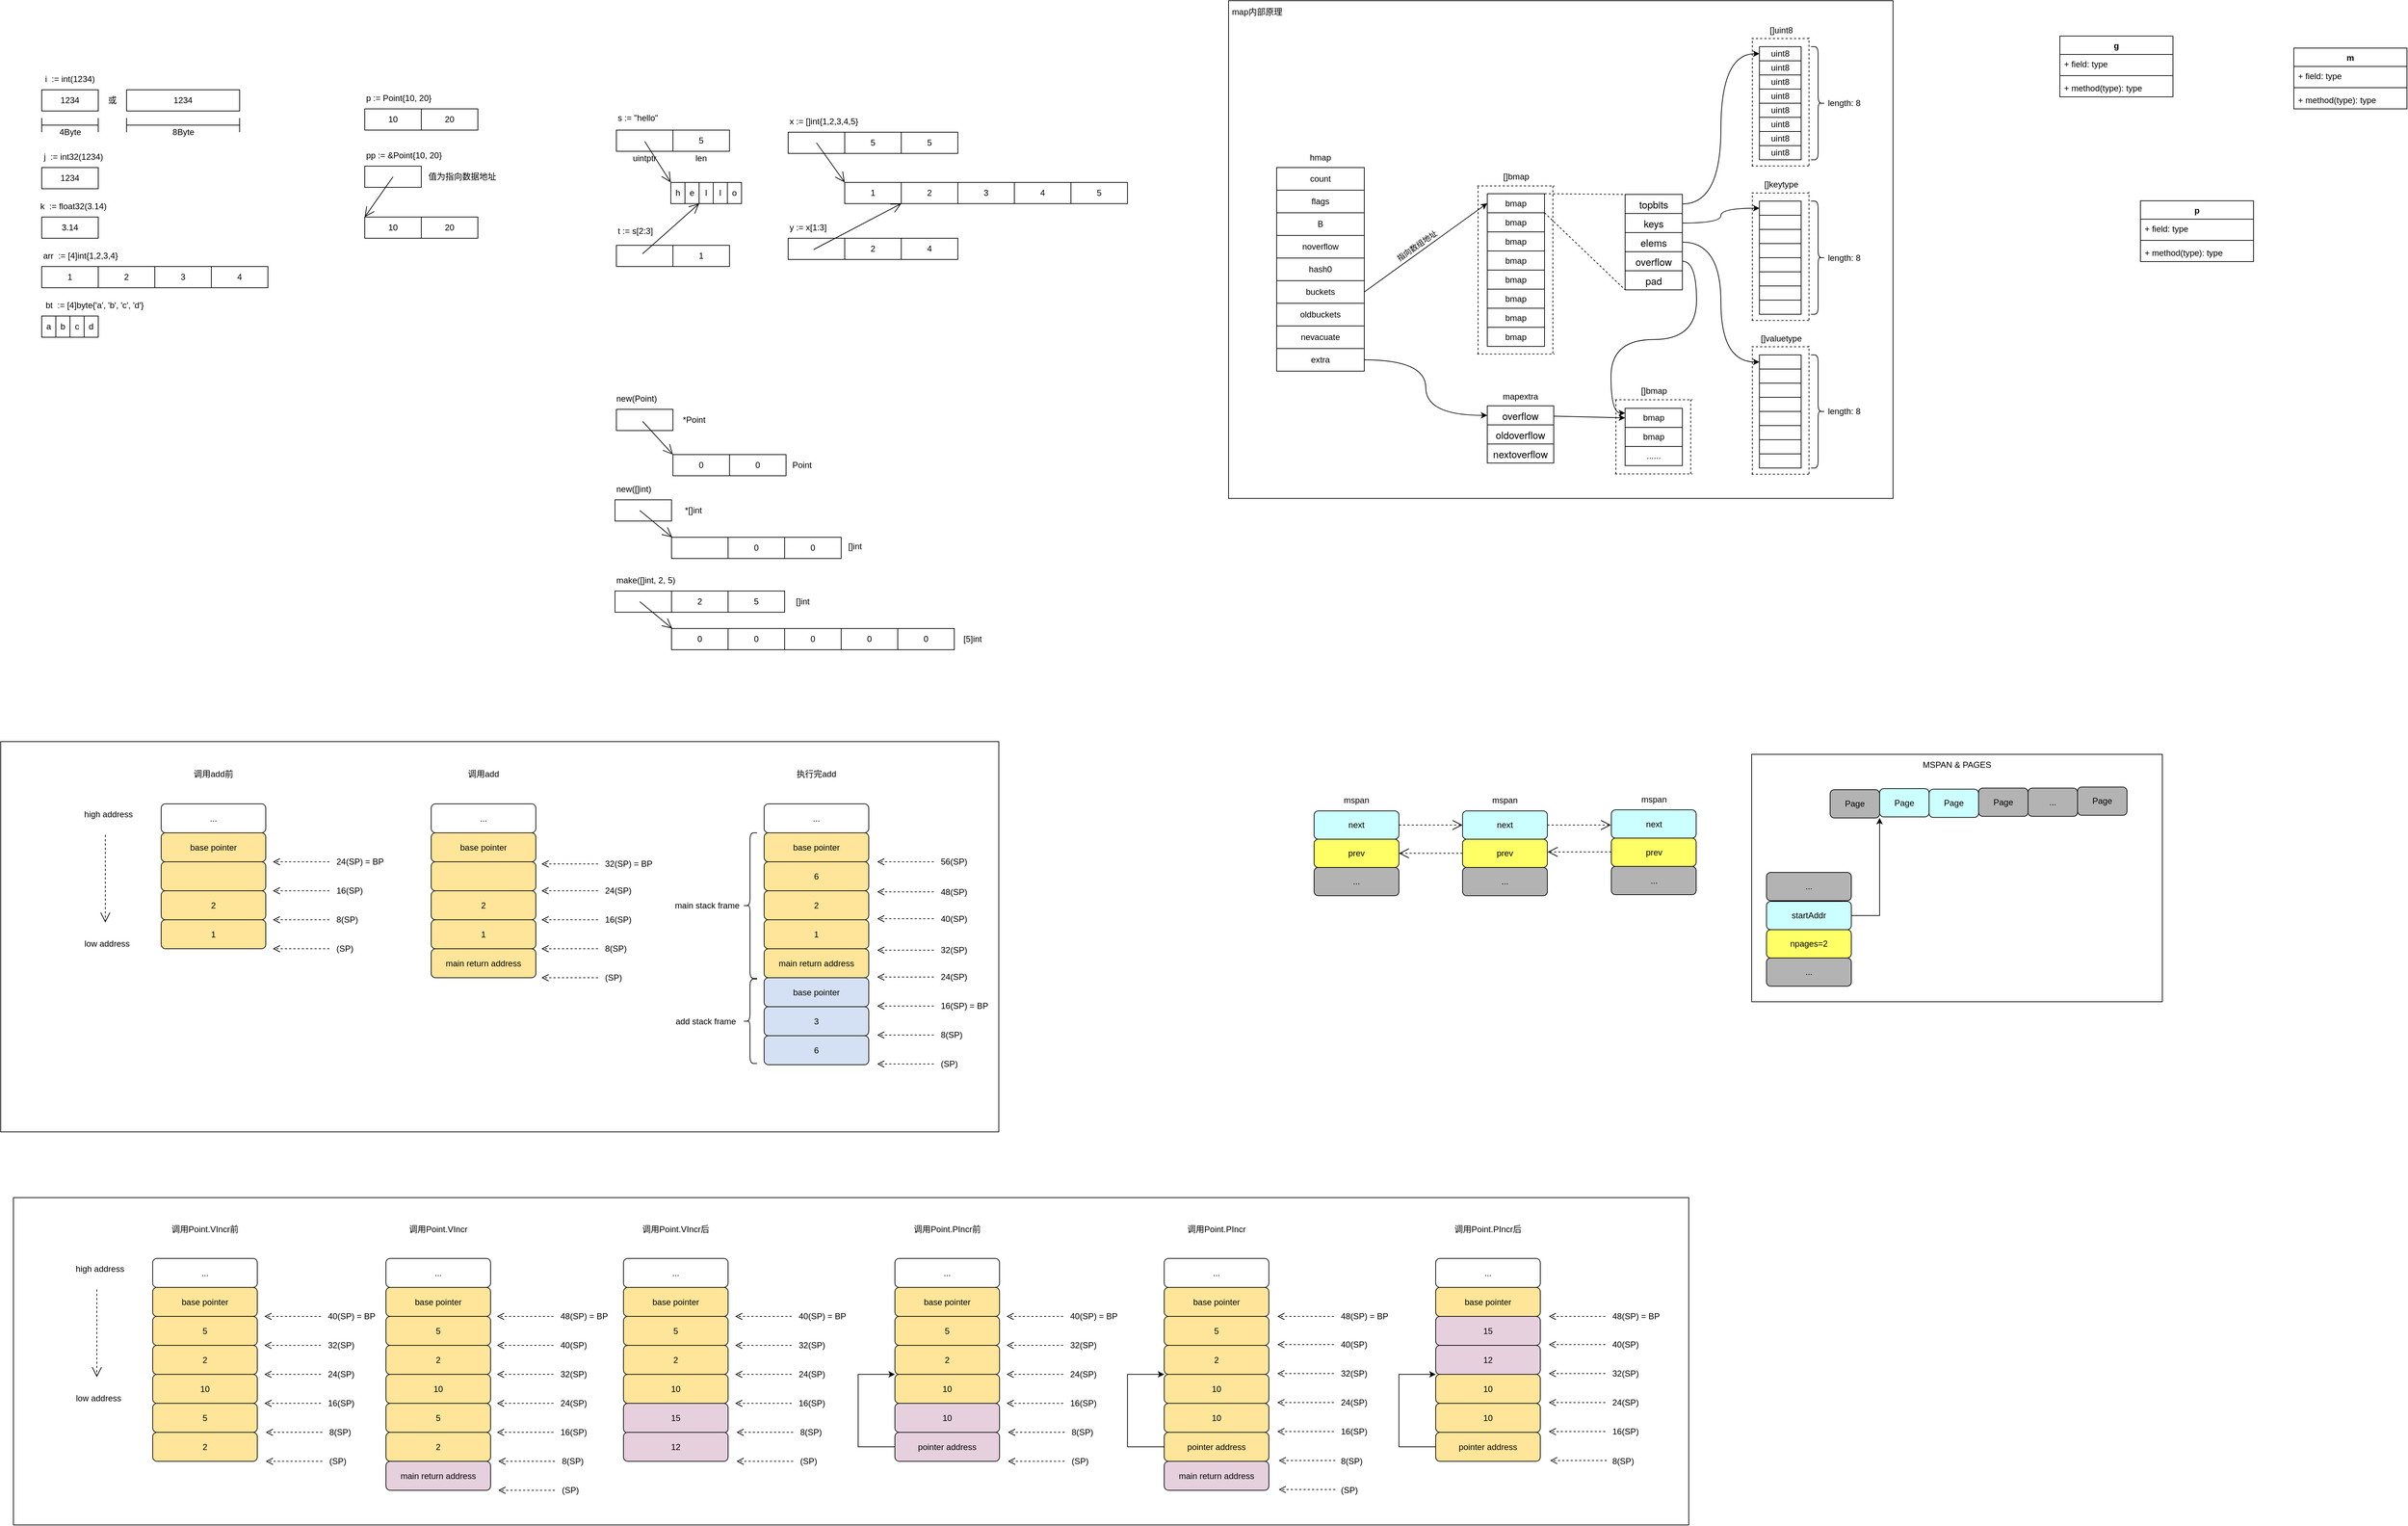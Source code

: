 <mxfile version="16.5.2" type="github" pages="3">
  <diagram id="zWAUOI7uXB58mfc3HVhZ" name="数据结构">
    <mxGraphModel dx="1186" dy="591" grid="1" gridSize="10" guides="1" tooltips="1" connect="1" arrows="1" fold="1" page="1" pageScale="1" pageWidth="850" pageHeight="1100" math="0" shadow="0">
      <root>
        <mxCell id="59_2Vt7BAnoprPoY_IP--0" />
        <mxCell id="59_2Vt7BAnoprPoY_IP--1" parent="59_2Vt7BAnoprPoY_IP--0" />
        <mxCell id="Aqy_uOnuW0vUDSRYm9mQ-30" value="" style="rounded=0;whiteSpace=wrap;html=1;fillColor=#FFFFFF;" vertex="1" parent="59_2Vt7BAnoprPoY_IP--1">
          <mxGeometry x="2539" y="1120" width="581" height="350" as="geometry" />
        </mxCell>
        <mxCell id="h9NEg03ZQmB0HNe3aCR2-0" value="" style="rounded=0;whiteSpace=wrap;html=1;fillColor=#FFFFFF;" parent="59_2Vt7BAnoprPoY_IP--1" vertex="1">
          <mxGeometry x="80" y="1747" width="2370" height="463" as="geometry" />
        </mxCell>
        <mxCell id="TFn_a_H98EVJXQp6cAp4-142" value="" style="rounded=0;whiteSpace=wrap;html=1;" parent="59_2Vt7BAnoprPoY_IP--1" vertex="1">
          <mxGeometry x="1799" y="54" width="940" height="704" as="geometry" />
        </mxCell>
        <mxCell id="oKKVq3jpRf1W2T5kM2XM-5" value="" style="rounded=0;whiteSpace=wrap;html=1;fillColor=#FFFFFF;" parent="59_2Vt7BAnoprPoY_IP--1" vertex="1">
          <mxGeometry x="62" y="1102" width="1412" height="552" as="geometry" />
        </mxCell>
        <mxCell id="Qy6Y_hbi58cCMWtNMaR3-52" value="" style="rounded=0;whiteSpace=wrap;html=1;" parent="59_2Vt7BAnoprPoY_IP--1" vertex="1">
          <mxGeometry x="1176" y="240" width="80" height="30" as="geometry" />
        </mxCell>
        <mxCell id="Qy6Y_hbi58cCMWtNMaR3-25" value="" style="rounded=0;whiteSpace=wrap;html=1;" parent="59_2Vt7BAnoprPoY_IP--1" vertex="1">
          <mxGeometry x="577" y="288" width="80" height="30" as="geometry" />
        </mxCell>
        <mxCell id="59_2Vt7BAnoprPoY_IP--2" value="1234" style="rounded=0;whiteSpace=wrap;html=1;" parent="59_2Vt7BAnoprPoY_IP--1" vertex="1">
          <mxGeometry x="120" y="180" width="80" height="30" as="geometry" />
        </mxCell>
        <mxCell id="59_2Vt7BAnoprPoY_IP--3" value="1234" style="rounded=0;whiteSpace=wrap;html=1;" parent="59_2Vt7BAnoprPoY_IP--1" vertex="1">
          <mxGeometry x="240" y="180" width="160" height="30" as="geometry" />
        </mxCell>
        <mxCell id="59_2Vt7BAnoprPoY_IP--4" value="i&amp;nbsp; := int(1234)" style="text;html=1;strokeColor=none;fillColor=none;align=center;verticalAlign=middle;whiteSpace=wrap;rounded=0;" parent="59_2Vt7BAnoprPoY_IP--1" vertex="1">
          <mxGeometry x="120" y="150" width="80" height="30" as="geometry" />
        </mxCell>
        <mxCell id="59_2Vt7BAnoprPoY_IP--5" value="或" style="text;html=1;strokeColor=none;fillColor=none;align=center;verticalAlign=middle;whiteSpace=wrap;rounded=0;" parent="59_2Vt7BAnoprPoY_IP--1" vertex="1">
          <mxGeometry x="210" y="185" width="20" height="20" as="geometry" />
        </mxCell>
        <mxCell id="59_2Vt7BAnoprPoY_IP--19" value="j&amp;nbsp; := int32(1234)" style="text;html=1;strokeColor=none;fillColor=none;align=center;verticalAlign=middle;whiteSpace=wrap;rounded=0;" parent="59_2Vt7BAnoprPoY_IP--1" vertex="1">
          <mxGeometry x="110" y="260" width="110" height="30" as="geometry" />
        </mxCell>
        <mxCell id="59_2Vt7BAnoprPoY_IP--20" value="1234" style="rounded=0;whiteSpace=wrap;html=1;" parent="59_2Vt7BAnoprPoY_IP--1" vertex="1">
          <mxGeometry x="120" y="290" width="80" height="30" as="geometry" />
        </mxCell>
        <mxCell id="Qy6Y_hbi58cCMWtNMaR3-0" value="k&amp;nbsp; := float32(3.14)" style="text;html=1;strokeColor=none;fillColor=none;align=center;verticalAlign=middle;whiteSpace=wrap;rounded=0;" parent="59_2Vt7BAnoprPoY_IP--1" vertex="1">
          <mxGeometry x="110" y="330" width="110" height="30" as="geometry" />
        </mxCell>
        <mxCell id="Qy6Y_hbi58cCMWtNMaR3-1" value="" style="shape=crossbar;whiteSpace=wrap;html=1;rounded=1;" parent="59_2Vt7BAnoprPoY_IP--1" vertex="1">
          <mxGeometry x="240" y="220" width="160" height="20" as="geometry" />
        </mxCell>
        <mxCell id="Qy6Y_hbi58cCMWtNMaR3-2" value="8Byte" style="text;html=1;align=center;verticalAlign=middle;resizable=0;points=[];autosize=1;strokeColor=none;fillColor=none;" parent="59_2Vt7BAnoprPoY_IP--1" vertex="1">
          <mxGeometry x="295" y="230" width="50" height="20" as="geometry" />
        </mxCell>
        <mxCell id="Qy6Y_hbi58cCMWtNMaR3-5" value="" style="shape=crossbar;whiteSpace=wrap;html=1;rounded=1;" parent="59_2Vt7BAnoprPoY_IP--1" vertex="1">
          <mxGeometry x="120" y="220" width="80" height="20" as="geometry" />
        </mxCell>
        <mxCell id="Qy6Y_hbi58cCMWtNMaR3-6" value="4Byte" style="text;html=1;align=center;verticalAlign=middle;resizable=0;points=[];autosize=1;strokeColor=none;fillColor=none;" parent="59_2Vt7BAnoprPoY_IP--1" vertex="1">
          <mxGeometry x="135" y="230" width="50" height="20" as="geometry" />
        </mxCell>
        <mxCell id="Qy6Y_hbi58cCMWtNMaR3-7" value="3.14" style="rounded=0;whiteSpace=wrap;html=1;" parent="59_2Vt7BAnoprPoY_IP--1" vertex="1">
          <mxGeometry x="120" y="360" width="80" height="30" as="geometry" />
        </mxCell>
        <mxCell id="Qy6Y_hbi58cCMWtNMaR3-8" value="arr&amp;nbsp; := [4]int{1,2,3,4}" style="text;html=1;strokeColor=none;fillColor=none;align=center;verticalAlign=middle;whiteSpace=wrap;rounded=0;" parent="59_2Vt7BAnoprPoY_IP--1" vertex="1">
          <mxGeometry x="100" y="400" width="150" height="30" as="geometry" />
        </mxCell>
        <mxCell id="Qy6Y_hbi58cCMWtNMaR3-9" value="1" style="rounded=0;whiteSpace=wrap;html=1;" parent="59_2Vt7BAnoprPoY_IP--1" vertex="1">
          <mxGeometry x="120" y="430" width="80" height="30" as="geometry" />
        </mxCell>
        <mxCell id="Qy6Y_hbi58cCMWtNMaR3-10" value="2" style="rounded=0;whiteSpace=wrap;html=1;" parent="59_2Vt7BAnoprPoY_IP--1" vertex="1">
          <mxGeometry x="200" y="430" width="80" height="30" as="geometry" />
        </mxCell>
        <mxCell id="Qy6Y_hbi58cCMWtNMaR3-11" value="3" style="rounded=0;whiteSpace=wrap;html=1;" parent="59_2Vt7BAnoprPoY_IP--1" vertex="1">
          <mxGeometry x="280" y="430" width="80" height="30" as="geometry" />
        </mxCell>
        <mxCell id="Qy6Y_hbi58cCMWtNMaR3-12" value="4" style="rounded=0;whiteSpace=wrap;html=1;" parent="59_2Vt7BAnoprPoY_IP--1" vertex="1">
          <mxGeometry x="360" y="430" width="80" height="30" as="geometry" />
        </mxCell>
        <mxCell id="Qy6Y_hbi58cCMWtNMaR3-13" value="bt&amp;nbsp; := [4]byte{&#39;a&#39;, &#39;b&#39;, &#39;c&#39;, &#39;d&#39;}" style="text;html=1;strokeColor=none;fillColor=none;align=center;verticalAlign=middle;whiteSpace=wrap;rounded=0;" parent="59_2Vt7BAnoprPoY_IP--1" vertex="1">
          <mxGeometry x="120" y="470" width="150" height="30" as="geometry" />
        </mxCell>
        <mxCell id="Qy6Y_hbi58cCMWtNMaR3-14" value="a" style="rounded=0;whiteSpace=wrap;html=1;" parent="59_2Vt7BAnoprPoY_IP--1" vertex="1">
          <mxGeometry x="120" y="500" width="20" height="30" as="geometry" />
        </mxCell>
        <mxCell id="Qy6Y_hbi58cCMWtNMaR3-18" value="b" style="rounded=0;whiteSpace=wrap;html=1;" parent="59_2Vt7BAnoprPoY_IP--1" vertex="1">
          <mxGeometry x="140" y="500" width="20" height="30" as="geometry" />
        </mxCell>
        <mxCell id="Qy6Y_hbi58cCMWtNMaR3-19" value="c" style="rounded=0;whiteSpace=wrap;html=1;" parent="59_2Vt7BAnoprPoY_IP--1" vertex="1">
          <mxGeometry x="160" y="500" width="20" height="30" as="geometry" />
        </mxCell>
        <mxCell id="Qy6Y_hbi58cCMWtNMaR3-20" value="d" style="rounded=0;whiteSpace=wrap;html=1;" parent="59_2Vt7BAnoprPoY_IP--1" vertex="1">
          <mxGeometry x="180" y="500" width="20" height="30" as="geometry" />
        </mxCell>
        <mxCell id="Qy6Y_hbi58cCMWtNMaR3-21" value="p := Point{10, 20}" style="text;html=1;strokeColor=none;fillColor=none;align=left;verticalAlign=middle;whiteSpace=wrap;rounded=0;" parent="59_2Vt7BAnoprPoY_IP--1" vertex="1">
          <mxGeometry x="577" y="177" width="119" height="30" as="geometry" />
        </mxCell>
        <mxCell id="Qy6Y_hbi58cCMWtNMaR3-22" value="pp := &amp;amp;Point{10, 20}" style="text;html=1;strokeColor=none;fillColor=none;align=left;verticalAlign=middle;whiteSpace=wrap;rounded=0;" parent="59_2Vt7BAnoprPoY_IP--1" vertex="1">
          <mxGeometry x="577" y="258" width="139" height="30" as="geometry" />
        </mxCell>
        <mxCell id="Qy6Y_hbi58cCMWtNMaR3-23" value="10" style="rounded=0;whiteSpace=wrap;html=1;" parent="59_2Vt7BAnoprPoY_IP--1" vertex="1">
          <mxGeometry x="577" y="360" width="80" height="30" as="geometry" />
        </mxCell>
        <mxCell id="Qy6Y_hbi58cCMWtNMaR3-24" value="20" style="rounded=0;whiteSpace=wrap;html=1;" parent="59_2Vt7BAnoprPoY_IP--1" vertex="1">
          <mxGeometry x="657" y="360" width="80" height="30" as="geometry" />
        </mxCell>
        <mxCell id="Qy6Y_hbi58cCMWtNMaR3-26" value="" style="endArrow=open;endFill=1;endSize=12;html=1;rounded=0;entryX=0;entryY=0;entryDx=0;entryDy=0;exitX=0.5;exitY=0.5;exitDx=0;exitDy=0;exitPerimeter=0;" parent="59_2Vt7BAnoprPoY_IP--1" source="Qy6Y_hbi58cCMWtNMaR3-25" target="Qy6Y_hbi58cCMWtNMaR3-23" edge="1">
          <mxGeometry width="160" relative="1" as="geometry">
            <mxPoint x="611" y="329" as="sourcePoint" />
            <mxPoint x="575" y="359" as="targetPoint" />
          </mxGeometry>
        </mxCell>
        <mxCell id="Qy6Y_hbi58cCMWtNMaR3-27" value="10" style="rounded=0;whiteSpace=wrap;html=1;" parent="59_2Vt7BAnoprPoY_IP--1" vertex="1">
          <mxGeometry x="577" y="207" width="80" height="30" as="geometry" />
        </mxCell>
        <mxCell id="Qy6Y_hbi58cCMWtNMaR3-28" value="20" style="rounded=0;whiteSpace=wrap;html=1;" parent="59_2Vt7BAnoprPoY_IP--1" vertex="1">
          <mxGeometry x="657" y="207" width="80" height="30" as="geometry" />
        </mxCell>
        <mxCell id="Qy6Y_hbi58cCMWtNMaR3-29" value="值为指向数据地址" style="text;html=1;strokeColor=none;fillColor=none;align=center;verticalAlign=middle;whiteSpace=wrap;rounded=0;" parent="59_2Vt7BAnoprPoY_IP--1" vertex="1">
          <mxGeometry x="662" y="292" width="106" height="22" as="geometry" />
        </mxCell>
        <mxCell id="Qy6Y_hbi58cCMWtNMaR3-30" value="s := &quot;hello&quot;" style="text;html=1;strokeColor=none;fillColor=none;align=left;verticalAlign=middle;whiteSpace=wrap;rounded=0;" parent="59_2Vt7BAnoprPoY_IP--1" vertex="1">
          <mxGeometry x="933" y="205" width="119" height="30" as="geometry" />
        </mxCell>
        <mxCell id="Qy6Y_hbi58cCMWtNMaR3-31" value="" style="rounded=0;whiteSpace=wrap;html=1;" parent="59_2Vt7BAnoprPoY_IP--1" vertex="1">
          <mxGeometry x="933" y="237" width="80" height="30" as="geometry" />
        </mxCell>
        <mxCell id="Qy6Y_hbi58cCMWtNMaR3-32" value="5" style="rounded=0;whiteSpace=wrap;html=1;" parent="59_2Vt7BAnoprPoY_IP--1" vertex="1">
          <mxGeometry x="1013" y="237" width="80" height="30" as="geometry" />
        </mxCell>
        <mxCell id="Qy6Y_hbi58cCMWtNMaR3-33" value="uintptr" style="text;html=1;strokeColor=none;fillColor=none;align=center;verticalAlign=middle;whiteSpace=wrap;rounded=0;" parent="59_2Vt7BAnoprPoY_IP--1" vertex="1">
          <mxGeometry x="943" y="267" width="60" height="19" as="geometry" />
        </mxCell>
        <mxCell id="Qy6Y_hbi58cCMWtNMaR3-34" value="len" style="text;html=1;strokeColor=none;fillColor=none;align=center;verticalAlign=middle;whiteSpace=wrap;rounded=0;" parent="59_2Vt7BAnoprPoY_IP--1" vertex="1">
          <mxGeometry x="1023" y="267" width="60" height="19" as="geometry" />
        </mxCell>
        <mxCell id="Qy6Y_hbi58cCMWtNMaR3-35" value="h" style="rounded=0;whiteSpace=wrap;html=1;" parent="59_2Vt7BAnoprPoY_IP--1" vertex="1">
          <mxGeometry x="1010" y="311" width="20" height="30" as="geometry" />
        </mxCell>
        <mxCell id="Qy6Y_hbi58cCMWtNMaR3-36" value="e" style="rounded=0;whiteSpace=wrap;html=1;" parent="59_2Vt7BAnoprPoY_IP--1" vertex="1">
          <mxGeometry x="1030" y="311" width="20" height="30" as="geometry" />
        </mxCell>
        <mxCell id="Qy6Y_hbi58cCMWtNMaR3-37" value="l" style="rounded=0;whiteSpace=wrap;html=1;" parent="59_2Vt7BAnoprPoY_IP--1" vertex="1">
          <mxGeometry x="1050" y="311" width="20" height="30" as="geometry" />
        </mxCell>
        <mxCell id="Qy6Y_hbi58cCMWtNMaR3-38" value="l" style="rounded=0;whiteSpace=wrap;html=1;" parent="59_2Vt7BAnoprPoY_IP--1" vertex="1">
          <mxGeometry x="1070" y="311" width="20" height="30" as="geometry" />
        </mxCell>
        <mxCell id="Qy6Y_hbi58cCMWtNMaR3-39" value="o" style="rounded=0;whiteSpace=wrap;html=1;" parent="59_2Vt7BAnoprPoY_IP--1" vertex="1">
          <mxGeometry x="1090" y="311" width="20" height="30" as="geometry" />
        </mxCell>
        <mxCell id="Qy6Y_hbi58cCMWtNMaR3-40" value="" style="endArrow=open;endFill=1;endSize=12;html=1;rounded=0;entryX=0;entryY=0;entryDx=0;entryDy=0;exitX=0.5;exitY=0.5;exitDx=0;exitDy=0;exitPerimeter=0;" parent="59_2Vt7BAnoprPoY_IP--1" target="Qy6Y_hbi58cCMWtNMaR3-35" edge="1">
          <mxGeometry width="160" relative="1" as="geometry">
            <mxPoint x="973" y="253" as="sourcePoint" />
            <mxPoint x="933" y="310" as="targetPoint" />
          </mxGeometry>
        </mxCell>
        <mxCell id="Qy6Y_hbi58cCMWtNMaR3-42" value="t := s[2:3]" style="text;html=1;strokeColor=none;fillColor=none;align=left;verticalAlign=middle;whiteSpace=wrap;rounded=0;" parent="59_2Vt7BAnoprPoY_IP--1" vertex="1">
          <mxGeometry x="933" y="365" width="119" height="30" as="geometry" />
        </mxCell>
        <mxCell id="Qy6Y_hbi58cCMWtNMaR3-43" value="" style="rounded=0;whiteSpace=wrap;html=1;" parent="59_2Vt7BAnoprPoY_IP--1" vertex="1">
          <mxGeometry x="933" y="400" width="80" height="30" as="geometry" />
        </mxCell>
        <mxCell id="Qy6Y_hbi58cCMWtNMaR3-44" value="1" style="rounded=0;whiteSpace=wrap;html=1;" parent="59_2Vt7BAnoprPoY_IP--1" vertex="1">
          <mxGeometry x="1013" y="400" width="80" height="30" as="geometry" />
        </mxCell>
        <mxCell id="Qy6Y_hbi58cCMWtNMaR3-45" value="" style="endArrow=open;endFill=1;endSize=12;html=1;rounded=0;entryX=1;entryY=1;entryDx=0;entryDy=0;exitX=0.463;exitY=0.4;exitDx=0;exitDy=0;exitPerimeter=0;" parent="59_2Vt7BAnoprPoY_IP--1" source="Qy6Y_hbi58cCMWtNMaR3-43" target="Qy6Y_hbi58cCMWtNMaR3-36" edge="1">
          <mxGeometry width="160" relative="1" as="geometry">
            <mxPoint x="983" y="263" as="sourcePoint" />
            <mxPoint x="943" y="320" as="targetPoint" />
          </mxGeometry>
        </mxCell>
        <mxCell id="Qy6Y_hbi58cCMWtNMaR3-46" value="x := []int{1,2,3,4,5}" style="text;html=1;strokeColor=none;fillColor=none;align=left;verticalAlign=middle;whiteSpace=wrap;rounded=0;" parent="59_2Vt7BAnoprPoY_IP--1" vertex="1">
          <mxGeometry x="1176" y="210" width="119" height="30" as="geometry" />
        </mxCell>
        <mxCell id="Qy6Y_hbi58cCMWtNMaR3-47" value="1" style="rounded=0;whiteSpace=wrap;html=1;" parent="59_2Vt7BAnoprPoY_IP--1" vertex="1">
          <mxGeometry x="1256" y="311" width="80" height="30" as="geometry" />
        </mxCell>
        <mxCell id="Qy6Y_hbi58cCMWtNMaR3-48" value="2" style="rounded=0;whiteSpace=wrap;html=1;" parent="59_2Vt7BAnoprPoY_IP--1" vertex="1">
          <mxGeometry x="1336" y="311" width="80" height="30" as="geometry" />
        </mxCell>
        <mxCell id="Qy6Y_hbi58cCMWtNMaR3-49" value="3" style="rounded=0;whiteSpace=wrap;html=1;" parent="59_2Vt7BAnoprPoY_IP--1" vertex="1">
          <mxGeometry x="1416" y="311" width="80" height="30" as="geometry" />
        </mxCell>
        <mxCell id="Qy6Y_hbi58cCMWtNMaR3-50" value="4" style="rounded=0;whiteSpace=wrap;html=1;" parent="59_2Vt7BAnoprPoY_IP--1" vertex="1">
          <mxGeometry x="1496" y="311" width="80" height="30" as="geometry" />
        </mxCell>
        <mxCell id="Qy6Y_hbi58cCMWtNMaR3-51" value="5" style="rounded=0;whiteSpace=wrap;html=1;" parent="59_2Vt7BAnoprPoY_IP--1" vertex="1">
          <mxGeometry x="1576" y="311" width="80" height="30" as="geometry" />
        </mxCell>
        <mxCell id="Qy6Y_hbi58cCMWtNMaR3-53" value="5" style="rounded=0;whiteSpace=wrap;html=1;" parent="59_2Vt7BAnoprPoY_IP--1" vertex="1">
          <mxGeometry x="1256" y="240" width="80" height="30" as="geometry" />
        </mxCell>
        <mxCell id="Qy6Y_hbi58cCMWtNMaR3-54" value="5" style="rounded=0;whiteSpace=wrap;html=1;" parent="59_2Vt7BAnoprPoY_IP--1" vertex="1">
          <mxGeometry x="1336" y="240" width="80" height="30" as="geometry" />
        </mxCell>
        <mxCell id="Qy6Y_hbi58cCMWtNMaR3-55" value="" style="endArrow=open;endFill=1;endSize=12;html=1;rounded=0;entryX=0;entryY=0;entryDx=0;entryDy=0;exitX=0.5;exitY=0.5;exitDx=0;exitDy=0;exitPerimeter=0;" parent="59_2Vt7BAnoprPoY_IP--1" source="Qy6Y_hbi58cCMWtNMaR3-52" target="Qy6Y_hbi58cCMWtNMaR3-47" edge="1">
          <mxGeometry width="160" relative="1" as="geometry">
            <mxPoint x="1227" y="294" as="sourcePoint" />
            <mxPoint x="1315.96" y="294" as="targetPoint" />
          </mxGeometry>
        </mxCell>
        <mxCell id="Qy6Y_hbi58cCMWtNMaR3-57" value="y := x[1:3]" style="text;html=1;strokeColor=none;fillColor=none;align=left;verticalAlign=middle;whiteSpace=wrap;rounded=0;" parent="59_2Vt7BAnoprPoY_IP--1" vertex="1">
          <mxGeometry x="1176" y="360" width="119" height="30" as="geometry" />
        </mxCell>
        <mxCell id="Qy6Y_hbi58cCMWtNMaR3-58" value="" style="rounded=0;whiteSpace=wrap;html=1;" parent="59_2Vt7BAnoprPoY_IP--1" vertex="1">
          <mxGeometry x="1176" y="390" width="80" height="30" as="geometry" />
        </mxCell>
        <mxCell id="Qy6Y_hbi58cCMWtNMaR3-59" value="2" style="rounded=0;whiteSpace=wrap;html=1;" parent="59_2Vt7BAnoprPoY_IP--1" vertex="1">
          <mxGeometry x="1256" y="390" width="80" height="30" as="geometry" />
        </mxCell>
        <mxCell id="Qy6Y_hbi58cCMWtNMaR3-60" value="4" style="rounded=0;whiteSpace=wrap;html=1;" parent="59_2Vt7BAnoprPoY_IP--1" vertex="1">
          <mxGeometry x="1336" y="390" width="80" height="30" as="geometry" />
        </mxCell>
        <mxCell id="Qy6Y_hbi58cCMWtNMaR3-61" value="" style="endArrow=open;endFill=1;endSize=12;html=1;rounded=0;entryX=0;entryY=1;entryDx=0;entryDy=0;exitX=0.5;exitY=0.5;exitDx=0;exitDy=0;exitPerimeter=0;" parent="59_2Vt7BAnoprPoY_IP--1" target="Qy6Y_hbi58cCMWtNMaR3-48" edge="1">
          <mxGeometry width="160" relative="1" as="geometry">
            <mxPoint x="1212" y="406" as="sourcePoint" />
            <mxPoint x="1252" y="462" as="targetPoint" />
          </mxGeometry>
        </mxCell>
        <mxCell id="Qy6Y_hbi58cCMWtNMaR3-62" value="new(Point)" style="text;html=1;strokeColor=none;fillColor=none;align=left;verticalAlign=middle;whiteSpace=wrap;rounded=0;" parent="59_2Vt7BAnoprPoY_IP--1" vertex="1">
          <mxGeometry x="931" y="602" width="119" height="30" as="geometry" />
        </mxCell>
        <mxCell id="Qy6Y_hbi58cCMWtNMaR3-63" value="" style="rounded=0;whiteSpace=wrap;html=1;" parent="59_2Vt7BAnoprPoY_IP--1" vertex="1">
          <mxGeometry x="933" y="632" width="80" height="30" as="geometry" />
        </mxCell>
        <mxCell id="Qy6Y_hbi58cCMWtNMaR3-64" value="0" style="rounded=0;whiteSpace=wrap;html=1;" parent="59_2Vt7BAnoprPoY_IP--1" vertex="1">
          <mxGeometry x="1013" y="696" width="80" height="30" as="geometry" />
        </mxCell>
        <mxCell id="Qy6Y_hbi58cCMWtNMaR3-65" value="0" style="rounded=0;whiteSpace=wrap;html=1;" parent="59_2Vt7BAnoprPoY_IP--1" vertex="1">
          <mxGeometry x="1093" y="696" width="80" height="30" as="geometry" />
        </mxCell>
        <mxCell id="Qy6Y_hbi58cCMWtNMaR3-67" value="" style="endArrow=open;endFill=1;endSize=12;html=1;rounded=0;entryX=0;entryY=0;entryDx=0;entryDy=0;exitX=0.463;exitY=0.4;exitDx=0;exitDy=0;exitPerimeter=0;" parent="59_2Vt7BAnoprPoY_IP--1" target="Qy6Y_hbi58cCMWtNMaR3-64" edge="1">
          <mxGeometry width="160" relative="1" as="geometry">
            <mxPoint x="970.04" y="649" as="sourcePoint" />
            <mxPoint x="1050" y="578" as="targetPoint" />
          </mxGeometry>
        </mxCell>
        <mxCell id="Qy6Y_hbi58cCMWtNMaR3-68" value="*Point" style="text;html=1;strokeColor=none;fillColor=none;align=left;verticalAlign=middle;whiteSpace=wrap;rounded=0;" parent="59_2Vt7BAnoprPoY_IP--1" vertex="1">
          <mxGeometry x="1025" y="632" width="119" height="30" as="geometry" />
        </mxCell>
        <mxCell id="Qy6Y_hbi58cCMWtNMaR3-69" value="new([]int)" style="text;html=1;strokeColor=none;fillColor=none;align=left;verticalAlign=middle;whiteSpace=wrap;rounded=0;" parent="59_2Vt7BAnoprPoY_IP--1" vertex="1">
          <mxGeometry x="931" y="730" width="119" height="30" as="geometry" />
        </mxCell>
        <mxCell id="Qy6Y_hbi58cCMWtNMaR3-70" value="" style="rounded=0;whiteSpace=wrap;html=1;" parent="59_2Vt7BAnoprPoY_IP--1" vertex="1">
          <mxGeometry x="931" y="760" width="80" height="30" as="geometry" />
        </mxCell>
        <mxCell id="Qy6Y_hbi58cCMWtNMaR3-71" value="" style="rounded=0;whiteSpace=wrap;html=1;" parent="59_2Vt7BAnoprPoY_IP--1" vertex="1">
          <mxGeometry x="1011" y="813" width="80" height="30" as="geometry" />
        </mxCell>
        <mxCell id="Qy6Y_hbi58cCMWtNMaR3-72" value="0" style="rounded=0;whiteSpace=wrap;html=1;" parent="59_2Vt7BAnoprPoY_IP--1" vertex="1">
          <mxGeometry x="1091" y="813" width="80" height="30" as="geometry" />
        </mxCell>
        <mxCell id="Qy6Y_hbi58cCMWtNMaR3-73" value="0" style="rounded=0;whiteSpace=wrap;html=1;" parent="59_2Vt7BAnoprPoY_IP--1" vertex="1">
          <mxGeometry x="1171" y="813" width="80" height="30" as="geometry" />
        </mxCell>
        <mxCell id="Qy6Y_hbi58cCMWtNMaR3-74" value="" style="endArrow=open;endFill=1;endSize=12;html=1;rounded=0;entryX=0;entryY=0;entryDx=0;entryDy=0;exitX=0.438;exitY=0.5;exitDx=0;exitDy=0;exitPerimeter=0;" parent="59_2Vt7BAnoprPoY_IP--1" source="Qy6Y_hbi58cCMWtNMaR3-70" edge="1">
          <mxGeometry width="160" relative="1" as="geometry">
            <mxPoint x="1030" y="775" as="sourcePoint" />
            <mxPoint x="1011.98" y="813" as="targetPoint" />
          </mxGeometry>
        </mxCell>
        <mxCell id="Qy6Y_hbi58cCMWtNMaR3-75" value="make([]int, 2, 5)" style="text;html=1;strokeColor=none;fillColor=none;align=left;verticalAlign=middle;whiteSpace=wrap;rounded=0;" parent="59_2Vt7BAnoprPoY_IP--1" vertex="1">
          <mxGeometry x="931" y="859" width="119" height="30" as="geometry" />
        </mxCell>
        <mxCell id="Qy6Y_hbi58cCMWtNMaR3-76" value="" style="rounded=0;whiteSpace=wrap;html=1;" parent="59_2Vt7BAnoprPoY_IP--1" vertex="1">
          <mxGeometry x="931" y="889" width="80" height="30" as="geometry" />
        </mxCell>
        <mxCell id="Qy6Y_hbi58cCMWtNMaR3-77" value="0" style="rounded=0;whiteSpace=wrap;html=1;" parent="59_2Vt7BAnoprPoY_IP--1" vertex="1">
          <mxGeometry x="1011" y="942" width="80" height="30" as="geometry" />
        </mxCell>
        <mxCell id="Qy6Y_hbi58cCMWtNMaR3-78" value="0" style="rounded=0;whiteSpace=wrap;html=1;" parent="59_2Vt7BAnoprPoY_IP--1" vertex="1">
          <mxGeometry x="1091" y="942" width="80" height="30" as="geometry" />
        </mxCell>
        <mxCell id="Qy6Y_hbi58cCMWtNMaR3-79" value="0" style="rounded=0;whiteSpace=wrap;html=1;" parent="59_2Vt7BAnoprPoY_IP--1" vertex="1">
          <mxGeometry x="1171" y="942" width="80" height="30" as="geometry" />
        </mxCell>
        <mxCell id="Qy6Y_hbi58cCMWtNMaR3-80" value="" style="endArrow=open;endFill=1;endSize=12;html=1;rounded=0;entryX=0;entryY=0;entryDx=0;entryDy=0;exitX=0.438;exitY=0.5;exitDx=0;exitDy=0;exitPerimeter=0;" parent="59_2Vt7BAnoprPoY_IP--1" source="Qy6Y_hbi58cCMWtNMaR3-76" edge="1">
          <mxGeometry width="160" relative="1" as="geometry">
            <mxPoint x="1030" y="904" as="sourcePoint" />
            <mxPoint x="1011.98" y="942" as="targetPoint" />
          </mxGeometry>
        </mxCell>
        <mxCell id="Qy6Y_hbi58cCMWtNMaR3-81" value="0" style="rounded=0;whiteSpace=wrap;html=1;" parent="59_2Vt7BAnoprPoY_IP--1" vertex="1">
          <mxGeometry x="1251" y="942" width="80" height="30" as="geometry" />
        </mxCell>
        <mxCell id="Qy6Y_hbi58cCMWtNMaR3-82" value="0" style="rounded=0;whiteSpace=wrap;html=1;" parent="59_2Vt7BAnoprPoY_IP--1" vertex="1">
          <mxGeometry x="1331" y="942" width="80" height="30" as="geometry" />
        </mxCell>
        <mxCell id="Qy6Y_hbi58cCMWtNMaR3-83" value="2" style="rounded=0;whiteSpace=wrap;html=1;" parent="59_2Vt7BAnoprPoY_IP--1" vertex="1">
          <mxGeometry x="1011" y="889" width="80" height="30" as="geometry" />
        </mxCell>
        <mxCell id="Qy6Y_hbi58cCMWtNMaR3-84" value="5" style="rounded=0;whiteSpace=wrap;html=1;" parent="59_2Vt7BAnoprPoY_IP--1" vertex="1">
          <mxGeometry x="1091" y="889" width="80" height="30" as="geometry" />
        </mxCell>
        <mxCell id="Qy6Y_hbi58cCMWtNMaR3-85" value="*[]int" style="text;html=1;strokeColor=none;fillColor=none;align=left;verticalAlign=middle;whiteSpace=wrap;rounded=0;" parent="59_2Vt7BAnoprPoY_IP--1" vertex="1">
          <mxGeometry x="1028" y="760" width="52" height="30" as="geometry" />
        </mxCell>
        <mxCell id="Qy6Y_hbi58cCMWtNMaR3-86" value="[]int" style="text;html=1;strokeColor=none;fillColor=none;align=left;verticalAlign=middle;whiteSpace=wrap;rounded=0;" parent="59_2Vt7BAnoprPoY_IP--1" vertex="1">
          <mxGeometry x="1185" y="889" width="52" height="30" as="geometry" />
        </mxCell>
        <mxCell id="Qy6Y_hbi58cCMWtNMaR3-87" value="[5]int" style="text;html=1;strokeColor=none;fillColor=none;align=left;verticalAlign=middle;whiteSpace=wrap;rounded=0;" parent="59_2Vt7BAnoprPoY_IP--1" vertex="1">
          <mxGeometry x="1422" y="942" width="52" height="30" as="geometry" />
        </mxCell>
        <mxCell id="Qy6Y_hbi58cCMWtNMaR3-88" value="[]int" style="text;html=1;strokeColor=none;fillColor=none;align=left;verticalAlign=middle;whiteSpace=wrap;rounded=0;" parent="59_2Vt7BAnoprPoY_IP--1" vertex="1">
          <mxGeometry x="1259" y="811" width="52" height="30" as="geometry" />
        </mxCell>
        <mxCell id="Qy6Y_hbi58cCMWtNMaR3-89" value="Point" style="text;html=1;strokeColor=none;fillColor=none;align=left;verticalAlign=middle;whiteSpace=wrap;rounded=0;" parent="59_2Vt7BAnoprPoY_IP--1" vertex="1">
          <mxGeometry x="1180" y="696" width="52" height="30" as="geometry" />
        </mxCell>
        <mxCell id="TFn_a_H98EVJXQp6cAp4-0" value="count" style="rounded=0;whiteSpace=wrap;html=1;" parent="59_2Vt7BAnoprPoY_IP--1" vertex="1">
          <mxGeometry x="1867" y="290" width="124" height="32" as="geometry" />
        </mxCell>
        <mxCell id="TFn_a_H98EVJXQp6cAp4-1" value="flags" style="rounded=0;whiteSpace=wrap;html=1;" parent="59_2Vt7BAnoprPoY_IP--1" vertex="1">
          <mxGeometry x="1867" y="322" width="124" height="32" as="geometry" />
        </mxCell>
        <mxCell id="TFn_a_H98EVJXQp6cAp4-2" value="B" style="rounded=0;whiteSpace=wrap;html=1;" parent="59_2Vt7BAnoprPoY_IP--1" vertex="1">
          <mxGeometry x="1867" y="354" width="124" height="32" as="geometry" />
        </mxCell>
        <mxCell id="TFn_a_H98EVJXQp6cAp4-3" value="noverflow" style="rounded=0;whiteSpace=wrap;html=1;" parent="59_2Vt7BAnoprPoY_IP--1" vertex="1">
          <mxGeometry x="1867" y="386" width="124" height="32" as="geometry" />
        </mxCell>
        <mxCell id="TFn_a_H98EVJXQp6cAp4-4" value="hash0" style="rounded=0;whiteSpace=wrap;html=1;" parent="59_2Vt7BAnoprPoY_IP--1" vertex="1">
          <mxGeometry x="1867" y="418" width="124" height="32" as="geometry" />
        </mxCell>
        <mxCell id="TFn_a_H98EVJXQp6cAp4-26" style="rounded=0;orthogonalLoop=1;jettySize=auto;html=1;entryX=0;entryY=0.5;entryDx=0;entryDy=0;exitX=1;exitY=0.5;exitDx=0;exitDy=0;" parent="59_2Vt7BAnoprPoY_IP--1" source="TFn_a_H98EVJXQp6cAp4-5" target="TFn_a_H98EVJXQp6cAp4-10" edge="1">
          <mxGeometry relative="1" as="geometry" />
        </mxCell>
        <mxCell id="TFn_a_H98EVJXQp6cAp4-27" value="指向数组地址" style="edgeLabel;html=1;align=center;verticalAlign=middle;resizable=0;points=[];rotation=-35;" parent="TFn_a_H98EVJXQp6cAp4-26" vertex="1" connectable="0">
          <mxGeometry x="-0.123" y="3" relative="1" as="geometry">
            <mxPoint x="-1" y="-8" as="offset" />
          </mxGeometry>
        </mxCell>
        <mxCell id="TFn_a_H98EVJXQp6cAp4-5" value="buckets" style="rounded=0;whiteSpace=wrap;html=1;" parent="59_2Vt7BAnoprPoY_IP--1" vertex="1">
          <mxGeometry x="1867" y="450" width="124" height="32" as="geometry" />
        </mxCell>
        <mxCell id="TFn_a_H98EVJXQp6cAp4-6" value="oldbuckets" style="rounded=0;whiteSpace=wrap;html=1;" parent="59_2Vt7BAnoprPoY_IP--1" vertex="1">
          <mxGeometry x="1867" y="482" width="124" height="32" as="geometry" />
        </mxCell>
        <mxCell id="TFn_a_H98EVJXQp6cAp4-7" value="nevacuate" style="rounded=0;whiteSpace=wrap;html=1;" parent="59_2Vt7BAnoprPoY_IP--1" vertex="1">
          <mxGeometry x="1867" y="514" width="124" height="32" as="geometry" />
        </mxCell>
        <mxCell id="TFn_a_H98EVJXQp6cAp4-137" style="edgeStyle=orthogonalEdgeStyle;curved=1;rounded=0;orthogonalLoop=1;jettySize=auto;html=1;entryX=0;entryY=0.5;entryDx=0;entryDy=0;" parent="59_2Vt7BAnoprPoY_IP--1" source="TFn_a_H98EVJXQp6cAp4-8" target="TFn_a_H98EVJXQp6cAp4-130" edge="1">
          <mxGeometry relative="1" as="geometry" />
        </mxCell>
        <mxCell id="TFn_a_H98EVJXQp6cAp4-8" value="extra" style="rounded=0;whiteSpace=wrap;html=1;" parent="59_2Vt7BAnoprPoY_IP--1" vertex="1">
          <mxGeometry x="1867" y="546" width="124" height="32" as="geometry" />
        </mxCell>
        <mxCell id="TFn_a_H98EVJXQp6cAp4-9" value="hmap" style="text;html=1;strokeColor=none;fillColor=none;align=center;verticalAlign=middle;whiteSpace=wrap;rounded=0;" parent="59_2Vt7BAnoprPoY_IP--1" vertex="1">
          <mxGeometry x="1899" y="265" width="60" height="21" as="geometry" />
        </mxCell>
        <mxCell id="TFn_a_H98EVJXQp6cAp4-10" value="bmap" style="rounded=0;whiteSpace=wrap;html=1;" parent="59_2Vt7BAnoprPoY_IP--1" vertex="1">
          <mxGeometry x="2165" y="327" width="81" height="27" as="geometry" />
        </mxCell>
        <mxCell id="TFn_a_H98EVJXQp6cAp4-11" value="bmap" style="rounded=0;whiteSpace=wrap;html=1;" parent="59_2Vt7BAnoprPoY_IP--1" vertex="1">
          <mxGeometry x="2165" y="354" width="81" height="27" as="geometry" />
        </mxCell>
        <mxCell id="TFn_a_H98EVJXQp6cAp4-12" value="bmap" style="rounded=0;whiteSpace=wrap;html=1;" parent="59_2Vt7BAnoprPoY_IP--1" vertex="1">
          <mxGeometry x="2165" y="381" width="81" height="27" as="geometry" />
        </mxCell>
        <mxCell id="TFn_a_H98EVJXQp6cAp4-13" value="bmap" style="rounded=0;whiteSpace=wrap;html=1;" parent="59_2Vt7BAnoprPoY_IP--1" vertex="1">
          <mxGeometry x="2165" y="408" width="81" height="27" as="geometry" />
        </mxCell>
        <mxCell id="TFn_a_H98EVJXQp6cAp4-14" value="bmap" style="rounded=0;whiteSpace=wrap;html=1;" parent="59_2Vt7BAnoprPoY_IP--1" vertex="1">
          <mxGeometry x="2165" y="435" width="81" height="27" as="geometry" />
        </mxCell>
        <mxCell id="TFn_a_H98EVJXQp6cAp4-15" value="bmap" style="rounded=0;whiteSpace=wrap;html=1;" parent="59_2Vt7BAnoprPoY_IP--1" vertex="1">
          <mxGeometry x="2165" y="462" width="81" height="27" as="geometry" />
        </mxCell>
        <mxCell id="TFn_a_H98EVJXQp6cAp4-16" value="bmap" style="rounded=0;whiteSpace=wrap;html=1;" parent="59_2Vt7BAnoprPoY_IP--1" vertex="1">
          <mxGeometry x="2165" y="489" width="81" height="27" as="geometry" />
        </mxCell>
        <mxCell id="TFn_a_H98EVJXQp6cAp4-17" value="bmap" style="rounded=0;whiteSpace=wrap;html=1;" parent="59_2Vt7BAnoprPoY_IP--1" vertex="1">
          <mxGeometry x="2165" y="516" width="81" height="27" as="geometry" />
        </mxCell>
        <mxCell id="TFn_a_H98EVJXQp6cAp4-19" value="[]bmap" style="text;html=1;strokeColor=none;fillColor=none;align=center;verticalAlign=middle;whiteSpace=wrap;rounded=0;" parent="59_2Vt7BAnoprPoY_IP--1" vertex="1">
          <mxGeometry x="2175.5" y="292" width="60" height="21" as="geometry" />
        </mxCell>
        <mxCell id="TFn_a_H98EVJXQp6cAp4-25" value="" style="group" parent="59_2Vt7BAnoprPoY_IP--1" vertex="1" connectable="0">
          <mxGeometry x="2150.75" y="314" width="109.5" height="240" as="geometry" />
        </mxCell>
        <mxCell id="TFn_a_H98EVJXQp6cAp4-21" value="" style="endArrow=none;dashed=1;html=1;rounded=0;" parent="TFn_a_H98EVJXQp6cAp4-25" edge="1">
          <mxGeometry width="50" height="50" relative="1" as="geometry">
            <mxPoint x="1.244" y="240" as="sourcePoint" />
            <mxPoint x="1.244" y="1" as="targetPoint" />
          </mxGeometry>
        </mxCell>
        <mxCell id="TFn_a_H98EVJXQp6cAp4-22" value="" style="endArrow=none;dashed=1;html=1;rounded=0;" parent="TFn_a_H98EVJXQp6cAp4-25" edge="1">
          <mxGeometry width="50" height="50" relative="1" as="geometry">
            <mxPoint y="2" as="sourcePoint" />
            <mxPoint x="109.5" y="2" as="targetPoint" />
          </mxGeometry>
        </mxCell>
        <mxCell id="TFn_a_H98EVJXQp6cAp4-23" value="" style="endArrow=none;dashed=1;html=1;rounded=0;" parent="TFn_a_H98EVJXQp6cAp4-25" edge="1">
          <mxGeometry width="50" height="50" relative="1" as="geometry">
            <mxPoint x="107.011" y="239" as="sourcePoint" />
            <mxPoint x="107.011" as="targetPoint" />
          </mxGeometry>
        </mxCell>
        <mxCell id="TFn_a_H98EVJXQp6cAp4-24" value="" style="endArrow=none;dashed=1;html=1;rounded=0;" parent="TFn_a_H98EVJXQp6cAp4-25" edge="1">
          <mxGeometry width="50" height="50" relative="1" as="geometry">
            <mxPoint y="239.71" as="sourcePoint" />
            <mxPoint x="109.5" y="239.71" as="targetPoint" />
            <Array as="points">
              <mxPoint x="52.261" y="239.71" />
            </Array>
          </mxGeometry>
        </mxCell>
        <mxCell id="TFn_a_H98EVJXQp6cAp4-35" value="" style="endArrow=none;dashed=1;html=1;rounded=0;entryX=0;entryY=0;entryDx=0;entryDy=0;exitX=1;exitY=0;exitDx=0;exitDy=0;" parent="59_2Vt7BAnoprPoY_IP--1" source="TFn_a_H98EVJXQp6cAp4-10" target="TFn_a_H98EVJXQp6cAp4-28" edge="1">
          <mxGeometry width="50" height="50" relative="1" as="geometry">
            <mxPoint x="2266" y="400" as="sourcePoint" />
            <mxPoint x="2344" y="335" as="targetPoint" />
          </mxGeometry>
        </mxCell>
        <mxCell id="TFn_a_H98EVJXQp6cAp4-36" value="" style="endArrow=none;dashed=1;html=1;rounded=0;exitX=1;exitY=0;exitDx=0;exitDy=0;entryX=0;entryY=1;entryDx=0;entryDy=0;" parent="59_2Vt7BAnoprPoY_IP--1" source="TFn_a_H98EVJXQp6cAp4-11" target="TFn_a_H98EVJXQp6cAp4-32" edge="1">
          <mxGeometry width="50" height="50" relative="1" as="geometry">
            <mxPoint x="2296" y="439" as="sourcePoint" />
            <mxPoint x="2360" y="490" as="targetPoint" />
          </mxGeometry>
        </mxCell>
        <mxCell id="TFn_a_H98EVJXQp6cAp4-37" value="" style="group" parent="59_2Vt7BAnoprPoY_IP--1" vertex="1" connectable="0">
          <mxGeometry x="2360" y="328" width="81" height="135" as="geometry" />
        </mxCell>
        <mxCell id="TFn_a_H98EVJXQp6cAp4-28" value="&lt;span style=&quot;font-family: &amp;#34;helvetica neue&amp;#34; , &amp;#34;luxi sans&amp;#34; , &amp;#34;dejavu sans&amp;#34; , &amp;#34;tahoma&amp;#34; , &amp;#34;hiragino sans gb&amp;#34; , &amp;#34;microsoft yahei&amp;#34; , sans-serif ; font-size: 14px ; text-align: left ; background-color: rgb(255 , 255 , 255)&quot;&gt;topbits&lt;/span&gt;" style="rounded=0;whiteSpace=wrap;html=1;" parent="TFn_a_H98EVJXQp6cAp4-37" vertex="1">
          <mxGeometry width="81" height="27" as="geometry" />
        </mxCell>
        <mxCell id="TFn_a_H98EVJXQp6cAp4-29" value="&lt;span style=&quot;font-family: &amp;#34;helvetica neue&amp;#34; , &amp;#34;luxi sans&amp;#34; , &amp;#34;dejavu sans&amp;#34; , &amp;#34;tahoma&amp;#34; , &amp;#34;hiragino sans gb&amp;#34; , &amp;#34;microsoft yahei&amp;#34; , sans-serif ; font-size: 14px ; text-align: left ; background-color: rgb(255 , 255 , 255)&quot;&gt;keys&lt;/span&gt;" style="rounded=0;whiteSpace=wrap;html=1;" parent="TFn_a_H98EVJXQp6cAp4-37" vertex="1">
          <mxGeometry y="27" width="81" height="27" as="geometry" />
        </mxCell>
        <mxCell id="TFn_a_H98EVJXQp6cAp4-30" value="&lt;span style=&quot;font-family: &amp;#34;helvetica neue&amp;#34; , &amp;#34;luxi sans&amp;#34; , &amp;#34;dejavu sans&amp;#34; , &amp;#34;tahoma&amp;#34; , &amp;#34;hiragino sans gb&amp;#34; , &amp;#34;microsoft yahei&amp;#34; , sans-serif ; font-size: 14px ; text-align: left ; background-color: rgb(255 , 255 , 255)&quot;&gt;elems&lt;/span&gt;" style="rounded=0;whiteSpace=wrap;html=1;" parent="TFn_a_H98EVJXQp6cAp4-37" vertex="1">
          <mxGeometry y="54" width="81" height="27" as="geometry" />
        </mxCell>
        <mxCell id="TFn_a_H98EVJXQp6cAp4-31" value="&lt;span style=&quot;font-family: &amp;#34;helvetica neue&amp;#34; , &amp;#34;luxi sans&amp;#34; , &amp;#34;dejavu sans&amp;#34; , &amp;#34;tahoma&amp;#34; , &amp;#34;hiragino sans gb&amp;#34; , &amp;#34;microsoft yahei&amp;#34; , sans-serif ; font-size: 14px ; text-align: left ; background-color: rgb(255 , 255 , 255)&quot;&gt;overflow&lt;/span&gt;" style="rounded=0;whiteSpace=wrap;html=1;" parent="TFn_a_H98EVJXQp6cAp4-37" vertex="1">
          <mxGeometry y="81" width="81" height="27" as="geometry" />
        </mxCell>
        <mxCell id="TFn_a_H98EVJXQp6cAp4-32" value="&lt;span style=&quot;font-family: &amp;#34;helvetica neue&amp;#34; , &amp;#34;luxi sans&amp;#34; , &amp;#34;dejavu sans&amp;#34; , &amp;#34;tahoma&amp;#34; , &amp;#34;hiragino sans gb&amp;#34; , &amp;#34;microsoft yahei&amp;#34; , sans-serif ; font-size: 14px ; text-align: left ; background-color: rgb(255 , 255 , 255)&quot;&gt;pad&lt;/span&gt;" style="rounded=0;whiteSpace=wrap;html=1;" parent="TFn_a_H98EVJXQp6cAp4-37" vertex="1">
          <mxGeometry y="108" width="81" height="27" as="geometry" />
        </mxCell>
        <mxCell id="TFn_a_H98EVJXQp6cAp4-45" value="uint8" style="rounded=0;whiteSpace=wrap;html=1;" parent="59_2Vt7BAnoprPoY_IP--1" vertex="1">
          <mxGeometry x="2550" y="119" width="59" height="20" as="geometry" />
        </mxCell>
        <mxCell id="TFn_a_H98EVJXQp6cAp4-46" value="uint8" style="rounded=0;whiteSpace=wrap;html=1;" parent="59_2Vt7BAnoprPoY_IP--1" vertex="1">
          <mxGeometry x="2550" y="139" width="59" height="20" as="geometry" />
        </mxCell>
        <mxCell id="TFn_a_H98EVJXQp6cAp4-47" value="uint8" style="rounded=0;whiteSpace=wrap;html=1;" parent="59_2Vt7BAnoprPoY_IP--1" vertex="1">
          <mxGeometry x="2550" y="159" width="59" height="20" as="geometry" />
        </mxCell>
        <mxCell id="TFn_a_H98EVJXQp6cAp4-48" value="uint8" style="rounded=0;whiteSpace=wrap;html=1;" parent="59_2Vt7BAnoprPoY_IP--1" vertex="1">
          <mxGeometry x="2550" y="179" width="59" height="20" as="geometry" />
        </mxCell>
        <mxCell id="TFn_a_H98EVJXQp6cAp4-49" value="uint8" style="rounded=0;whiteSpace=wrap;html=1;" parent="59_2Vt7BAnoprPoY_IP--1" vertex="1">
          <mxGeometry x="2550" y="199" width="59" height="20" as="geometry" />
        </mxCell>
        <mxCell id="TFn_a_H98EVJXQp6cAp4-50" value="uint8" style="rounded=0;whiteSpace=wrap;html=1;" parent="59_2Vt7BAnoprPoY_IP--1" vertex="1">
          <mxGeometry x="2550" y="219" width="59" height="20" as="geometry" />
        </mxCell>
        <mxCell id="TFn_a_H98EVJXQp6cAp4-51" value="uint8" style="rounded=0;whiteSpace=wrap;html=1;" parent="59_2Vt7BAnoprPoY_IP--1" vertex="1">
          <mxGeometry x="2550" y="239" width="59" height="20" as="geometry" />
        </mxCell>
        <mxCell id="TFn_a_H98EVJXQp6cAp4-52" value="uint8" style="rounded=0;whiteSpace=wrap;html=1;" parent="59_2Vt7BAnoprPoY_IP--1" vertex="1">
          <mxGeometry x="2550" y="259" width="59" height="20" as="geometry" />
        </mxCell>
        <mxCell id="TFn_a_H98EVJXQp6cAp4-53" value="" style="group" parent="59_2Vt7BAnoprPoY_IP--1" vertex="1" connectable="0">
          <mxGeometry x="2539" y="106" width="90" height="182" as="geometry" />
        </mxCell>
        <mxCell id="TFn_a_H98EVJXQp6cAp4-54" value="" style="endArrow=none;dashed=1;html=1;rounded=0;" parent="TFn_a_H98EVJXQp6cAp4-53" edge="1">
          <mxGeometry width="50" height="50" relative="1" as="geometry">
            <mxPoint x="0.943" y="182" as="sourcePoint" />
            <mxPoint x="0.943" y="0.758" as="targetPoint" />
          </mxGeometry>
        </mxCell>
        <mxCell id="TFn_a_H98EVJXQp6cAp4-55" value="" style="endArrow=none;dashed=1;html=1;rounded=0;" parent="TFn_a_H98EVJXQp6cAp4-53" edge="1">
          <mxGeometry width="50" height="50" relative="1" as="geometry">
            <mxPoint y="1.517" as="sourcePoint" />
            <mxPoint x="83" y="1.517" as="targetPoint" />
          </mxGeometry>
        </mxCell>
        <mxCell id="TFn_a_H98EVJXQp6cAp4-56" value="" style="endArrow=none;dashed=1;html=1;rounded=0;" parent="TFn_a_H98EVJXQp6cAp4-53" edge="1">
          <mxGeometry width="50" height="50" relative="1" as="geometry">
            <mxPoint x="81.114" y="181.242" as="sourcePoint" />
            <mxPoint x="81.114" as="targetPoint" />
          </mxGeometry>
        </mxCell>
        <mxCell id="TFn_a_H98EVJXQp6cAp4-57" value="" style="endArrow=none;dashed=1;html=1;rounded=0;" parent="TFn_a_H98EVJXQp6cAp4-53" edge="1">
          <mxGeometry width="50" height="50" relative="1" as="geometry">
            <mxPoint y="181.78" as="sourcePoint" />
            <mxPoint x="83" y="181.78" as="targetPoint" />
            <Array as="points">
              <mxPoint x="39.614" y="181.78" />
            </Array>
          </mxGeometry>
        </mxCell>
        <mxCell id="TFn_a_H98EVJXQp6cAp4-58" value="[]uint8" style="text;html=1;strokeColor=none;fillColor=none;align=center;verticalAlign=middle;whiteSpace=wrap;rounded=0;" parent="59_2Vt7BAnoprPoY_IP--1" vertex="1">
          <mxGeometry x="2550.5" y="85" width="60" height="21" as="geometry" />
        </mxCell>
        <mxCell id="TFn_a_H98EVJXQp6cAp4-59" value="" style="shape=curlyBracket;whiteSpace=wrap;html=1;rounded=1;flipH=1;" parent="59_2Vt7BAnoprPoY_IP--1" vertex="1">
          <mxGeometry x="2623" y="119" width="20" height="160" as="geometry" />
        </mxCell>
        <mxCell id="TFn_a_H98EVJXQp6cAp4-60" value="length: 8" style="text;html=1;strokeColor=none;fillColor=none;align=center;verticalAlign=middle;whiteSpace=wrap;rounded=0;" parent="59_2Vt7BAnoprPoY_IP--1" vertex="1">
          <mxGeometry x="2643" y="188.5" width="54" height="21" as="geometry" />
        </mxCell>
        <mxCell id="TFn_a_H98EVJXQp6cAp4-61" value="" style="rounded=0;whiteSpace=wrap;html=1;" parent="59_2Vt7BAnoprPoY_IP--1" vertex="1">
          <mxGeometry x="2550" y="337.5" width="59" height="20" as="geometry" />
        </mxCell>
        <mxCell id="TFn_a_H98EVJXQp6cAp4-62" value="" style="rounded=0;whiteSpace=wrap;html=1;" parent="59_2Vt7BAnoprPoY_IP--1" vertex="1">
          <mxGeometry x="2550" y="357.5" width="59" height="20" as="geometry" />
        </mxCell>
        <mxCell id="TFn_a_H98EVJXQp6cAp4-63" value="" style="rounded=0;whiteSpace=wrap;html=1;" parent="59_2Vt7BAnoprPoY_IP--1" vertex="1">
          <mxGeometry x="2550" y="377.5" width="59" height="20" as="geometry" />
        </mxCell>
        <mxCell id="TFn_a_H98EVJXQp6cAp4-64" value="" style="rounded=0;whiteSpace=wrap;html=1;" parent="59_2Vt7BAnoprPoY_IP--1" vertex="1">
          <mxGeometry x="2550" y="397.5" width="59" height="20" as="geometry" />
        </mxCell>
        <mxCell id="TFn_a_H98EVJXQp6cAp4-65" value="" style="rounded=0;whiteSpace=wrap;html=1;" parent="59_2Vt7BAnoprPoY_IP--1" vertex="1">
          <mxGeometry x="2550" y="417.5" width="59" height="20" as="geometry" />
        </mxCell>
        <mxCell id="TFn_a_H98EVJXQp6cAp4-66" value="" style="rounded=0;whiteSpace=wrap;html=1;" parent="59_2Vt7BAnoprPoY_IP--1" vertex="1">
          <mxGeometry x="2550" y="437.5" width="59" height="20" as="geometry" />
        </mxCell>
        <mxCell id="TFn_a_H98EVJXQp6cAp4-67" value="" style="rounded=0;whiteSpace=wrap;html=1;" parent="59_2Vt7BAnoprPoY_IP--1" vertex="1">
          <mxGeometry x="2550" y="457.5" width="59" height="20" as="geometry" />
        </mxCell>
        <mxCell id="TFn_a_H98EVJXQp6cAp4-68" value="" style="rounded=0;whiteSpace=wrap;html=1;" parent="59_2Vt7BAnoprPoY_IP--1" vertex="1">
          <mxGeometry x="2550" y="477.5" width="59" height="20" as="geometry" />
        </mxCell>
        <mxCell id="TFn_a_H98EVJXQp6cAp4-69" value="" style="group" parent="59_2Vt7BAnoprPoY_IP--1" vertex="1" connectable="0">
          <mxGeometry x="2539" y="324.5" width="90" height="182" as="geometry" />
        </mxCell>
        <mxCell id="TFn_a_H98EVJXQp6cAp4-70" value="" style="endArrow=none;dashed=1;html=1;rounded=0;" parent="TFn_a_H98EVJXQp6cAp4-69" edge="1">
          <mxGeometry width="50" height="50" relative="1" as="geometry">
            <mxPoint x="0.943" y="182" as="sourcePoint" />
            <mxPoint x="0.943" y="0.758" as="targetPoint" />
          </mxGeometry>
        </mxCell>
        <mxCell id="TFn_a_H98EVJXQp6cAp4-71" value="" style="endArrow=none;dashed=1;html=1;rounded=0;" parent="TFn_a_H98EVJXQp6cAp4-69" edge="1">
          <mxGeometry width="50" height="50" relative="1" as="geometry">
            <mxPoint y="1.517" as="sourcePoint" />
            <mxPoint x="83" y="1.517" as="targetPoint" />
          </mxGeometry>
        </mxCell>
        <mxCell id="TFn_a_H98EVJXQp6cAp4-72" value="" style="endArrow=none;dashed=1;html=1;rounded=0;" parent="TFn_a_H98EVJXQp6cAp4-69" edge="1">
          <mxGeometry width="50" height="50" relative="1" as="geometry">
            <mxPoint x="81.114" y="181.242" as="sourcePoint" />
            <mxPoint x="81.114" as="targetPoint" />
          </mxGeometry>
        </mxCell>
        <mxCell id="TFn_a_H98EVJXQp6cAp4-73" value="" style="endArrow=none;dashed=1;html=1;rounded=0;" parent="TFn_a_H98EVJXQp6cAp4-69" edge="1">
          <mxGeometry width="50" height="50" relative="1" as="geometry">
            <mxPoint y="181.78" as="sourcePoint" />
            <mxPoint x="83" y="181.78" as="targetPoint" />
            <Array as="points">
              <mxPoint x="39.614" y="181.78" />
            </Array>
          </mxGeometry>
        </mxCell>
        <mxCell id="TFn_a_H98EVJXQp6cAp4-74" value="[]keytype" style="text;html=1;strokeColor=none;fillColor=none;align=center;verticalAlign=middle;whiteSpace=wrap;rounded=0;" parent="59_2Vt7BAnoprPoY_IP--1" vertex="1">
          <mxGeometry x="2550.5" y="303.5" width="60" height="21" as="geometry" />
        </mxCell>
        <mxCell id="TFn_a_H98EVJXQp6cAp4-75" value="" style="shape=curlyBracket;whiteSpace=wrap;html=1;rounded=1;flipH=1;" parent="59_2Vt7BAnoprPoY_IP--1" vertex="1">
          <mxGeometry x="2623" y="337.5" width="20" height="160" as="geometry" />
        </mxCell>
        <mxCell id="TFn_a_H98EVJXQp6cAp4-76" value="length: 8" style="text;html=1;strokeColor=none;fillColor=none;align=center;verticalAlign=middle;whiteSpace=wrap;rounded=0;" parent="59_2Vt7BAnoprPoY_IP--1" vertex="1">
          <mxGeometry x="2643" y="407" width="54" height="21" as="geometry" />
        </mxCell>
        <mxCell id="TFn_a_H98EVJXQp6cAp4-96" value="" style="rounded=0;whiteSpace=wrap;html=1;" parent="59_2Vt7BAnoprPoY_IP--1" vertex="1">
          <mxGeometry x="2550" y="555" width="59" height="20" as="geometry" />
        </mxCell>
        <mxCell id="TFn_a_H98EVJXQp6cAp4-97" value="" style="rounded=0;whiteSpace=wrap;html=1;" parent="59_2Vt7BAnoprPoY_IP--1" vertex="1">
          <mxGeometry x="2550" y="575" width="59" height="20" as="geometry" />
        </mxCell>
        <mxCell id="TFn_a_H98EVJXQp6cAp4-98" value="" style="rounded=0;whiteSpace=wrap;html=1;" parent="59_2Vt7BAnoprPoY_IP--1" vertex="1">
          <mxGeometry x="2550" y="595" width="59" height="20" as="geometry" />
        </mxCell>
        <mxCell id="TFn_a_H98EVJXQp6cAp4-99" value="" style="rounded=0;whiteSpace=wrap;html=1;" parent="59_2Vt7BAnoprPoY_IP--1" vertex="1">
          <mxGeometry x="2550" y="615" width="59" height="20" as="geometry" />
        </mxCell>
        <mxCell id="TFn_a_H98EVJXQp6cAp4-100" value="" style="rounded=0;whiteSpace=wrap;html=1;" parent="59_2Vt7BAnoprPoY_IP--1" vertex="1">
          <mxGeometry x="2550" y="635" width="59" height="20" as="geometry" />
        </mxCell>
        <mxCell id="TFn_a_H98EVJXQp6cAp4-101" value="" style="rounded=0;whiteSpace=wrap;html=1;" parent="59_2Vt7BAnoprPoY_IP--1" vertex="1">
          <mxGeometry x="2550" y="655" width="59" height="20" as="geometry" />
        </mxCell>
        <mxCell id="TFn_a_H98EVJXQp6cAp4-102" value="" style="rounded=0;whiteSpace=wrap;html=1;" parent="59_2Vt7BAnoprPoY_IP--1" vertex="1">
          <mxGeometry x="2550" y="675" width="59" height="20" as="geometry" />
        </mxCell>
        <mxCell id="TFn_a_H98EVJXQp6cAp4-103" value="" style="rounded=0;whiteSpace=wrap;html=1;" parent="59_2Vt7BAnoprPoY_IP--1" vertex="1">
          <mxGeometry x="2550" y="695" width="59" height="20" as="geometry" />
        </mxCell>
        <mxCell id="TFn_a_H98EVJXQp6cAp4-104" value="" style="group" parent="59_2Vt7BAnoprPoY_IP--1" vertex="1" connectable="0">
          <mxGeometry x="2539" y="542" width="90" height="182" as="geometry" />
        </mxCell>
        <mxCell id="TFn_a_H98EVJXQp6cAp4-105" value="" style="endArrow=none;dashed=1;html=1;rounded=0;" parent="TFn_a_H98EVJXQp6cAp4-104" edge="1">
          <mxGeometry width="50" height="50" relative="1" as="geometry">
            <mxPoint x="0.943" y="182" as="sourcePoint" />
            <mxPoint x="0.943" y="0.758" as="targetPoint" />
          </mxGeometry>
        </mxCell>
        <mxCell id="TFn_a_H98EVJXQp6cAp4-106" value="" style="endArrow=none;dashed=1;html=1;rounded=0;" parent="TFn_a_H98EVJXQp6cAp4-104" edge="1">
          <mxGeometry width="50" height="50" relative="1" as="geometry">
            <mxPoint y="1.517" as="sourcePoint" />
            <mxPoint x="83" y="1.517" as="targetPoint" />
          </mxGeometry>
        </mxCell>
        <mxCell id="TFn_a_H98EVJXQp6cAp4-107" value="" style="endArrow=none;dashed=1;html=1;rounded=0;" parent="TFn_a_H98EVJXQp6cAp4-104" edge="1">
          <mxGeometry width="50" height="50" relative="1" as="geometry">
            <mxPoint x="81.114" y="181.242" as="sourcePoint" />
            <mxPoint x="81.114" as="targetPoint" />
          </mxGeometry>
        </mxCell>
        <mxCell id="TFn_a_H98EVJXQp6cAp4-108" value="" style="endArrow=none;dashed=1;html=1;rounded=0;" parent="TFn_a_H98EVJXQp6cAp4-104" edge="1">
          <mxGeometry width="50" height="50" relative="1" as="geometry">
            <mxPoint y="181.78" as="sourcePoint" />
            <mxPoint x="83" y="181.78" as="targetPoint" />
            <Array as="points">
              <mxPoint x="39.614" y="181.78" />
            </Array>
          </mxGeometry>
        </mxCell>
        <mxCell id="TFn_a_H98EVJXQp6cAp4-109" value="[]valuetype" style="text;html=1;strokeColor=none;fillColor=none;align=center;verticalAlign=middle;whiteSpace=wrap;rounded=0;" parent="59_2Vt7BAnoprPoY_IP--1" vertex="1">
          <mxGeometry x="2550.5" y="521" width="60" height="21" as="geometry" />
        </mxCell>
        <mxCell id="TFn_a_H98EVJXQp6cAp4-110" value="" style="shape=curlyBracket;whiteSpace=wrap;html=1;rounded=1;flipH=1;" parent="59_2Vt7BAnoprPoY_IP--1" vertex="1">
          <mxGeometry x="2623" y="555" width="20" height="160" as="geometry" />
        </mxCell>
        <mxCell id="TFn_a_H98EVJXQp6cAp4-111" value="length: 8" style="text;html=1;strokeColor=none;fillColor=none;align=center;verticalAlign=middle;whiteSpace=wrap;rounded=0;" parent="59_2Vt7BAnoprPoY_IP--1" vertex="1">
          <mxGeometry x="2643" y="624.5" width="54" height="21" as="geometry" />
        </mxCell>
        <mxCell id="TFn_a_H98EVJXQp6cAp4-112" style="edgeStyle=orthogonalEdgeStyle;rounded=0;orthogonalLoop=1;jettySize=auto;html=1;entryX=0;entryY=0.5;entryDx=0;entryDy=0;exitX=1;exitY=0.5;exitDx=0;exitDy=0;curved=1;" parent="59_2Vt7BAnoprPoY_IP--1" source="TFn_a_H98EVJXQp6cAp4-28" target="TFn_a_H98EVJXQp6cAp4-45" edge="1">
          <mxGeometry relative="1" as="geometry" />
        </mxCell>
        <mxCell id="TFn_a_H98EVJXQp6cAp4-113" style="edgeStyle=orthogonalEdgeStyle;rounded=0;orthogonalLoop=1;jettySize=auto;html=1;entryX=0;entryY=0.5;entryDx=0;entryDy=0;exitX=1;exitY=0.5;exitDx=0;exitDy=0;curved=1;" parent="59_2Vt7BAnoprPoY_IP--1" source="TFn_a_H98EVJXQp6cAp4-29" target="TFn_a_H98EVJXQp6cAp4-61" edge="1">
          <mxGeometry relative="1" as="geometry" />
        </mxCell>
        <mxCell id="TFn_a_H98EVJXQp6cAp4-114" style="edgeStyle=orthogonalEdgeStyle;rounded=0;orthogonalLoop=1;jettySize=auto;html=1;entryX=0;entryY=0.5;entryDx=0;entryDy=0;exitX=1;exitY=0.5;exitDx=0;exitDy=0;curved=1;" parent="59_2Vt7BAnoprPoY_IP--1" source="TFn_a_H98EVJXQp6cAp4-30" target="TFn_a_H98EVJXQp6cAp4-96" edge="1">
          <mxGeometry relative="1" as="geometry" />
        </mxCell>
        <mxCell id="TFn_a_H98EVJXQp6cAp4-115" value="bmap" style="rounded=0;whiteSpace=wrap;html=1;" parent="59_2Vt7BAnoprPoY_IP--1" vertex="1">
          <mxGeometry x="2360" y="630.56" width="81" height="27" as="geometry" />
        </mxCell>
        <mxCell id="TFn_a_H98EVJXQp6cAp4-116" value="bmap" style="rounded=0;whiteSpace=wrap;html=1;" parent="59_2Vt7BAnoprPoY_IP--1" vertex="1">
          <mxGeometry x="2360" y="657.56" width="81" height="27" as="geometry" />
        </mxCell>
        <mxCell id="TFn_a_H98EVJXQp6cAp4-117" value="......" style="rounded=0;whiteSpace=wrap;html=1;" parent="59_2Vt7BAnoprPoY_IP--1" vertex="1">
          <mxGeometry x="2360" y="684.56" width="81" height="27" as="geometry" />
        </mxCell>
        <mxCell id="TFn_a_H98EVJXQp6cAp4-123" value="[]bmap" style="text;html=1;strokeColor=none;fillColor=none;align=center;verticalAlign=middle;whiteSpace=wrap;rounded=0;" parent="59_2Vt7BAnoprPoY_IP--1" vertex="1">
          <mxGeometry x="2370.5" y="595.56" width="60" height="21" as="geometry" />
        </mxCell>
        <mxCell id="TFn_a_H98EVJXQp6cAp4-124" value="" style="group" parent="59_2Vt7BAnoprPoY_IP--1" vertex="1" connectable="0">
          <mxGeometry x="2345.75" y="617.56" width="109.5" height="106" as="geometry" />
        </mxCell>
        <mxCell id="TFn_a_H98EVJXQp6cAp4-125" value="" style="endArrow=none;dashed=1;html=1;rounded=0;" parent="TFn_a_H98EVJXQp6cAp4-124" edge="1">
          <mxGeometry width="50" height="50" relative="1" as="geometry">
            <mxPoint x="1.244" y="106" as="sourcePoint" />
            <mxPoint x="1.244" y="0.442" as="targetPoint" />
          </mxGeometry>
        </mxCell>
        <mxCell id="TFn_a_H98EVJXQp6cAp4-126" value="" style="endArrow=none;dashed=1;html=1;rounded=0;" parent="TFn_a_H98EVJXQp6cAp4-124" edge="1">
          <mxGeometry width="50" height="50" relative="1" as="geometry">
            <mxPoint y="0.883" as="sourcePoint" />
            <mxPoint x="109.5" y="0.883" as="targetPoint" />
          </mxGeometry>
        </mxCell>
        <mxCell id="TFn_a_H98EVJXQp6cAp4-127" value="" style="endArrow=none;dashed=1;html=1;rounded=0;" parent="TFn_a_H98EVJXQp6cAp4-124" edge="1">
          <mxGeometry width="50" height="50" relative="1" as="geometry">
            <mxPoint x="107.011" y="105.558" as="sourcePoint" />
            <mxPoint x="107.011" as="targetPoint" />
          </mxGeometry>
        </mxCell>
        <mxCell id="TFn_a_H98EVJXQp6cAp4-128" value="" style="endArrow=none;dashed=1;html=1;rounded=0;" parent="TFn_a_H98EVJXQp6cAp4-124" edge="1">
          <mxGeometry width="50" height="50" relative="1" as="geometry">
            <mxPoint y="105.872" as="sourcePoint" />
            <mxPoint x="109.5" y="105.872" as="targetPoint" />
            <Array as="points">
              <mxPoint x="52.261" y="105.872" />
            </Array>
          </mxGeometry>
        </mxCell>
        <mxCell id="TFn_a_H98EVJXQp6cAp4-135" value="" style="group" parent="59_2Vt7BAnoprPoY_IP--1" vertex="1" connectable="0">
          <mxGeometry x="2165" y="627" width="94" height="81" as="geometry" />
        </mxCell>
        <mxCell id="TFn_a_H98EVJXQp6cAp4-130" value="&lt;span style=&quot;font-family: &amp;#34;helvetica neue&amp;#34; , &amp;#34;luxi sans&amp;#34; , &amp;#34;dejavu sans&amp;#34; , &amp;#34;tahoma&amp;#34; , &amp;#34;hiragino sans gb&amp;#34; , &amp;#34;microsoft yahei&amp;#34; , sans-serif ; font-size: 14px ; text-align: left ; background-color: rgb(255 , 255 , 255)&quot;&gt;overflow&lt;/span&gt;" style="rounded=0;whiteSpace=wrap;html=1;" parent="TFn_a_H98EVJXQp6cAp4-135" vertex="1">
          <mxGeometry width="94" height="27" as="geometry" />
        </mxCell>
        <mxCell id="TFn_a_H98EVJXQp6cAp4-131" value="&lt;div style=&quot;text-align: left&quot;&gt;&lt;font face=&quot;helvetica neue, luxi sans, dejavu sans, tahoma, hiragino sans gb, microsoft yahei, sans-serif&quot;&gt;&lt;span style=&quot;font-size: 14px ; background-color: rgb(255 , 255 , 255)&quot;&gt;oldoverflow&lt;/span&gt;&lt;/font&gt;&lt;/div&gt;" style="rounded=0;whiteSpace=wrap;html=1;" parent="TFn_a_H98EVJXQp6cAp4-135" vertex="1">
          <mxGeometry y="27" width="94" height="27" as="geometry" />
        </mxCell>
        <mxCell id="TFn_a_H98EVJXQp6cAp4-132" value="&lt;span style=&quot;font-family: &amp;#34;helvetica neue&amp;#34; , &amp;#34;luxi sans&amp;#34; , &amp;#34;dejavu sans&amp;#34; , &amp;#34;tahoma&amp;#34; , &amp;#34;hiragino sans gb&amp;#34; , &amp;#34;microsoft yahei&amp;#34; , sans-serif ; font-size: 14px ; text-align: left ; background-color: rgb(255 , 255 , 255)&quot;&gt;nextoverflow&lt;/span&gt;" style="rounded=0;whiteSpace=wrap;html=1;" parent="TFn_a_H98EVJXQp6cAp4-135" vertex="1">
          <mxGeometry y="54" width="94" height="27" as="geometry" />
        </mxCell>
        <mxCell id="TFn_a_H98EVJXQp6cAp4-136" value="mapextra" style="text;html=1;strokeColor=none;fillColor=none;align=center;verticalAlign=middle;whiteSpace=wrap;rounded=0;" parent="59_2Vt7BAnoprPoY_IP--1" vertex="1">
          <mxGeometry x="2182" y="603.5" width="60" height="21" as="geometry" />
        </mxCell>
        <mxCell id="TFn_a_H98EVJXQp6cAp4-138" style="rounded=0;orthogonalLoop=1;jettySize=auto;html=1;entryX=0;entryY=0.5;entryDx=0;entryDy=0;" parent="59_2Vt7BAnoprPoY_IP--1" source="TFn_a_H98EVJXQp6cAp4-130" target="TFn_a_H98EVJXQp6cAp4-115" edge="1">
          <mxGeometry relative="1" as="geometry" />
        </mxCell>
        <mxCell id="TFn_a_H98EVJXQp6cAp4-141" style="edgeStyle=orthogonalEdgeStyle;curved=1;rounded=0;orthogonalLoop=1;jettySize=auto;html=1;entryX=0;entryY=0.25;entryDx=0;entryDy=0;exitX=1;exitY=0.5;exitDx=0;exitDy=0;" parent="59_2Vt7BAnoprPoY_IP--1" source="TFn_a_H98EVJXQp6cAp4-31" target="TFn_a_H98EVJXQp6cAp4-115" edge="1">
          <mxGeometry relative="1" as="geometry" />
        </mxCell>
        <mxCell id="TFn_a_H98EVJXQp6cAp4-143" value="map内部原理" style="text;html=1;strokeColor=none;fillColor=none;align=center;verticalAlign=middle;whiteSpace=wrap;rounded=0;" parent="59_2Vt7BAnoprPoY_IP--1" vertex="1">
          <mxGeometry x="1799" y="55" width="81" height="30" as="geometry" />
        </mxCell>
        <mxCell id="63RUiEBrifMkRCOG_TSL-0" value="g" style="swimlane;fontStyle=1;align=center;verticalAlign=top;childLayout=stackLayout;horizontal=1;startSize=26;horizontalStack=0;resizeParent=1;resizeParentMax=0;resizeLast=0;collapsible=1;marginBottom=0;" parent="59_2Vt7BAnoprPoY_IP--1" vertex="1">
          <mxGeometry x="2975" y="104" width="160" height="86" as="geometry" />
        </mxCell>
        <mxCell id="63RUiEBrifMkRCOG_TSL-1" value="+ field: type" style="text;strokeColor=none;fillColor=none;align=left;verticalAlign=top;spacingLeft=4;spacingRight=4;overflow=hidden;rotatable=0;points=[[0,0.5],[1,0.5]];portConstraint=eastwest;" parent="63RUiEBrifMkRCOG_TSL-0" vertex="1">
          <mxGeometry y="26" width="160" height="26" as="geometry" />
        </mxCell>
        <mxCell id="63RUiEBrifMkRCOG_TSL-2" value="" style="line;strokeWidth=1;fillColor=none;align=left;verticalAlign=middle;spacingTop=-1;spacingLeft=3;spacingRight=3;rotatable=0;labelPosition=right;points=[];portConstraint=eastwest;" parent="63RUiEBrifMkRCOG_TSL-0" vertex="1">
          <mxGeometry y="52" width="160" height="8" as="geometry" />
        </mxCell>
        <mxCell id="63RUiEBrifMkRCOG_TSL-3" value="+ method(type): type" style="text;strokeColor=none;fillColor=none;align=left;verticalAlign=top;spacingLeft=4;spacingRight=4;overflow=hidden;rotatable=0;points=[[0,0.5],[1,0.5]];portConstraint=eastwest;" parent="63RUiEBrifMkRCOG_TSL-0" vertex="1">
          <mxGeometry y="60" width="160" height="26" as="geometry" />
        </mxCell>
        <mxCell id="63RUiEBrifMkRCOG_TSL-4" value="m" style="swimlane;fontStyle=1;align=center;verticalAlign=top;childLayout=stackLayout;horizontal=1;startSize=26;horizontalStack=0;resizeParent=1;resizeParentMax=0;resizeLast=0;collapsible=1;marginBottom=0;" parent="59_2Vt7BAnoprPoY_IP--1" vertex="1">
          <mxGeometry x="3306" y="121" width="160" height="86" as="geometry" />
        </mxCell>
        <mxCell id="63RUiEBrifMkRCOG_TSL-5" value="+ field: type" style="text;strokeColor=none;fillColor=none;align=left;verticalAlign=top;spacingLeft=4;spacingRight=4;overflow=hidden;rotatable=0;points=[[0,0.5],[1,0.5]];portConstraint=eastwest;" parent="63RUiEBrifMkRCOG_TSL-4" vertex="1">
          <mxGeometry y="26" width="160" height="26" as="geometry" />
        </mxCell>
        <mxCell id="63RUiEBrifMkRCOG_TSL-6" value="" style="line;strokeWidth=1;fillColor=none;align=left;verticalAlign=middle;spacingTop=-1;spacingLeft=3;spacingRight=3;rotatable=0;labelPosition=right;points=[];portConstraint=eastwest;" parent="63RUiEBrifMkRCOG_TSL-4" vertex="1">
          <mxGeometry y="52" width="160" height="8" as="geometry" />
        </mxCell>
        <mxCell id="63RUiEBrifMkRCOG_TSL-7" value="+ method(type): type" style="text;strokeColor=none;fillColor=none;align=left;verticalAlign=top;spacingLeft=4;spacingRight=4;overflow=hidden;rotatable=0;points=[[0,0.5],[1,0.5]];portConstraint=eastwest;" parent="63RUiEBrifMkRCOG_TSL-4" vertex="1">
          <mxGeometry y="60" width="160" height="26" as="geometry" />
        </mxCell>
        <mxCell id="63RUiEBrifMkRCOG_TSL-8" value="p" style="swimlane;fontStyle=1;align=center;verticalAlign=top;childLayout=stackLayout;horizontal=1;startSize=26;horizontalStack=0;resizeParent=1;resizeParentMax=0;resizeLast=0;collapsible=1;marginBottom=0;" parent="59_2Vt7BAnoprPoY_IP--1" vertex="1">
          <mxGeometry x="3089" y="337" width="160" height="86" as="geometry" />
        </mxCell>
        <mxCell id="63RUiEBrifMkRCOG_TSL-9" value="+ field: type" style="text;strokeColor=none;fillColor=none;align=left;verticalAlign=top;spacingLeft=4;spacingRight=4;overflow=hidden;rotatable=0;points=[[0,0.5],[1,0.5]];portConstraint=eastwest;" parent="63RUiEBrifMkRCOG_TSL-8" vertex="1">
          <mxGeometry y="26" width="160" height="26" as="geometry" />
        </mxCell>
        <mxCell id="63RUiEBrifMkRCOG_TSL-10" value="" style="line;strokeWidth=1;fillColor=none;align=left;verticalAlign=middle;spacingTop=-1;spacingLeft=3;spacingRight=3;rotatable=0;labelPosition=right;points=[];portConstraint=eastwest;" parent="63RUiEBrifMkRCOG_TSL-8" vertex="1">
          <mxGeometry y="52" width="160" height="8" as="geometry" />
        </mxCell>
        <mxCell id="63RUiEBrifMkRCOG_TSL-11" value="+ method(type): type" style="text;strokeColor=none;fillColor=none;align=left;verticalAlign=top;spacingLeft=4;spacingRight=4;overflow=hidden;rotatable=0;points=[[0,0.5],[1,0.5]];portConstraint=eastwest;" parent="63RUiEBrifMkRCOG_TSL-8" vertex="1">
          <mxGeometry y="60" width="160" height="26" as="geometry" />
        </mxCell>
        <mxCell id="uWEucg7y3CkxGA3OFNeB-1" value="base pointer" style="rounded=1;whiteSpace=wrap;html=1;fillColor=#FFE599;" parent="59_2Vt7BAnoprPoY_IP--1" vertex="1">
          <mxGeometry x="289" y="1231" width="148" height="41" as="geometry" />
        </mxCell>
        <mxCell id="uWEucg7y3CkxGA3OFNeB-3" value="" style="rounded=1;whiteSpace=wrap;html=1;fillColor=#FFE599;" parent="59_2Vt7BAnoprPoY_IP--1" vertex="1">
          <mxGeometry x="289" y="1272" width="148" height="41" as="geometry" />
        </mxCell>
        <mxCell id="uWEucg7y3CkxGA3OFNeB-4" value="2" style="rounded=1;whiteSpace=wrap;html=1;fillColor=#FFE599;" parent="59_2Vt7BAnoprPoY_IP--1" vertex="1">
          <mxGeometry x="289" y="1313" width="148" height="41" as="geometry" />
        </mxCell>
        <mxCell id="uWEucg7y3CkxGA3OFNeB-5" value="1" style="rounded=1;whiteSpace=wrap;html=1;fillColor=#FFE599;" parent="59_2Vt7BAnoprPoY_IP--1" vertex="1">
          <mxGeometry x="289" y="1354" width="148" height="41" as="geometry" />
        </mxCell>
        <mxCell id="uWEucg7y3CkxGA3OFNeB-7" value="..." style="rounded=1;whiteSpace=wrap;html=1;" parent="59_2Vt7BAnoprPoY_IP--1" vertex="1">
          <mxGeometry x="289" y="1190" width="148" height="41" as="geometry" />
        </mxCell>
        <mxCell id="uWEucg7y3CkxGA3OFNeB-9" value="" style="html=1;verticalAlign=bottom;endArrow=open;dashed=1;endSize=8;rounded=0;" parent="59_2Vt7BAnoprPoY_IP--1" edge="1">
          <mxGeometry relative="1" as="geometry">
            <mxPoint x="527" y="1272" as="sourcePoint" />
            <mxPoint x="447" y="1272" as="targetPoint" />
          </mxGeometry>
        </mxCell>
        <mxCell id="uWEucg7y3CkxGA3OFNeB-10" value="24(SP) = BP" style="text;html=1;strokeColor=none;fillColor=none;align=left;verticalAlign=middle;whiteSpace=wrap;rounded=0;" parent="59_2Vt7BAnoprPoY_IP--1" vertex="1">
          <mxGeometry x="535" y="1257" width="84" height="30" as="geometry" />
        </mxCell>
        <mxCell id="uWEucg7y3CkxGA3OFNeB-13" value="" style="html=1;verticalAlign=bottom;endArrow=open;dashed=1;endSize=8;rounded=0;" parent="59_2Vt7BAnoprPoY_IP--1" edge="1">
          <mxGeometry relative="1" as="geometry">
            <mxPoint x="527" y="1313" as="sourcePoint" />
            <mxPoint x="447" y="1313" as="targetPoint" />
          </mxGeometry>
        </mxCell>
        <mxCell id="uWEucg7y3CkxGA3OFNeB-14" value="16(SP)&amp;nbsp;" style="text;html=1;strokeColor=none;fillColor=none;align=left;verticalAlign=middle;whiteSpace=wrap;rounded=0;" parent="59_2Vt7BAnoprPoY_IP--1" vertex="1">
          <mxGeometry x="535" y="1298" width="84" height="30" as="geometry" />
        </mxCell>
        <mxCell id="uWEucg7y3CkxGA3OFNeB-15" value="" style="html=1;verticalAlign=bottom;endArrow=open;dashed=1;endSize=8;rounded=0;" parent="59_2Vt7BAnoprPoY_IP--1" edge="1">
          <mxGeometry relative="1" as="geometry">
            <mxPoint x="527" y="1354" as="sourcePoint" />
            <mxPoint x="447" y="1354" as="targetPoint" />
          </mxGeometry>
        </mxCell>
        <mxCell id="uWEucg7y3CkxGA3OFNeB-16" value="8(SP)&amp;nbsp;" style="text;html=1;strokeColor=none;fillColor=none;align=left;verticalAlign=middle;whiteSpace=wrap;rounded=0;" parent="59_2Vt7BAnoprPoY_IP--1" vertex="1">
          <mxGeometry x="535" y="1339" width="84" height="30" as="geometry" />
        </mxCell>
        <mxCell id="uWEucg7y3CkxGA3OFNeB-17" value="" style="html=1;verticalAlign=bottom;endArrow=open;dashed=1;endSize=8;rounded=0;" parent="59_2Vt7BAnoprPoY_IP--1" edge="1">
          <mxGeometry relative="1" as="geometry">
            <mxPoint x="527" y="1395" as="sourcePoint" />
            <mxPoint x="447" y="1395" as="targetPoint" />
          </mxGeometry>
        </mxCell>
        <mxCell id="uWEucg7y3CkxGA3OFNeB-18" value="(SP)&amp;nbsp;" style="text;html=1;strokeColor=none;fillColor=none;align=left;verticalAlign=middle;whiteSpace=wrap;rounded=0;" parent="59_2Vt7BAnoprPoY_IP--1" vertex="1">
          <mxGeometry x="535" y="1380" width="84" height="30" as="geometry" />
        </mxCell>
        <mxCell id="uWEucg7y3CkxGA3OFNeB-19" value="" style="endArrow=open;endSize=12;dashed=1;html=1;rounded=0;" parent="59_2Vt7BAnoprPoY_IP--1" edge="1">
          <mxGeometry width="160" relative="1" as="geometry">
            <mxPoint x="210" y="1234" as="sourcePoint" />
            <mxPoint x="210" y="1358" as="targetPoint" />
          </mxGeometry>
        </mxCell>
        <mxCell id="uWEucg7y3CkxGA3OFNeB-20" value="high address" style="text;html=1;strokeColor=none;fillColor=none;align=center;verticalAlign=middle;whiteSpace=wrap;rounded=0;" parent="59_2Vt7BAnoprPoY_IP--1" vertex="1">
          <mxGeometry x="162" y="1190" width="105" height="30" as="geometry" />
        </mxCell>
        <mxCell id="uWEucg7y3CkxGA3OFNeB-21" value="low address" style="text;html=1;strokeColor=none;fillColor=none;align=center;verticalAlign=middle;whiteSpace=wrap;rounded=0;" parent="59_2Vt7BAnoprPoY_IP--1" vertex="1">
          <mxGeometry x="160" y="1373" width="105" height="30" as="geometry" />
        </mxCell>
        <mxCell id="uWEucg7y3CkxGA3OFNeB-22" value="base pointer" style="rounded=1;whiteSpace=wrap;html=1;fillColor=#FFE599;" parent="59_2Vt7BAnoprPoY_IP--1" vertex="1">
          <mxGeometry x="671" y="1231" width="148" height="41" as="geometry" />
        </mxCell>
        <mxCell id="uWEucg7y3CkxGA3OFNeB-23" value="" style="rounded=1;whiteSpace=wrap;html=1;fillColor=#FFE599;" parent="59_2Vt7BAnoprPoY_IP--1" vertex="1">
          <mxGeometry x="671" y="1272" width="148" height="41" as="geometry" />
        </mxCell>
        <mxCell id="uWEucg7y3CkxGA3OFNeB-24" value="2" style="rounded=1;whiteSpace=wrap;html=1;fillColor=#FFE599;" parent="59_2Vt7BAnoprPoY_IP--1" vertex="1">
          <mxGeometry x="671" y="1313" width="148" height="41" as="geometry" />
        </mxCell>
        <mxCell id="uWEucg7y3CkxGA3OFNeB-25" value="1" style="rounded=1;whiteSpace=wrap;html=1;fillColor=#FFE599;" parent="59_2Vt7BAnoprPoY_IP--1" vertex="1">
          <mxGeometry x="671" y="1354" width="148" height="41" as="geometry" />
        </mxCell>
        <mxCell id="uWEucg7y3CkxGA3OFNeB-26" value="..." style="rounded=1;whiteSpace=wrap;html=1;" parent="59_2Vt7BAnoprPoY_IP--1" vertex="1">
          <mxGeometry x="671" y="1190" width="148" height="41" as="geometry" />
        </mxCell>
        <mxCell id="uWEucg7y3CkxGA3OFNeB-27" value="" style="html=1;verticalAlign=bottom;endArrow=open;dashed=1;endSize=8;rounded=0;" parent="59_2Vt7BAnoprPoY_IP--1" edge="1">
          <mxGeometry relative="1" as="geometry">
            <mxPoint x="907" y="1313" as="sourcePoint" />
            <mxPoint x="827" y="1313" as="targetPoint" />
          </mxGeometry>
        </mxCell>
        <mxCell id="uWEucg7y3CkxGA3OFNeB-28" value="24(SP)&amp;nbsp;" style="text;html=1;strokeColor=none;fillColor=none;align=left;verticalAlign=middle;whiteSpace=wrap;rounded=0;" parent="59_2Vt7BAnoprPoY_IP--1" vertex="1">
          <mxGeometry x="915" y="1298" width="84" height="30" as="geometry" />
        </mxCell>
        <mxCell id="uWEucg7y3CkxGA3OFNeB-29" value="" style="html=1;verticalAlign=bottom;endArrow=open;dashed=1;endSize=8;rounded=0;" parent="59_2Vt7BAnoprPoY_IP--1" edge="1">
          <mxGeometry relative="1" as="geometry">
            <mxPoint x="907" y="1354" as="sourcePoint" />
            <mxPoint x="827" y="1354" as="targetPoint" />
          </mxGeometry>
        </mxCell>
        <mxCell id="uWEucg7y3CkxGA3OFNeB-30" value="16(SP)&amp;nbsp;" style="text;html=1;strokeColor=none;fillColor=none;align=left;verticalAlign=middle;whiteSpace=wrap;rounded=0;" parent="59_2Vt7BAnoprPoY_IP--1" vertex="1">
          <mxGeometry x="915" y="1339" width="84" height="30" as="geometry" />
        </mxCell>
        <mxCell id="uWEucg7y3CkxGA3OFNeB-31" value="" style="html=1;verticalAlign=bottom;endArrow=open;dashed=1;endSize=8;rounded=0;" parent="59_2Vt7BAnoprPoY_IP--1" edge="1">
          <mxGeometry relative="1" as="geometry">
            <mxPoint x="907" y="1395" as="sourcePoint" />
            <mxPoint x="827" y="1395" as="targetPoint" />
          </mxGeometry>
        </mxCell>
        <mxCell id="uWEucg7y3CkxGA3OFNeB-32" value="8(SP)&amp;nbsp;" style="text;html=1;strokeColor=none;fillColor=none;align=left;verticalAlign=middle;whiteSpace=wrap;rounded=0;" parent="59_2Vt7BAnoprPoY_IP--1" vertex="1">
          <mxGeometry x="915" y="1380" width="84" height="30" as="geometry" />
        </mxCell>
        <mxCell id="uWEucg7y3CkxGA3OFNeB-33" value="" style="html=1;verticalAlign=bottom;endArrow=open;dashed=1;endSize=8;rounded=0;" parent="59_2Vt7BAnoprPoY_IP--1" edge="1">
          <mxGeometry relative="1" as="geometry">
            <mxPoint x="907" y="1436" as="sourcePoint" />
            <mxPoint x="827" y="1436" as="targetPoint" />
          </mxGeometry>
        </mxCell>
        <mxCell id="uWEucg7y3CkxGA3OFNeB-34" value="(SP)&amp;nbsp;" style="text;html=1;strokeColor=none;fillColor=none;align=left;verticalAlign=middle;whiteSpace=wrap;rounded=0;" parent="59_2Vt7BAnoprPoY_IP--1" vertex="1">
          <mxGeometry x="915" y="1421" width="84" height="30" as="geometry" />
        </mxCell>
        <mxCell id="uWEucg7y3CkxGA3OFNeB-35" value="main return address" style="rounded=1;whiteSpace=wrap;html=1;fillColor=#FFE599;" parent="59_2Vt7BAnoprPoY_IP--1" vertex="1">
          <mxGeometry x="671" y="1395" width="148" height="41" as="geometry" />
        </mxCell>
        <mxCell id="uWEucg7y3CkxGA3OFNeB-36" value="" style="html=1;verticalAlign=bottom;endArrow=open;dashed=1;endSize=8;rounded=0;" parent="59_2Vt7BAnoprPoY_IP--1" edge="1">
          <mxGeometry relative="1" as="geometry">
            <mxPoint x="907" y="1275" as="sourcePoint" />
            <mxPoint x="827" y="1275" as="targetPoint" />
          </mxGeometry>
        </mxCell>
        <mxCell id="uWEucg7y3CkxGA3OFNeB-37" value="32(SP) = BP" style="text;html=1;strokeColor=none;fillColor=none;align=left;verticalAlign=middle;whiteSpace=wrap;rounded=0;" parent="59_2Vt7BAnoprPoY_IP--1" vertex="1">
          <mxGeometry x="915" y="1260" width="84" height="30" as="geometry" />
        </mxCell>
        <mxCell id="uWEucg7y3CkxGA3OFNeB-38" value="base pointer" style="rounded=1;whiteSpace=wrap;html=1;fillColor=#FFE599;" parent="59_2Vt7BAnoprPoY_IP--1" vertex="1">
          <mxGeometry x="1142" y="1231" width="148" height="41" as="geometry" />
        </mxCell>
        <mxCell id="uWEucg7y3CkxGA3OFNeB-39" value="6" style="rounded=1;whiteSpace=wrap;html=1;fillColor=#FFE599;" parent="59_2Vt7BAnoprPoY_IP--1" vertex="1">
          <mxGeometry x="1142" y="1272" width="148" height="41" as="geometry" />
        </mxCell>
        <mxCell id="uWEucg7y3CkxGA3OFNeB-40" value="2" style="rounded=1;whiteSpace=wrap;html=1;fillColor=#FFE599;" parent="59_2Vt7BAnoprPoY_IP--1" vertex="1">
          <mxGeometry x="1142" y="1313" width="148" height="41" as="geometry" />
        </mxCell>
        <mxCell id="uWEucg7y3CkxGA3OFNeB-41" value="1" style="rounded=1;whiteSpace=wrap;html=1;fillColor=#FFE599;" parent="59_2Vt7BAnoprPoY_IP--1" vertex="1">
          <mxGeometry x="1142" y="1354" width="148" height="41" as="geometry" />
        </mxCell>
        <mxCell id="uWEucg7y3CkxGA3OFNeB-42" value="..." style="rounded=1;whiteSpace=wrap;html=1;" parent="59_2Vt7BAnoprPoY_IP--1" vertex="1">
          <mxGeometry x="1142" y="1190" width="148" height="41" as="geometry" />
        </mxCell>
        <mxCell id="uWEucg7y3CkxGA3OFNeB-43" value="" style="html=1;verticalAlign=bottom;endArrow=open;dashed=1;endSize=8;rounded=0;" parent="59_2Vt7BAnoprPoY_IP--1" edge="1">
          <mxGeometry relative="1" as="geometry">
            <mxPoint x="1382" y="1435" as="sourcePoint" />
            <mxPoint x="1302" y="1435" as="targetPoint" />
          </mxGeometry>
        </mxCell>
        <mxCell id="uWEucg7y3CkxGA3OFNeB-44" value="24(SP)&amp;nbsp;" style="text;html=1;strokeColor=none;fillColor=none;align=left;verticalAlign=middle;whiteSpace=wrap;rounded=0;" parent="59_2Vt7BAnoprPoY_IP--1" vertex="1">
          <mxGeometry x="1390" y="1420" width="84" height="30" as="geometry" />
        </mxCell>
        <mxCell id="uWEucg7y3CkxGA3OFNeB-45" value="" style="html=1;verticalAlign=bottom;endArrow=open;dashed=1;endSize=8;rounded=0;" parent="59_2Vt7BAnoprPoY_IP--1" edge="1">
          <mxGeometry relative="1" as="geometry">
            <mxPoint x="1382" y="1476" as="sourcePoint" />
            <mxPoint x="1302" y="1476" as="targetPoint" />
          </mxGeometry>
        </mxCell>
        <mxCell id="uWEucg7y3CkxGA3OFNeB-46" value="16(SP) = BP&amp;nbsp;" style="text;html=1;strokeColor=none;fillColor=none;align=left;verticalAlign=middle;whiteSpace=wrap;rounded=0;" parent="59_2Vt7BAnoprPoY_IP--1" vertex="1">
          <mxGeometry x="1390" y="1461" width="84" height="30" as="geometry" />
        </mxCell>
        <mxCell id="uWEucg7y3CkxGA3OFNeB-47" value="" style="html=1;verticalAlign=bottom;endArrow=open;dashed=1;endSize=8;rounded=0;" parent="59_2Vt7BAnoprPoY_IP--1" edge="1">
          <mxGeometry relative="1" as="geometry">
            <mxPoint x="1382" y="1517" as="sourcePoint" />
            <mxPoint x="1302" y="1517" as="targetPoint" />
          </mxGeometry>
        </mxCell>
        <mxCell id="uWEucg7y3CkxGA3OFNeB-48" value="8(SP)&amp;nbsp;" style="text;html=1;strokeColor=none;fillColor=none;align=left;verticalAlign=middle;whiteSpace=wrap;rounded=0;" parent="59_2Vt7BAnoprPoY_IP--1" vertex="1">
          <mxGeometry x="1390" y="1502" width="84" height="30" as="geometry" />
        </mxCell>
        <mxCell id="uWEucg7y3CkxGA3OFNeB-49" value="" style="html=1;verticalAlign=bottom;endArrow=open;dashed=1;endSize=8;rounded=0;" parent="59_2Vt7BAnoprPoY_IP--1" edge="1">
          <mxGeometry relative="1" as="geometry">
            <mxPoint x="1382" y="1558" as="sourcePoint" />
            <mxPoint x="1302" y="1558" as="targetPoint" />
          </mxGeometry>
        </mxCell>
        <mxCell id="uWEucg7y3CkxGA3OFNeB-50" value="(SP)&amp;nbsp;" style="text;html=1;strokeColor=none;fillColor=none;align=left;verticalAlign=middle;whiteSpace=wrap;rounded=0;" parent="59_2Vt7BAnoprPoY_IP--1" vertex="1">
          <mxGeometry x="1390" y="1543" width="84" height="30" as="geometry" />
        </mxCell>
        <mxCell id="uWEucg7y3CkxGA3OFNeB-51" value="main return address" style="rounded=1;whiteSpace=wrap;html=1;fillColor=#FFE599;" parent="59_2Vt7BAnoprPoY_IP--1" vertex="1">
          <mxGeometry x="1142" y="1395" width="148" height="41" as="geometry" />
        </mxCell>
        <mxCell id="uWEucg7y3CkxGA3OFNeB-52" value="" style="html=1;verticalAlign=bottom;endArrow=open;dashed=1;endSize=8;rounded=0;" parent="59_2Vt7BAnoprPoY_IP--1" edge="1">
          <mxGeometry relative="1" as="geometry">
            <mxPoint x="1382" y="1397" as="sourcePoint" />
            <mxPoint x="1302" y="1397" as="targetPoint" />
          </mxGeometry>
        </mxCell>
        <mxCell id="uWEucg7y3CkxGA3OFNeB-53" value="32(SP)&amp;nbsp;" style="text;html=1;strokeColor=none;fillColor=none;align=left;verticalAlign=middle;whiteSpace=wrap;rounded=0;" parent="59_2Vt7BAnoprPoY_IP--1" vertex="1">
          <mxGeometry x="1390" y="1382" width="84" height="30" as="geometry" />
        </mxCell>
        <mxCell id="uWEucg7y3CkxGA3OFNeB-54" value="base pointer" style="rounded=1;whiteSpace=wrap;html=1;fillColor=#D4E1F5;" parent="59_2Vt7BAnoprPoY_IP--1" vertex="1">
          <mxGeometry x="1142" y="1436" width="148" height="41" as="geometry" />
        </mxCell>
        <mxCell id="uWEucg7y3CkxGA3OFNeB-55" value="3" style="rounded=1;whiteSpace=wrap;html=1;fillColor=#D4E1F5;" parent="59_2Vt7BAnoprPoY_IP--1" vertex="1">
          <mxGeometry x="1142" y="1477" width="148" height="41" as="geometry" />
        </mxCell>
        <mxCell id="uWEucg7y3CkxGA3OFNeB-56" value="6" style="rounded=1;whiteSpace=wrap;html=1;fillColor=#D4E1F5;" parent="59_2Vt7BAnoprPoY_IP--1" vertex="1">
          <mxGeometry x="1142" y="1518" width="148" height="41" as="geometry" />
        </mxCell>
        <mxCell id="uWEucg7y3CkxGA3OFNeB-57" value="" style="html=1;verticalAlign=bottom;endArrow=open;dashed=1;endSize=8;rounded=0;" parent="59_2Vt7BAnoprPoY_IP--1" edge="1">
          <mxGeometry relative="1" as="geometry">
            <mxPoint x="1382" y="1352.5" as="sourcePoint" />
            <mxPoint x="1302" y="1352.5" as="targetPoint" />
          </mxGeometry>
        </mxCell>
        <mxCell id="uWEucg7y3CkxGA3OFNeB-58" value="40(SP)&amp;nbsp;" style="text;html=1;strokeColor=none;fillColor=none;align=left;verticalAlign=middle;whiteSpace=wrap;rounded=0;" parent="59_2Vt7BAnoprPoY_IP--1" vertex="1">
          <mxGeometry x="1390" y="1337.5" width="84" height="30" as="geometry" />
        </mxCell>
        <mxCell id="uWEucg7y3CkxGA3OFNeB-59" value="" style="html=1;verticalAlign=bottom;endArrow=open;dashed=1;endSize=8;rounded=0;" parent="59_2Vt7BAnoprPoY_IP--1" edge="1">
          <mxGeometry relative="1" as="geometry">
            <mxPoint x="1382" y="1314.5" as="sourcePoint" />
            <mxPoint x="1302" y="1314.5" as="targetPoint" />
          </mxGeometry>
        </mxCell>
        <mxCell id="uWEucg7y3CkxGA3OFNeB-60" value="48(SP)&amp;nbsp;" style="text;html=1;strokeColor=none;fillColor=none;align=left;verticalAlign=middle;whiteSpace=wrap;rounded=0;" parent="59_2Vt7BAnoprPoY_IP--1" vertex="1">
          <mxGeometry x="1390" y="1299.5" width="84" height="30" as="geometry" />
        </mxCell>
        <mxCell id="uWEucg7y3CkxGA3OFNeB-61" value="" style="html=1;verticalAlign=bottom;endArrow=open;dashed=1;endSize=8;rounded=0;" parent="59_2Vt7BAnoprPoY_IP--1" edge="1">
          <mxGeometry relative="1" as="geometry">
            <mxPoint x="1382" y="1272" as="sourcePoint" />
            <mxPoint x="1302" y="1272" as="targetPoint" />
          </mxGeometry>
        </mxCell>
        <mxCell id="uWEucg7y3CkxGA3OFNeB-62" value="56(SP)&amp;nbsp;" style="text;html=1;strokeColor=none;fillColor=none;align=left;verticalAlign=middle;whiteSpace=wrap;rounded=0;" parent="59_2Vt7BAnoprPoY_IP--1" vertex="1">
          <mxGeometry x="1390" y="1257" width="84" height="30" as="geometry" />
        </mxCell>
        <mxCell id="oKKVq3jpRf1W2T5kM2XM-0" value="" style="shape=curlyBracket;whiteSpace=wrap;html=1;rounded=1;" parent="59_2Vt7BAnoprPoY_IP--1" vertex="1">
          <mxGeometry x="1112" y="1231" width="20" height="206" as="geometry" />
        </mxCell>
        <mxCell id="oKKVq3jpRf1W2T5kM2XM-2" value="main stack frame" style="text;html=1;strokeColor=none;fillColor=none;align=center;verticalAlign=middle;whiteSpace=wrap;rounded=0;" parent="59_2Vt7BAnoprPoY_IP--1" vertex="1">
          <mxGeometry x="1013" y="1318.5" width="97" height="30" as="geometry" />
        </mxCell>
        <mxCell id="oKKVq3jpRf1W2T5kM2XM-3" value="" style="shape=curlyBracket;whiteSpace=wrap;html=1;rounded=1;" parent="59_2Vt7BAnoprPoY_IP--1" vertex="1">
          <mxGeometry x="1112" y="1437.75" width="20" height="119.5" as="geometry" />
        </mxCell>
        <mxCell id="oKKVq3jpRf1W2T5kM2XM-4" value="add stack frame" style="text;html=1;strokeColor=none;fillColor=none;align=center;verticalAlign=middle;whiteSpace=wrap;rounded=0;" parent="59_2Vt7BAnoprPoY_IP--1" vertex="1">
          <mxGeometry x="1011" y="1482.5" width="97" height="30" as="geometry" />
        </mxCell>
        <mxCell id="oKKVq3jpRf1W2T5kM2XM-6" value="调用add前" style="text;html=1;strokeColor=none;fillColor=none;align=center;verticalAlign=middle;whiteSpace=wrap;rounded=0;" parent="59_2Vt7BAnoprPoY_IP--1" vertex="1">
          <mxGeometry x="333" y="1133" width="60" height="30" as="geometry" />
        </mxCell>
        <mxCell id="oKKVq3jpRf1W2T5kM2XM-7" value="调用add" style="text;html=1;strokeColor=none;fillColor=none;align=center;verticalAlign=middle;whiteSpace=wrap;rounded=0;" parent="59_2Vt7BAnoprPoY_IP--1" vertex="1">
          <mxGeometry x="715" y="1133" width="60" height="30" as="geometry" />
        </mxCell>
        <mxCell id="oKKVq3jpRf1W2T5kM2XM-8" value="执行完add" style="text;html=1;strokeColor=none;fillColor=none;align=center;verticalAlign=middle;whiteSpace=wrap;rounded=0;" parent="59_2Vt7BAnoprPoY_IP--1" vertex="1">
          <mxGeometry x="1186" y="1133" width="60" height="30" as="geometry" />
        </mxCell>
        <mxCell id="oKKVq3jpRf1W2T5kM2XM-10" value="base pointer" style="rounded=1;whiteSpace=wrap;html=1;fillColor=#FFE599;" parent="59_2Vt7BAnoprPoY_IP--1" vertex="1">
          <mxGeometry x="277" y="1874" width="148" height="41" as="geometry" />
        </mxCell>
        <mxCell id="oKKVq3jpRf1W2T5kM2XM-11" value="5" style="rounded=1;whiteSpace=wrap;html=1;fillColor=#FFE599;" parent="59_2Vt7BAnoprPoY_IP--1" vertex="1">
          <mxGeometry x="277" y="1915" width="148" height="41" as="geometry" />
        </mxCell>
        <mxCell id="oKKVq3jpRf1W2T5kM2XM-12" value="2" style="rounded=1;whiteSpace=wrap;html=1;fillColor=#FFE599;" parent="59_2Vt7BAnoprPoY_IP--1" vertex="1">
          <mxGeometry x="277" y="1956" width="148" height="41" as="geometry" />
        </mxCell>
        <mxCell id="oKKVq3jpRf1W2T5kM2XM-13" value="10" style="rounded=1;whiteSpace=wrap;html=1;fillColor=#FFE599;" parent="59_2Vt7BAnoprPoY_IP--1" vertex="1">
          <mxGeometry x="277" y="1997" width="148" height="41" as="geometry" />
        </mxCell>
        <mxCell id="oKKVq3jpRf1W2T5kM2XM-14" value="..." style="rounded=1;whiteSpace=wrap;html=1;" parent="59_2Vt7BAnoprPoY_IP--1" vertex="1">
          <mxGeometry x="277" y="1833" width="148" height="41" as="geometry" />
        </mxCell>
        <mxCell id="oKKVq3jpRf1W2T5kM2XM-15" value="" style="html=1;verticalAlign=bottom;endArrow=open;dashed=1;endSize=8;rounded=0;" parent="59_2Vt7BAnoprPoY_IP--1" edge="1">
          <mxGeometry relative="1" as="geometry">
            <mxPoint x="515" y="1915" as="sourcePoint" />
            <mxPoint x="435" y="1915" as="targetPoint" />
          </mxGeometry>
        </mxCell>
        <mxCell id="oKKVq3jpRf1W2T5kM2XM-16" value="40(SP) = BP" style="text;html=1;strokeColor=none;fillColor=none;align=left;verticalAlign=middle;whiteSpace=wrap;rounded=0;" parent="59_2Vt7BAnoprPoY_IP--1" vertex="1">
          <mxGeometry x="523" y="1900" width="84" height="30" as="geometry" />
        </mxCell>
        <mxCell id="oKKVq3jpRf1W2T5kM2XM-17" value="" style="html=1;verticalAlign=bottom;endArrow=open;dashed=1;endSize=8;rounded=0;" parent="59_2Vt7BAnoprPoY_IP--1" edge="1">
          <mxGeometry relative="1" as="geometry">
            <mxPoint x="515" y="1956" as="sourcePoint" />
            <mxPoint x="435" y="1956" as="targetPoint" />
          </mxGeometry>
        </mxCell>
        <mxCell id="oKKVq3jpRf1W2T5kM2XM-18" value="32(SP)&amp;nbsp;" style="text;html=1;strokeColor=none;fillColor=none;align=left;verticalAlign=middle;whiteSpace=wrap;rounded=0;" parent="59_2Vt7BAnoprPoY_IP--1" vertex="1">
          <mxGeometry x="523" y="1941" width="84" height="30" as="geometry" />
        </mxCell>
        <mxCell id="oKKVq3jpRf1W2T5kM2XM-19" value="" style="html=1;verticalAlign=bottom;endArrow=open;dashed=1;endSize=8;rounded=0;" parent="59_2Vt7BAnoprPoY_IP--1" edge="1">
          <mxGeometry relative="1" as="geometry">
            <mxPoint x="515" y="1997" as="sourcePoint" />
            <mxPoint x="435" y="1997" as="targetPoint" />
          </mxGeometry>
        </mxCell>
        <mxCell id="oKKVq3jpRf1W2T5kM2XM-20" value="24(SP)&amp;nbsp;" style="text;html=1;strokeColor=none;fillColor=none;align=left;verticalAlign=middle;whiteSpace=wrap;rounded=0;" parent="59_2Vt7BAnoprPoY_IP--1" vertex="1">
          <mxGeometry x="523" y="1982" width="84" height="30" as="geometry" />
        </mxCell>
        <mxCell id="oKKVq3jpRf1W2T5kM2XM-21" value="" style="html=1;verticalAlign=bottom;endArrow=open;dashed=1;endSize=8;rounded=0;" parent="59_2Vt7BAnoprPoY_IP--1" edge="1">
          <mxGeometry relative="1" as="geometry">
            <mxPoint x="515" y="2038" as="sourcePoint" />
            <mxPoint x="435" y="2038" as="targetPoint" />
          </mxGeometry>
        </mxCell>
        <mxCell id="oKKVq3jpRf1W2T5kM2XM-22" value="16(SP)&amp;nbsp;" style="text;html=1;strokeColor=none;fillColor=none;align=left;verticalAlign=middle;whiteSpace=wrap;rounded=0;" parent="59_2Vt7BAnoprPoY_IP--1" vertex="1">
          <mxGeometry x="523" y="2023" width="84" height="30" as="geometry" />
        </mxCell>
        <mxCell id="oKKVq3jpRf1W2T5kM2XM-23" value="" style="endArrow=open;endSize=12;dashed=1;html=1;rounded=0;" parent="59_2Vt7BAnoprPoY_IP--1" edge="1">
          <mxGeometry width="160" relative="1" as="geometry">
            <mxPoint x="198" y="1877" as="sourcePoint" />
            <mxPoint x="198" y="2001" as="targetPoint" />
          </mxGeometry>
        </mxCell>
        <mxCell id="oKKVq3jpRf1W2T5kM2XM-24" value="high address" style="text;html=1;strokeColor=none;fillColor=none;align=center;verticalAlign=middle;whiteSpace=wrap;rounded=0;" parent="59_2Vt7BAnoprPoY_IP--1" vertex="1">
          <mxGeometry x="150" y="1833" width="105" height="30" as="geometry" />
        </mxCell>
        <mxCell id="oKKVq3jpRf1W2T5kM2XM-25" value="low address" style="text;html=1;strokeColor=none;fillColor=none;align=center;verticalAlign=middle;whiteSpace=wrap;rounded=0;" parent="59_2Vt7BAnoprPoY_IP--1" vertex="1">
          <mxGeometry x="148" y="2016" width="105" height="30" as="geometry" />
        </mxCell>
        <mxCell id="oKKVq3jpRf1W2T5kM2XM-26" value="调用Point.VIncr前" style="text;html=1;strokeColor=none;fillColor=none;align=center;verticalAlign=middle;whiteSpace=wrap;rounded=0;" parent="59_2Vt7BAnoprPoY_IP--1" vertex="1">
          <mxGeometry x="294" y="1777" width="114" height="30" as="geometry" />
        </mxCell>
        <mxCell id="oKKVq3jpRf1W2T5kM2XM-27" value="5" style="rounded=1;whiteSpace=wrap;html=1;fillColor=#FFE599;" parent="59_2Vt7BAnoprPoY_IP--1" vertex="1">
          <mxGeometry x="277" y="2038" width="148" height="41" as="geometry" />
        </mxCell>
        <mxCell id="oKKVq3jpRf1W2T5kM2XM-28" value="2" style="rounded=1;whiteSpace=wrap;html=1;fillColor=#FFE599;" parent="59_2Vt7BAnoprPoY_IP--1" vertex="1">
          <mxGeometry x="277" y="2079" width="148" height="41" as="geometry" />
        </mxCell>
        <mxCell id="oKKVq3jpRf1W2T5kM2XM-29" value="" style="html=1;verticalAlign=bottom;endArrow=open;dashed=1;endSize=8;rounded=0;" parent="59_2Vt7BAnoprPoY_IP--1" edge="1">
          <mxGeometry relative="1" as="geometry">
            <mxPoint x="517" y="2079" as="sourcePoint" />
            <mxPoint x="437" y="2079" as="targetPoint" />
          </mxGeometry>
        </mxCell>
        <mxCell id="oKKVq3jpRf1W2T5kM2XM-30" value="8(SP)&amp;nbsp;" style="text;html=1;strokeColor=none;fillColor=none;align=left;verticalAlign=middle;whiteSpace=wrap;rounded=0;" parent="59_2Vt7BAnoprPoY_IP--1" vertex="1">
          <mxGeometry x="525" y="2064" width="84" height="30" as="geometry" />
        </mxCell>
        <mxCell id="oKKVq3jpRf1W2T5kM2XM-31" value="" style="html=1;verticalAlign=bottom;endArrow=open;dashed=1;endSize=8;rounded=0;" parent="59_2Vt7BAnoprPoY_IP--1" edge="1">
          <mxGeometry relative="1" as="geometry">
            <mxPoint x="517" y="2120" as="sourcePoint" />
            <mxPoint x="437" y="2120" as="targetPoint" />
          </mxGeometry>
        </mxCell>
        <mxCell id="oKKVq3jpRf1W2T5kM2XM-32" value="(SP)&amp;nbsp;" style="text;html=1;strokeColor=none;fillColor=none;align=left;verticalAlign=middle;whiteSpace=wrap;rounded=0;" parent="59_2Vt7BAnoprPoY_IP--1" vertex="1">
          <mxGeometry x="525" y="2105" width="84" height="30" as="geometry" />
        </mxCell>
        <mxCell id="oKKVq3jpRf1W2T5kM2XM-34" value="base pointer" style="rounded=1;whiteSpace=wrap;html=1;fillColor=#FFE599;" parent="59_2Vt7BAnoprPoY_IP--1" vertex="1">
          <mxGeometry x="607" y="1874" width="148" height="41" as="geometry" />
        </mxCell>
        <mxCell id="oKKVq3jpRf1W2T5kM2XM-35" value="5" style="rounded=1;whiteSpace=wrap;html=1;fillColor=#FFE599;" parent="59_2Vt7BAnoprPoY_IP--1" vertex="1">
          <mxGeometry x="607" y="1915" width="148" height="41" as="geometry" />
        </mxCell>
        <mxCell id="oKKVq3jpRf1W2T5kM2XM-36" value="2" style="rounded=1;whiteSpace=wrap;html=1;fillColor=#FFE599;" parent="59_2Vt7BAnoprPoY_IP--1" vertex="1">
          <mxGeometry x="607" y="1956" width="148" height="41" as="geometry" />
        </mxCell>
        <mxCell id="oKKVq3jpRf1W2T5kM2XM-37" value="10" style="rounded=1;whiteSpace=wrap;html=1;fillColor=#FFE599;" parent="59_2Vt7BAnoprPoY_IP--1" vertex="1">
          <mxGeometry x="607" y="1997" width="148" height="41" as="geometry" />
        </mxCell>
        <mxCell id="oKKVq3jpRf1W2T5kM2XM-38" value="..." style="rounded=1;whiteSpace=wrap;html=1;" parent="59_2Vt7BAnoprPoY_IP--1" vertex="1">
          <mxGeometry x="607" y="1833" width="148" height="41" as="geometry" />
        </mxCell>
        <mxCell id="oKKVq3jpRf1W2T5kM2XM-39" value="" style="html=1;verticalAlign=bottom;endArrow=open;dashed=1;endSize=8;rounded=0;" parent="59_2Vt7BAnoprPoY_IP--1" edge="1">
          <mxGeometry relative="1" as="geometry">
            <mxPoint x="844" y="1956" as="sourcePoint" />
            <mxPoint x="764" y="1956" as="targetPoint" />
          </mxGeometry>
        </mxCell>
        <mxCell id="oKKVq3jpRf1W2T5kM2XM-40" value="40(SP)&amp;nbsp;" style="text;html=1;strokeColor=none;fillColor=none;align=left;verticalAlign=middle;whiteSpace=wrap;rounded=0;" parent="59_2Vt7BAnoprPoY_IP--1" vertex="1">
          <mxGeometry x="852" y="1941" width="84" height="30" as="geometry" />
        </mxCell>
        <mxCell id="oKKVq3jpRf1W2T5kM2XM-41" value="" style="html=1;verticalAlign=bottom;endArrow=open;dashed=1;endSize=8;rounded=0;" parent="59_2Vt7BAnoprPoY_IP--1" edge="1">
          <mxGeometry relative="1" as="geometry">
            <mxPoint x="844" y="1997.0" as="sourcePoint" />
            <mxPoint x="764" y="1997.0" as="targetPoint" />
          </mxGeometry>
        </mxCell>
        <mxCell id="oKKVq3jpRf1W2T5kM2XM-42" value="32(SP)&amp;nbsp;" style="text;html=1;strokeColor=none;fillColor=none;align=left;verticalAlign=middle;whiteSpace=wrap;rounded=0;" parent="59_2Vt7BAnoprPoY_IP--1" vertex="1">
          <mxGeometry x="852" y="1982" width="84" height="30" as="geometry" />
        </mxCell>
        <mxCell id="oKKVq3jpRf1W2T5kM2XM-43" value="" style="html=1;verticalAlign=bottom;endArrow=open;dashed=1;endSize=8;rounded=0;" parent="59_2Vt7BAnoprPoY_IP--1" edge="1">
          <mxGeometry relative="1" as="geometry">
            <mxPoint x="844" y="2038" as="sourcePoint" />
            <mxPoint x="764" y="2038" as="targetPoint" />
          </mxGeometry>
        </mxCell>
        <mxCell id="oKKVq3jpRf1W2T5kM2XM-44" value="24(SP)&amp;nbsp;" style="text;html=1;strokeColor=none;fillColor=none;align=left;verticalAlign=middle;whiteSpace=wrap;rounded=0;" parent="59_2Vt7BAnoprPoY_IP--1" vertex="1">
          <mxGeometry x="852" y="2023" width="84" height="30" as="geometry" />
        </mxCell>
        <mxCell id="oKKVq3jpRf1W2T5kM2XM-45" value="" style="html=1;verticalAlign=bottom;endArrow=open;dashed=1;endSize=8;rounded=0;" parent="59_2Vt7BAnoprPoY_IP--1" edge="1">
          <mxGeometry relative="1" as="geometry">
            <mxPoint x="844" y="2079" as="sourcePoint" />
            <mxPoint x="764" y="2079" as="targetPoint" />
          </mxGeometry>
        </mxCell>
        <mxCell id="oKKVq3jpRf1W2T5kM2XM-46" value="16(SP)&amp;nbsp;" style="text;html=1;strokeColor=none;fillColor=none;align=left;verticalAlign=middle;whiteSpace=wrap;rounded=0;" parent="59_2Vt7BAnoprPoY_IP--1" vertex="1">
          <mxGeometry x="852" y="2064" width="84" height="30" as="geometry" />
        </mxCell>
        <mxCell id="oKKVq3jpRf1W2T5kM2XM-50" value="调用Point.VIncr" style="text;html=1;strokeColor=none;fillColor=none;align=center;verticalAlign=middle;whiteSpace=wrap;rounded=0;" parent="59_2Vt7BAnoprPoY_IP--1" vertex="1">
          <mxGeometry x="624" y="1777" width="114" height="30" as="geometry" />
        </mxCell>
        <mxCell id="oKKVq3jpRf1W2T5kM2XM-51" value="5" style="rounded=1;whiteSpace=wrap;html=1;fillColor=#FFE599;" parent="59_2Vt7BAnoprPoY_IP--1" vertex="1">
          <mxGeometry x="607" y="2038" width="148" height="41" as="geometry" />
        </mxCell>
        <mxCell id="oKKVq3jpRf1W2T5kM2XM-52" value="2" style="rounded=1;whiteSpace=wrap;html=1;fillColor=#FFE599;" parent="59_2Vt7BAnoprPoY_IP--1" vertex="1">
          <mxGeometry x="607" y="2079" width="148" height="41" as="geometry" />
        </mxCell>
        <mxCell id="oKKVq3jpRf1W2T5kM2XM-53" value="" style="html=1;verticalAlign=bottom;endArrow=open;dashed=1;endSize=8;rounded=0;" parent="59_2Vt7BAnoprPoY_IP--1" edge="1">
          <mxGeometry relative="1" as="geometry">
            <mxPoint x="846" y="2120" as="sourcePoint" />
            <mxPoint x="766" y="2120" as="targetPoint" />
          </mxGeometry>
        </mxCell>
        <mxCell id="oKKVq3jpRf1W2T5kM2XM-54" value="8(SP)&amp;nbsp;" style="text;html=1;strokeColor=none;fillColor=none;align=left;verticalAlign=middle;whiteSpace=wrap;rounded=0;" parent="59_2Vt7BAnoprPoY_IP--1" vertex="1">
          <mxGeometry x="854" y="2105" width="84" height="30" as="geometry" />
        </mxCell>
        <mxCell id="oKKVq3jpRf1W2T5kM2XM-55" value="" style="html=1;verticalAlign=bottom;endArrow=open;dashed=1;endSize=8;rounded=0;" parent="59_2Vt7BAnoprPoY_IP--1" edge="1">
          <mxGeometry relative="1" as="geometry">
            <mxPoint x="846" y="2161" as="sourcePoint" />
            <mxPoint x="766" y="2161" as="targetPoint" />
          </mxGeometry>
        </mxCell>
        <mxCell id="oKKVq3jpRf1W2T5kM2XM-56" value="(SP)&amp;nbsp;" style="text;html=1;strokeColor=none;fillColor=none;align=left;verticalAlign=middle;whiteSpace=wrap;rounded=0;" parent="59_2Vt7BAnoprPoY_IP--1" vertex="1">
          <mxGeometry x="854" y="2146" width="84" height="30" as="geometry" />
        </mxCell>
        <mxCell id="oKKVq3jpRf1W2T5kM2XM-57" value="main return address" style="rounded=1;whiteSpace=wrap;html=1;fillColor=#E6D0DE;" parent="59_2Vt7BAnoprPoY_IP--1" vertex="1">
          <mxGeometry x="607" y="2120" width="148" height="41" as="geometry" />
        </mxCell>
        <mxCell id="oKKVq3jpRf1W2T5kM2XM-70" value="" style="html=1;verticalAlign=bottom;endArrow=open;dashed=1;endSize=8;rounded=0;" parent="59_2Vt7BAnoprPoY_IP--1" edge="1">
          <mxGeometry relative="1" as="geometry">
            <mxPoint x="844" y="1915.0" as="sourcePoint" />
            <mxPoint x="764" y="1915.0" as="targetPoint" />
          </mxGeometry>
        </mxCell>
        <mxCell id="oKKVq3jpRf1W2T5kM2XM-71" value="48(SP) = BP" style="text;html=1;strokeColor=none;fillColor=none;align=left;verticalAlign=middle;whiteSpace=wrap;rounded=0;" parent="59_2Vt7BAnoprPoY_IP--1" vertex="1">
          <mxGeometry x="852" y="1900" width="84" height="30" as="geometry" />
        </mxCell>
        <mxCell id="oKKVq3jpRf1W2T5kM2XM-73" value="base pointer" style="rounded=1;whiteSpace=wrap;html=1;fillColor=#FFE599;" parent="59_2Vt7BAnoprPoY_IP--1" vertex="1">
          <mxGeometry x="1327" y="1874" width="148" height="41" as="geometry" />
        </mxCell>
        <mxCell id="oKKVq3jpRf1W2T5kM2XM-74" value="5" style="rounded=1;whiteSpace=wrap;html=1;fillColor=#FFE599;" parent="59_2Vt7BAnoprPoY_IP--1" vertex="1">
          <mxGeometry x="1327" y="1915" width="148" height="41" as="geometry" />
        </mxCell>
        <mxCell id="oKKVq3jpRf1W2T5kM2XM-75" value="2" style="rounded=1;whiteSpace=wrap;html=1;fillColor=#FFE599;" parent="59_2Vt7BAnoprPoY_IP--1" vertex="1">
          <mxGeometry x="1327" y="1956" width="148" height="41" as="geometry" />
        </mxCell>
        <mxCell id="oKKVq3jpRf1W2T5kM2XM-76" value="10" style="rounded=1;whiteSpace=wrap;html=1;fillColor=#FFE599;" parent="59_2Vt7BAnoprPoY_IP--1" vertex="1">
          <mxGeometry x="1327" y="1997" width="148" height="41" as="geometry" />
        </mxCell>
        <mxCell id="oKKVq3jpRf1W2T5kM2XM-77" value="..." style="rounded=1;whiteSpace=wrap;html=1;" parent="59_2Vt7BAnoprPoY_IP--1" vertex="1">
          <mxGeometry x="1327" y="1833" width="148" height="41" as="geometry" />
        </mxCell>
        <mxCell id="oKKVq3jpRf1W2T5kM2XM-78" value="" style="html=1;verticalAlign=bottom;endArrow=open;dashed=1;endSize=8;rounded=0;" parent="59_2Vt7BAnoprPoY_IP--1" edge="1">
          <mxGeometry relative="1" as="geometry">
            <mxPoint x="1565" y="1915" as="sourcePoint" />
            <mxPoint x="1485" y="1915" as="targetPoint" />
          </mxGeometry>
        </mxCell>
        <mxCell id="oKKVq3jpRf1W2T5kM2XM-79" value="40(SP) = BP" style="text;html=1;strokeColor=none;fillColor=none;align=left;verticalAlign=middle;whiteSpace=wrap;rounded=0;" parent="59_2Vt7BAnoprPoY_IP--1" vertex="1">
          <mxGeometry x="1573" y="1900" width="84" height="30" as="geometry" />
        </mxCell>
        <mxCell id="oKKVq3jpRf1W2T5kM2XM-80" value="" style="html=1;verticalAlign=bottom;endArrow=open;dashed=1;endSize=8;rounded=0;" parent="59_2Vt7BAnoprPoY_IP--1" edge="1">
          <mxGeometry relative="1" as="geometry">
            <mxPoint x="1565" y="1956.0" as="sourcePoint" />
            <mxPoint x="1485" y="1956.0" as="targetPoint" />
          </mxGeometry>
        </mxCell>
        <mxCell id="oKKVq3jpRf1W2T5kM2XM-81" value="32(SP)&amp;nbsp;" style="text;html=1;strokeColor=none;fillColor=none;align=left;verticalAlign=middle;whiteSpace=wrap;rounded=0;" parent="59_2Vt7BAnoprPoY_IP--1" vertex="1">
          <mxGeometry x="1573" y="1941" width="84" height="30" as="geometry" />
        </mxCell>
        <mxCell id="oKKVq3jpRf1W2T5kM2XM-82" value="" style="html=1;verticalAlign=bottom;endArrow=open;dashed=1;endSize=8;rounded=0;" parent="59_2Vt7BAnoprPoY_IP--1" edge="1">
          <mxGeometry relative="1" as="geometry">
            <mxPoint x="1565" y="1997" as="sourcePoint" />
            <mxPoint x="1485" y="1997" as="targetPoint" />
          </mxGeometry>
        </mxCell>
        <mxCell id="oKKVq3jpRf1W2T5kM2XM-83" value="24(SP)&amp;nbsp;" style="text;html=1;strokeColor=none;fillColor=none;align=left;verticalAlign=middle;whiteSpace=wrap;rounded=0;" parent="59_2Vt7BAnoprPoY_IP--1" vertex="1">
          <mxGeometry x="1573" y="1982" width="84" height="30" as="geometry" />
        </mxCell>
        <mxCell id="oKKVq3jpRf1W2T5kM2XM-84" value="" style="html=1;verticalAlign=bottom;endArrow=open;dashed=1;endSize=8;rounded=0;" parent="59_2Vt7BAnoprPoY_IP--1" edge="1">
          <mxGeometry relative="1" as="geometry">
            <mxPoint x="1565" y="2038" as="sourcePoint" />
            <mxPoint x="1485" y="2038" as="targetPoint" />
          </mxGeometry>
        </mxCell>
        <mxCell id="oKKVq3jpRf1W2T5kM2XM-85" value="16(SP)&amp;nbsp;" style="text;html=1;strokeColor=none;fillColor=none;align=left;verticalAlign=middle;whiteSpace=wrap;rounded=0;" parent="59_2Vt7BAnoprPoY_IP--1" vertex="1">
          <mxGeometry x="1573" y="2023" width="84" height="30" as="geometry" />
        </mxCell>
        <mxCell id="oKKVq3jpRf1W2T5kM2XM-86" value="调用Point.PIncr前" style="text;html=1;strokeColor=none;fillColor=none;align=center;verticalAlign=middle;whiteSpace=wrap;rounded=0;" parent="59_2Vt7BAnoprPoY_IP--1" vertex="1">
          <mxGeometry x="1344" y="1777" width="114" height="30" as="geometry" />
        </mxCell>
        <mxCell id="oKKVq3jpRf1W2T5kM2XM-87" value="10" style="rounded=1;whiteSpace=wrap;html=1;fillColor=#E6D0DE;" parent="59_2Vt7BAnoprPoY_IP--1" vertex="1">
          <mxGeometry x="1327" y="2038" width="148" height="41" as="geometry" />
        </mxCell>
        <mxCell id="oKKVq3jpRf1W2T5kM2XM-93" style="edgeStyle=orthogonalEdgeStyle;rounded=0;orthogonalLoop=1;jettySize=auto;html=1;entryX=0;entryY=1;entryDx=0;entryDy=0;" parent="59_2Vt7BAnoprPoY_IP--1" source="oKKVq3jpRf1W2T5kM2XM-88" target="oKKVq3jpRf1W2T5kM2XM-75" edge="1">
          <mxGeometry relative="1" as="geometry">
            <Array as="points">
              <mxPoint x="1275" y="2100" />
              <mxPoint x="1275" y="1997" />
            </Array>
          </mxGeometry>
        </mxCell>
        <mxCell id="oKKVq3jpRf1W2T5kM2XM-88" value="pointer address" style="rounded=1;whiteSpace=wrap;html=1;fillColor=#E6D0DE;" parent="59_2Vt7BAnoprPoY_IP--1" vertex="1">
          <mxGeometry x="1327" y="2079" width="148" height="41" as="geometry" />
        </mxCell>
        <mxCell id="oKKVq3jpRf1W2T5kM2XM-89" value="" style="html=1;verticalAlign=bottom;endArrow=open;dashed=1;endSize=8;rounded=0;" parent="59_2Vt7BAnoprPoY_IP--1" edge="1">
          <mxGeometry relative="1" as="geometry">
            <mxPoint x="1567" y="2079" as="sourcePoint" />
            <mxPoint x="1487" y="2079" as="targetPoint" />
          </mxGeometry>
        </mxCell>
        <mxCell id="oKKVq3jpRf1W2T5kM2XM-90" value="8(SP)&amp;nbsp;" style="text;html=1;strokeColor=none;fillColor=none;align=left;verticalAlign=middle;whiteSpace=wrap;rounded=0;" parent="59_2Vt7BAnoprPoY_IP--1" vertex="1">
          <mxGeometry x="1575" y="2064" width="84" height="30" as="geometry" />
        </mxCell>
        <mxCell id="oKKVq3jpRf1W2T5kM2XM-91" value="" style="html=1;verticalAlign=bottom;endArrow=open;dashed=1;endSize=8;rounded=0;" parent="59_2Vt7BAnoprPoY_IP--1" edge="1">
          <mxGeometry relative="1" as="geometry">
            <mxPoint x="1567" y="2120" as="sourcePoint" />
            <mxPoint x="1487" y="2120" as="targetPoint" />
          </mxGeometry>
        </mxCell>
        <mxCell id="oKKVq3jpRf1W2T5kM2XM-92" value="(SP)&amp;nbsp;" style="text;html=1;strokeColor=none;fillColor=none;align=left;verticalAlign=middle;whiteSpace=wrap;rounded=0;" parent="59_2Vt7BAnoprPoY_IP--1" vertex="1">
          <mxGeometry x="1575" y="2105" width="84" height="30" as="geometry" />
        </mxCell>
        <mxCell id="oKKVq3jpRf1W2T5kM2XM-95" value="base pointer" style="rounded=1;whiteSpace=wrap;html=1;fillColor=#FFE599;" parent="59_2Vt7BAnoprPoY_IP--1" vertex="1">
          <mxGeometry x="1708" y="1874" width="148" height="41" as="geometry" />
        </mxCell>
        <mxCell id="oKKVq3jpRf1W2T5kM2XM-96" value="5" style="rounded=1;whiteSpace=wrap;html=1;fillColor=#FFE599;" parent="59_2Vt7BAnoprPoY_IP--1" vertex="1">
          <mxGeometry x="1708" y="1915" width="148" height="41" as="geometry" />
        </mxCell>
        <mxCell id="oKKVq3jpRf1W2T5kM2XM-97" value="2" style="rounded=1;whiteSpace=wrap;html=1;fillColor=#FFE599;" parent="59_2Vt7BAnoprPoY_IP--1" vertex="1">
          <mxGeometry x="1708" y="1956" width="148" height="41" as="geometry" />
        </mxCell>
        <mxCell id="oKKVq3jpRf1W2T5kM2XM-98" value="10" style="rounded=1;whiteSpace=wrap;html=1;fillColor=#FFE599;" parent="59_2Vt7BAnoprPoY_IP--1" vertex="1">
          <mxGeometry x="1708" y="1997" width="148" height="41" as="geometry" />
        </mxCell>
        <mxCell id="oKKVq3jpRf1W2T5kM2XM-99" value="..." style="rounded=1;whiteSpace=wrap;html=1;" parent="59_2Vt7BAnoprPoY_IP--1" vertex="1">
          <mxGeometry x="1708" y="1833" width="148" height="41" as="geometry" />
        </mxCell>
        <mxCell id="oKKVq3jpRf1W2T5kM2XM-100" value="" style="html=1;verticalAlign=bottom;endArrow=open;dashed=1;endSize=8;rounded=0;" parent="59_2Vt7BAnoprPoY_IP--1" edge="1">
          <mxGeometry relative="1" as="geometry">
            <mxPoint x="1948.0" y="1954.89" as="sourcePoint" />
            <mxPoint x="1868.0" y="1954.89" as="targetPoint" />
          </mxGeometry>
        </mxCell>
        <mxCell id="oKKVq3jpRf1W2T5kM2XM-101" value="40(SP)&amp;nbsp;" style="text;html=1;strokeColor=none;fillColor=none;align=left;verticalAlign=middle;whiteSpace=wrap;rounded=0;" parent="59_2Vt7BAnoprPoY_IP--1" vertex="1">
          <mxGeometry x="1956" y="1939.89" width="84" height="30" as="geometry" />
        </mxCell>
        <mxCell id="oKKVq3jpRf1W2T5kM2XM-102" value="" style="html=1;verticalAlign=bottom;endArrow=open;dashed=1;endSize=8;rounded=0;" parent="59_2Vt7BAnoprPoY_IP--1" edge="1">
          <mxGeometry relative="1" as="geometry">
            <mxPoint x="1948.0" y="1995.89" as="sourcePoint" />
            <mxPoint x="1868.0" y="1995.89" as="targetPoint" />
          </mxGeometry>
        </mxCell>
        <mxCell id="oKKVq3jpRf1W2T5kM2XM-103" value="32(SP)&amp;nbsp;" style="text;html=1;strokeColor=none;fillColor=none;align=left;verticalAlign=middle;whiteSpace=wrap;rounded=0;" parent="59_2Vt7BAnoprPoY_IP--1" vertex="1">
          <mxGeometry x="1956" y="1980.89" width="84" height="30" as="geometry" />
        </mxCell>
        <mxCell id="oKKVq3jpRf1W2T5kM2XM-104" value="" style="html=1;verticalAlign=bottom;endArrow=open;dashed=1;endSize=8;rounded=0;" parent="59_2Vt7BAnoprPoY_IP--1" edge="1">
          <mxGeometry relative="1" as="geometry">
            <mxPoint x="1948.0" y="2036.89" as="sourcePoint" />
            <mxPoint x="1868.0" y="2036.89" as="targetPoint" />
          </mxGeometry>
        </mxCell>
        <mxCell id="oKKVq3jpRf1W2T5kM2XM-105" value="24(SP)&amp;nbsp;" style="text;html=1;strokeColor=none;fillColor=none;align=left;verticalAlign=middle;whiteSpace=wrap;rounded=0;" parent="59_2Vt7BAnoprPoY_IP--1" vertex="1">
          <mxGeometry x="1956" y="2021.89" width="84" height="30" as="geometry" />
        </mxCell>
        <mxCell id="oKKVq3jpRf1W2T5kM2XM-106" value="" style="html=1;verticalAlign=bottom;endArrow=open;dashed=1;endSize=8;rounded=0;" parent="59_2Vt7BAnoprPoY_IP--1" edge="1">
          <mxGeometry relative="1" as="geometry">
            <mxPoint x="1948.0" y="2077.89" as="sourcePoint" />
            <mxPoint x="1868.0" y="2077.89" as="targetPoint" />
          </mxGeometry>
        </mxCell>
        <mxCell id="oKKVq3jpRf1W2T5kM2XM-107" value="16(SP)&amp;nbsp;" style="text;html=1;strokeColor=none;fillColor=none;align=left;verticalAlign=middle;whiteSpace=wrap;rounded=0;" parent="59_2Vt7BAnoprPoY_IP--1" vertex="1">
          <mxGeometry x="1956" y="2062.89" width="84" height="30" as="geometry" />
        </mxCell>
        <mxCell id="oKKVq3jpRf1W2T5kM2XM-108" value="调用Point.PIncr" style="text;html=1;strokeColor=none;fillColor=none;align=center;verticalAlign=middle;whiteSpace=wrap;rounded=0;" parent="59_2Vt7BAnoprPoY_IP--1" vertex="1">
          <mxGeometry x="1725" y="1777" width="114" height="30" as="geometry" />
        </mxCell>
        <mxCell id="oKKVq3jpRf1W2T5kM2XM-109" value="10" style="rounded=1;whiteSpace=wrap;html=1;fillColor=#FFE599;" parent="59_2Vt7BAnoprPoY_IP--1" vertex="1">
          <mxGeometry x="1708" y="2038" width="148" height="41" as="geometry" />
        </mxCell>
        <mxCell id="oKKVq3jpRf1W2T5kM2XM-110" style="edgeStyle=orthogonalEdgeStyle;rounded=0;orthogonalLoop=1;jettySize=auto;html=1;entryX=0;entryY=1;entryDx=0;entryDy=0;" parent="59_2Vt7BAnoprPoY_IP--1" source="oKKVq3jpRf1W2T5kM2XM-111" target="oKKVq3jpRf1W2T5kM2XM-97" edge="1">
          <mxGeometry relative="1" as="geometry">
            <Array as="points">
              <mxPoint x="1656" y="2100" />
              <mxPoint x="1656" y="1997" />
            </Array>
          </mxGeometry>
        </mxCell>
        <mxCell id="oKKVq3jpRf1W2T5kM2XM-111" value="pointer address" style="rounded=1;whiteSpace=wrap;html=1;fillColor=#FFE599;" parent="59_2Vt7BAnoprPoY_IP--1" vertex="1">
          <mxGeometry x="1708" y="2079" width="148" height="41" as="geometry" />
        </mxCell>
        <mxCell id="oKKVq3jpRf1W2T5kM2XM-112" value="" style="html=1;verticalAlign=bottom;endArrow=open;dashed=1;endSize=8;rounded=0;" parent="59_2Vt7BAnoprPoY_IP--1" edge="1">
          <mxGeometry relative="1" as="geometry">
            <mxPoint x="1950" y="2118.89" as="sourcePoint" />
            <mxPoint x="1870" y="2118.89" as="targetPoint" />
          </mxGeometry>
        </mxCell>
        <mxCell id="oKKVq3jpRf1W2T5kM2XM-113" value="8(SP)&amp;nbsp;" style="text;html=1;strokeColor=none;fillColor=none;align=left;verticalAlign=middle;whiteSpace=wrap;rounded=0;" parent="59_2Vt7BAnoprPoY_IP--1" vertex="1">
          <mxGeometry x="1956" y="2105" width="84" height="30" as="geometry" />
        </mxCell>
        <mxCell id="oKKVq3jpRf1W2T5kM2XM-114" value="" style="html=1;verticalAlign=bottom;endArrow=open;dashed=1;endSize=8;rounded=0;" parent="59_2Vt7BAnoprPoY_IP--1" edge="1">
          <mxGeometry relative="1" as="geometry">
            <mxPoint x="1950" y="2159.89" as="sourcePoint" />
            <mxPoint x="1870" y="2159.89" as="targetPoint" />
          </mxGeometry>
        </mxCell>
        <mxCell id="oKKVq3jpRf1W2T5kM2XM-115" value="(SP)&amp;nbsp;" style="text;html=1;strokeColor=none;fillColor=none;align=left;verticalAlign=middle;whiteSpace=wrap;rounded=0;" parent="59_2Vt7BAnoprPoY_IP--1" vertex="1">
          <mxGeometry x="1956" y="2146" width="84" height="30" as="geometry" />
        </mxCell>
        <mxCell id="oKKVq3jpRf1W2T5kM2XM-116" value="main return address" style="rounded=1;whiteSpace=wrap;html=1;fillColor=#E6D0DE;" parent="59_2Vt7BAnoprPoY_IP--1" vertex="1">
          <mxGeometry x="1708" y="2120" width="148" height="41" as="geometry" />
        </mxCell>
        <mxCell id="oKKVq3jpRf1W2T5kM2XM-117" value="" style="html=1;verticalAlign=bottom;endArrow=open;dashed=1;endSize=8;rounded=0;" parent="59_2Vt7BAnoprPoY_IP--1" edge="1">
          <mxGeometry relative="1" as="geometry">
            <mxPoint x="1948.0" y="1915.0" as="sourcePoint" />
            <mxPoint x="1868.0" y="1915.0" as="targetPoint" />
          </mxGeometry>
        </mxCell>
        <mxCell id="oKKVq3jpRf1W2T5kM2XM-118" value="48(SP) = BP&amp;nbsp;" style="text;html=1;strokeColor=none;fillColor=none;align=left;verticalAlign=middle;whiteSpace=wrap;rounded=0;" parent="59_2Vt7BAnoprPoY_IP--1" vertex="1">
          <mxGeometry x="1956" y="1900" width="84" height="30" as="geometry" />
        </mxCell>
        <mxCell id="oKKVq3jpRf1W2T5kM2XM-120" value="base pointer" style="rounded=1;whiteSpace=wrap;html=1;fillColor=#FFE599;" parent="59_2Vt7BAnoprPoY_IP--1" vertex="1">
          <mxGeometry x="943" y="1874" width="148" height="41" as="geometry" />
        </mxCell>
        <mxCell id="oKKVq3jpRf1W2T5kM2XM-121" value="5" style="rounded=1;whiteSpace=wrap;html=1;fillColor=#FFE599;" parent="59_2Vt7BAnoprPoY_IP--1" vertex="1">
          <mxGeometry x="943" y="1915" width="148" height="41" as="geometry" />
        </mxCell>
        <mxCell id="oKKVq3jpRf1W2T5kM2XM-122" value="2" style="rounded=1;whiteSpace=wrap;html=1;fillColor=#FFE599;" parent="59_2Vt7BAnoprPoY_IP--1" vertex="1">
          <mxGeometry x="943" y="1956" width="148" height="41" as="geometry" />
        </mxCell>
        <mxCell id="oKKVq3jpRf1W2T5kM2XM-123" value="10" style="rounded=1;whiteSpace=wrap;html=1;fillColor=#FFE599;" parent="59_2Vt7BAnoprPoY_IP--1" vertex="1">
          <mxGeometry x="943" y="1997" width="148" height="41" as="geometry" />
        </mxCell>
        <mxCell id="oKKVq3jpRf1W2T5kM2XM-124" value="..." style="rounded=1;whiteSpace=wrap;html=1;" parent="59_2Vt7BAnoprPoY_IP--1" vertex="1">
          <mxGeometry x="943" y="1833" width="148" height="41" as="geometry" />
        </mxCell>
        <mxCell id="oKKVq3jpRf1W2T5kM2XM-125" value="" style="html=1;verticalAlign=bottom;endArrow=open;dashed=1;endSize=8;rounded=0;" parent="59_2Vt7BAnoprPoY_IP--1" edge="1">
          <mxGeometry relative="1" as="geometry">
            <mxPoint x="1181" y="1915" as="sourcePoint" />
            <mxPoint x="1101" y="1915" as="targetPoint" />
          </mxGeometry>
        </mxCell>
        <mxCell id="oKKVq3jpRf1W2T5kM2XM-126" value="40(SP) = BP" style="text;html=1;strokeColor=none;fillColor=none;align=left;verticalAlign=middle;whiteSpace=wrap;rounded=0;" parent="59_2Vt7BAnoprPoY_IP--1" vertex="1">
          <mxGeometry x="1189" y="1900" width="84" height="30" as="geometry" />
        </mxCell>
        <mxCell id="oKKVq3jpRf1W2T5kM2XM-127" value="" style="html=1;verticalAlign=bottom;endArrow=open;dashed=1;endSize=8;rounded=0;" parent="59_2Vt7BAnoprPoY_IP--1" edge="1">
          <mxGeometry relative="1" as="geometry">
            <mxPoint x="1181" y="1956.0" as="sourcePoint" />
            <mxPoint x="1101" y="1956.0" as="targetPoint" />
          </mxGeometry>
        </mxCell>
        <mxCell id="oKKVq3jpRf1W2T5kM2XM-128" value="32(SP)&amp;nbsp;" style="text;html=1;strokeColor=none;fillColor=none;align=left;verticalAlign=middle;whiteSpace=wrap;rounded=0;" parent="59_2Vt7BAnoprPoY_IP--1" vertex="1">
          <mxGeometry x="1189" y="1941" width="84" height="30" as="geometry" />
        </mxCell>
        <mxCell id="oKKVq3jpRf1W2T5kM2XM-129" value="" style="html=1;verticalAlign=bottom;endArrow=open;dashed=1;endSize=8;rounded=0;" parent="59_2Vt7BAnoprPoY_IP--1" edge="1">
          <mxGeometry relative="1" as="geometry">
            <mxPoint x="1181" y="1997" as="sourcePoint" />
            <mxPoint x="1101" y="1997" as="targetPoint" />
          </mxGeometry>
        </mxCell>
        <mxCell id="oKKVq3jpRf1W2T5kM2XM-130" value="24(SP)&amp;nbsp;" style="text;html=1;strokeColor=none;fillColor=none;align=left;verticalAlign=middle;whiteSpace=wrap;rounded=0;" parent="59_2Vt7BAnoprPoY_IP--1" vertex="1">
          <mxGeometry x="1189" y="1982" width="84" height="30" as="geometry" />
        </mxCell>
        <mxCell id="oKKVq3jpRf1W2T5kM2XM-131" value="" style="html=1;verticalAlign=bottom;endArrow=open;dashed=1;endSize=8;rounded=0;" parent="59_2Vt7BAnoprPoY_IP--1" edge="1">
          <mxGeometry relative="1" as="geometry">
            <mxPoint x="1181" y="2038" as="sourcePoint" />
            <mxPoint x="1101" y="2038" as="targetPoint" />
          </mxGeometry>
        </mxCell>
        <mxCell id="oKKVq3jpRf1W2T5kM2XM-132" value="16(SP)&amp;nbsp;" style="text;html=1;strokeColor=none;fillColor=none;align=left;verticalAlign=middle;whiteSpace=wrap;rounded=0;" parent="59_2Vt7BAnoprPoY_IP--1" vertex="1">
          <mxGeometry x="1189" y="2023" width="84" height="30" as="geometry" />
        </mxCell>
        <mxCell id="oKKVq3jpRf1W2T5kM2XM-134" value="15" style="rounded=1;whiteSpace=wrap;html=1;fillColor=#E6D0DE;" parent="59_2Vt7BAnoprPoY_IP--1" vertex="1">
          <mxGeometry x="943" y="2038" width="148" height="42" as="geometry" />
        </mxCell>
        <mxCell id="oKKVq3jpRf1W2T5kM2XM-136" value="12" style="rounded=1;whiteSpace=wrap;html=1;fillColor=#E6D0DE;" parent="59_2Vt7BAnoprPoY_IP--1" vertex="1">
          <mxGeometry x="943" y="2079" width="148" height="41" as="geometry" />
        </mxCell>
        <mxCell id="oKKVq3jpRf1W2T5kM2XM-137" value="" style="html=1;verticalAlign=bottom;endArrow=open;dashed=1;endSize=8;rounded=0;" parent="59_2Vt7BAnoprPoY_IP--1" edge="1">
          <mxGeometry relative="1" as="geometry">
            <mxPoint x="1183" y="2079" as="sourcePoint" />
            <mxPoint x="1103" y="2079" as="targetPoint" />
          </mxGeometry>
        </mxCell>
        <mxCell id="oKKVq3jpRf1W2T5kM2XM-138" value="8(SP)&amp;nbsp;" style="text;html=1;strokeColor=none;fillColor=none;align=left;verticalAlign=middle;whiteSpace=wrap;rounded=0;" parent="59_2Vt7BAnoprPoY_IP--1" vertex="1">
          <mxGeometry x="1191" y="2064" width="84" height="30" as="geometry" />
        </mxCell>
        <mxCell id="oKKVq3jpRf1W2T5kM2XM-139" value="" style="html=1;verticalAlign=bottom;endArrow=open;dashed=1;endSize=8;rounded=0;" parent="59_2Vt7BAnoprPoY_IP--1" edge="1">
          <mxGeometry relative="1" as="geometry">
            <mxPoint x="1183" y="2120" as="sourcePoint" />
            <mxPoint x="1103" y="2120" as="targetPoint" />
          </mxGeometry>
        </mxCell>
        <mxCell id="oKKVq3jpRf1W2T5kM2XM-140" value="(SP)&amp;nbsp;" style="text;html=1;strokeColor=none;fillColor=none;align=left;verticalAlign=middle;whiteSpace=wrap;rounded=0;" parent="59_2Vt7BAnoprPoY_IP--1" vertex="1">
          <mxGeometry x="1191" y="2105" width="84" height="30" as="geometry" />
        </mxCell>
        <mxCell id="oKKVq3jpRf1W2T5kM2XM-141" value="调用Point.VIncr后" style="text;html=1;strokeColor=none;fillColor=none;align=center;verticalAlign=middle;whiteSpace=wrap;rounded=0;" parent="59_2Vt7BAnoprPoY_IP--1" vertex="1">
          <mxGeometry x="960" y="1777" width="114" height="30" as="geometry" />
        </mxCell>
        <mxCell id="oKKVq3jpRf1W2T5kM2XM-143" value="base pointer" style="rounded=1;whiteSpace=wrap;html=1;fillColor=#FFE599;" parent="59_2Vt7BAnoprPoY_IP--1" vertex="1">
          <mxGeometry x="2092" y="1874" width="148" height="41" as="geometry" />
        </mxCell>
        <mxCell id="oKKVq3jpRf1W2T5kM2XM-144" value="15" style="rounded=1;whiteSpace=wrap;html=1;fillColor=#E6D0DE;" parent="59_2Vt7BAnoprPoY_IP--1" vertex="1">
          <mxGeometry x="2092" y="1915" width="148" height="41" as="geometry" />
        </mxCell>
        <mxCell id="oKKVq3jpRf1W2T5kM2XM-145" value="12" style="rounded=1;whiteSpace=wrap;html=1;fillColor=#E6D0DE;" parent="59_2Vt7BAnoprPoY_IP--1" vertex="1">
          <mxGeometry x="2092" y="1956" width="148" height="41" as="geometry" />
        </mxCell>
        <mxCell id="oKKVq3jpRf1W2T5kM2XM-146" value="10" style="rounded=1;whiteSpace=wrap;html=1;fillColor=#FFE599;" parent="59_2Vt7BAnoprPoY_IP--1" vertex="1">
          <mxGeometry x="2092" y="1997" width="148" height="41" as="geometry" />
        </mxCell>
        <mxCell id="oKKVq3jpRf1W2T5kM2XM-147" value="..." style="rounded=1;whiteSpace=wrap;html=1;" parent="59_2Vt7BAnoprPoY_IP--1" vertex="1">
          <mxGeometry x="2092" y="1833" width="148" height="41" as="geometry" />
        </mxCell>
        <mxCell id="oKKVq3jpRf1W2T5kM2XM-148" value="" style="html=1;verticalAlign=bottom;endArrow=open;dashed=1;endSize=8;rounded=0;" parent="59_2Vt7BAnoprPoY_IP--1" edge="1">
          <mxGeometry relative="1" as="geometry">
            <mxPoint x="2332.0" y="1954.89" as="sourcePoint" />
            <mxPoint x="2252.0" y="1954.89" as="targetPoint" />
          </mxGeometry>
        </mxCell>
        <mxCell id="oKKVq3jpRf1W2T5kM2XM-149" value="40(SP)&amp;nbsp;" style="text;html=1;strokeColor=none;fillColor=none;align=left;verticalAlign=middle;whiteSpace=wrap;rounded=0;" parent="59_2Vt7BAnoprPoY_IP--1" vertex="1">
          <mxGeometry x="2340" y="1939.89" width="84" height="30" as="geometry" />
        </mxCell>
        <mxCell id="oKKVq3jpRf1W2T5kM2XM-150" value="" style="html=1;verticalAlign=bottom;endArrow=open;dashed=1;endSize=8;rounded=0;" parent="59_2Vt7BAnoprPoY_IP--1" edge="1">
          <mxGeometry relative="1" as="geometry">
            <mxPoint x="2332.0" y="1995.89" as="sourcePoint" />
            <mxPoint x="2252.0" y="1995.89" as="targetPoint" />
          </mxGeometry>
        </mxCell>
        <mxCell id="oKKVq3jpRf1W2T5kM2XM-151" value="32(SP)&amp;nbsp;" style="text;html=1;strokeColor=none;fillColor=none;align=left;verticalAlign=middle;whiteSpace=wrap;rounded=0;" parent="59_2Vt7BAnoprPoY_IP--1" vertex="1">
          <mxGeometry x="2340" y="1980.89" width="84" height="30" as="geometry" />
        </mxCell>
        <mxCell id="oKKVq3jpRf1W2T5kM2XM-152" value="" style="html=1;verticalAlign=bottom;endArrow=open;dashed=1;endSize=8;rounded=0;" parent="59_2Vt7BAnoprPoY_IP--1" edge="1">
          <mxGeometry relative="1" as="geometry">
            <mxPoint x="2332.0" y="2036.89" as="sourcePoint" />
            <mxPoint x="2252.0" y="2036.89" as="targetPoint" />
          </mxGeometry>
        </mxCell>
        <mxCell id="oKKVq3jpRf1W2T5kM2XM-153" value="24(SP)&amp;nbsp;" style="text;html=1;strokeColor=none;fillColor=none;align=left;verticalAlign=middle;whiteSpace=wrap;rounded=0;" parent="59_2Vt7BAnoprPoY_IP--1" vertex="1">
          <mxGeometry x="2340" y="2021.89" width="84" height="30" as="geometry" />
        </mxCell>
        <mxCell id="oKKVq3jpRf1W2T5kM2XM-154" value="" style="html=1;verticalAlign=bottom;endArrow=open;dashed=1;endSize=8;rounded=0;" parent="59_2Vt7BAnoprPoY_IP--1" edge="1">
          <mxGeometry relative="1" as="geometry">
            <mxPoint x="2332.0" y="2077.89" as="sourcePoint" />
            <mxPoint x="2252.0" y="2077.89" as="targetPoint" />
          </mxGeometry>
        </mxCell>
        <mxCell id="oKKVq3jpRf1W2T5kM2XM-155" value="16(SP)&amp;nbsp;" style="text;html=1;strokeColor=none;fillColor=none;align=left;verticalAlign=middle;whiteSpace=wrap;rounded=0;" parent="59_2Vt7BAnoprPoY_IP--1" vertex="1">
          <mxGeometry x="2340" y="2062.89" width="84" height="30" as="geometry" />
        </mxCell>
        <mxCell id="oKKVq3jpRf1W2T5kM2XM-156" value="调用Point.PIncr后" style="text;html=1;strokeColor=none;fillColor=none;align=center;verticalAlign=middle;whiteSpace=wrap;rounded=0;" parent="59_2Vt7BAnoprPoY_IP--1" vertex="1">
          <mxGeometry x="2109" y="1777" width="114" height="30" as="geometry" />
        </mxCell>
        <mxCell id="oKKVq3jpRf1W2T5kM2XM-157" value="10" style="rounded=1;whiteSpace=wrap;html=1;fillColor=#FFE599;" parent="59_2Vt7BAnoprPoY_IP--1" vertex="1">
          <mxGeometry x="2092" y="2038" width="148" height="41" as="geometry" />
        </mxCell>
        <mxCell id="oKKVq3jpRf1W2T5kM2XM-158" style="edgeStyle=orthogonalEdgeStyle;rounded=0;orthogonalLoop=1;jettySize=auto;html=1;entryX=0;entryY=1;entryDx=0;entryDy=0;" parent="59_2Vt7BAnoprPoY_IP--1" source="oKKVq3jpRf1W2T5kM2XM-159" target="oKKVq3jpRf1W2T5kM2XM-145" edge="1">
          <mxGeometry relative="1" as="geometry">
            <Array as="points">
              <mxPoint x="2040" y="2100" />
              <mxPoint x="2040" y="1997" />
            </Array>
          </mxGeometry>
        </mxCell>
        <mxCell id="oKKVq3jpRf1W2T5kM2XM-159" value="pointer address" style="rounded=1;whiteSpace=wrap;html=1;fillColor=#FFE599;" parent="59_2Vt7BAnoprPoY_IP--1" vertex="1">
          <mxGeometry x="2092" y="2079" width="148" height="41" as="geometry" />
        </mxCell>
        <mxCell id="oKKVq3jpRf1W2T5kM2XM-160" value="" style="html=1;verticalAlign=bottom;endArrow=open;dashed=1;endSize=8;rounded=0;" parent="59_2Vt7BAnoprPoY_IP--1" edge="1">
          <mxGeometry relative="1" as="geometry">
            <mxPoint x="2334" y="2118.89" as="sourcePoint" />
            <mxPoint x="2254" y="2118.89" as="targetPoint" />
          </mxGeometry>
        </mxCell>
        <mxCell id="oKKVq3jpRf1W2T5kM2XM-161" value="8(SP)&amp;nbsp;" style="text;html=1;strokeColor=none;fillColor=none;align=left;verticalAlign=middle;whiteSpace=wrap;rounded=0;" parent="59_2Vt7BAnoprPoY_IP--1" vertex="1">
          <mxGeometry x="2340" y="2105" width="84" height="30" as="geometry" />
        </mxCell>
        <mxCell id="oKKVq3jpRf1W2T5kM2XM-165" value="" style="html=1;verticalAlign=bottom;endArrow=open;dashed=1;endSize=8;rounded=0;" parent="59_2Vt7BAnoprPoY_IP--1" edge="1">
          <mxGeometry relative="1" as="geometry">
            <mxPoint x="2332.0" y="1915" as="sourcePoint" />
            <mxPoint x="2252.0" y="1915" as="targetPoint" />
          </mxGeometry>
        </mxCell>
        <mxCell id="oKKVq3jpRf1W2T5kM2XM-166" value="48(SP) = BP&amp;nbsp;" style="text;html=1;strokeColor=none;fillColor=none;align=left;verticalAlign=middle;whiteSpace=wrap;rounded=0;" parent="59_2Vt7BAnoprPoY_IP--1" vertex="1">
          <mxGeometry x="2340" y="1900" width="84" height="30" as="geometry" />
        </mxCell>
        <mxCell id="Aqy_uOnuW0vUDSRYm9mQ-0" value="next" style="rounded=1;whiteSpace=wrap;html=1;fillColor=#CCFFFF;" vertex="1" parent="59_2Vt7BAnoprPoY_IP--1">
          <mxGeometry x="2130" y="1200" width="120" height="40" as="geometry" />
        </mxCell>
        <mxCell id="Aqy_uOnuW0vUDSRYm9mQ-1" value="prev" style="rounded=1;whiteSpace=wrap;html=1;fillColor=#FFFF66;" vertex="1" parent="59_2Vt7BAnoprPoY_IP--1">
          <mxGeometry x="2130" y="1240" width="120" height="40" as="geometry" />
        </mxCell>
        <mxCell id="Aqy_uOnuW0vUDSRYm9mQ-3" value="next" style="rounded=1;whiteSpace=wrap;html=1;fillColor=#CCFFFF;" vertex="1" parent="59_2Vt7BAnoprPoY_IP--1">
          <mxGeometry x="2340.5" y="1198.5" width="120" height="40" as="geometry" />
        </mxCell>
        <mxCell id="Aqy_uOnuW0vUDSRYm9mQ-4" value="prev" style="rounded=1;whiteSpace=wrap;html=1;fillColor=#FFFF66;" vertex="1" parent="59_2Vt7BAnoprPoY_IP--1">
          <mxGeometry x="2340.5" y="1238.5" width="120" height="40" as="geometry" />
        </mxCell>
        <mxCell id="Aqy_uOnuW0vUDSRYm9mQ-6" value="next" style="rounded=1;whiteSpace=wrap;html=1;fillColor=#CCFFFF;" vertex="1" parent="59_2Vt7BAnoprPoY_IP--1">
          <mxGeometry x="1920" y="1200" width="120" height="40" as="geometry" />
        </mxCell>
        <mxCell id="Aqy_uOnuW0vUDSRYm9mQ-7" value="prev" style="rounded=1;whiteSpace=wrap;html=1;fillColor=#FFFF66;" vertex="1" parent="59_2Vt7BAnoprPoY_IP--1">
          <mxGeometry x="1920" y="1240" width="120" height="40" as="geometry" />
        </mxCell>
        <mxCell id="Aqy_uOnuW0vUDSRYm9mQ-8" value="..." style="rounded=1;whiteSpace=wrap;html=1;fillColor=#B3B3B3;" vertex="1" parent="59_2Vt7BAnoprPoY_IP--1">
          <mxGeometry x="1920" y="1280" width="120" height="40" as="geometry" />
        </mxCell>
        <mxCell id="Aqy_uOnuW0vUDSRYm9mQ-9" value="" style="endArrow=open;endSize=12;dashed=1;html=1;rounded=0;exitX=1;exitY=0.5;exitDx=0;exitDy=0;entryX=0;entryY=0.5;entryDx=0;entryDy=0;" edge="1" parent="59_2Vt7BAnoprPoY_IP--1" source="Aqy_uOnuW0vUDSRYm9mQ-6" target="Aqy_uOnuW0vUDSRYm9mQ-0">
          <mxGeometry width="160" relative="1" as="geometry">
            <mxPoint x="2060" y="1220" as="sourcePoint" />
            <mxPoint x="2120" y="1220" as="targetPoint" />
          </mxGeometry>
        </mxCell>
        <mxCell id="Aqy_uOnuW0vUDSRYm9mQ-10" value="" style="endArrow=open;endSize=12;dashed=1;html=1;rounded=0;exitX=1;exitY=0.5;exitDx=0;exitDy=0;entryX=0;entryY=0.5;entryDx=0;entryDy=0;" edge="1" parent="59_2Vt7BAnoprPoY_IP--1">
          <mxGeometry width="160" relative="1" as="geometry">
            <mxPoint x="2250" y="1220" as="sourcePoint" />
            <mxPoint x="2340" y="1220" as="targetPoint" />
          </mxGeometry>
        </mxCell>
        <mxCell id="Aqy_uOnuW0vUDSRYm9mQ-12" value="" style="endArrow=open;endSize=12;dashed=1;html=1;rounded=0;entryX=1;entryY=0.5;entryDx=0;entryDy=0;" edge="1" parent="59_2Vt7BAnoprPoY_IP--1" target="Aqy_uOnuW0vUDSRYm9mQ-7">
          <mxGeometry width="160" relative="1" as="geometry">
            <mxPoint x="2130" y="1260" as="sourcePoint" />
            <mxPoint x="2230" y="1260" as="targetPoint" />
          </mxGeometry>
        </mxCell>
        <mxCell id="Aqy_uOnuW0vUDSRYm9mQ-13" value="" style="endArrow=open;endSize=12;dashed=1;html=1;rounded=0;entryX=1;entryY=0.5;entryDx=0;entryDy=0;" edge="1" parent="59_2Vt7BAnoprPoY_IP--1">
          <mxGeometry width="160" relative="1" as="geometry">
            <mxPoint x="2340.5" y="1258" as="sourcePoint" />
            <mxPoint x="2250.5" y="1258" as="targetPoint" />
          </mxGeometry>
        </mxCell>
        <mxCell id="Aqy_uOnuW0vUDSRYm9mQ-14" value="mspan" style="text;html=1;strokeColor=none;fillColor=none;align=center;verticalAlign=middle;whiteSpace=wrap;rounded=0;" vertex="1" parent="59_2Vt7BAnoprPoY_IP--1">
          <mxGeometry x="1950" y="1170" width="60" height="30" as="geometry" />
        </mxCell>
        <mxCell id="Aqy_uOnuW0vUDSRYm9mQ-15" value="mspan" style="text;html=1;strokeColor=none;fillColor=none;align=center;verticalAlign=middle;whiteSpace=wrap;rounded=0;" vertex="1" parent="59_2Vt7BAnoprPoY_IP--1">
          <mxGeometry x="2160" y="1170" width="60" height="30" as="geometry" />
        </mxCell>
        <mxCell id="Aqy_uOnuW0vUDSRYm9mQ-16" value="mspan" style="text;html=1;strokeColor=none;fillColor=none;align=center;verticalAlign=middle;whiteSpace=wrap;rounded=0;" vertex="1" parent="59_2Vt7BAnoprPoY_IP--1">
          <mxGeometry x="2370.5" y="1168.5" width="60" height="30" as="geometry" />
        </mxCell>
        <mxCell id="Aqy_uOnuW0vUDSRYm9mQ-17" value="..." style="rounded=1;whiteSpace=wrap;html=1;fillColor=#B3B3B3;" vertex="1" parent="59_2Vt7BAnoprPoY_IP--1">
          <mxGeometry x="2130" y="1280" width="120" height="40" as="geometry" />
        </mxCell>
        <mxCell id="Aqy_uOnuW0vUDSRYm9mQ-18" value="..." style="rounded=1;whiteSpace=wrap;html=1;fillColor=#B3B3B3;" vertex="1" parent="59_2Vt7BAnoprPoY_IP--1">
          <mxGeometry x="2340.5" y="1278.5" width="120" height="40" as="geometry" />
        </mxCell>
        <mxCell id="Aqy_uOnuW0vUDSRYm9mQ-29" style="edgeStyle=orthogonalEdgeStyle;rounded=0;orthogonalLoop=1;jettySize=auto;html=1;entryX=1;entryY=1;entryDx=0;entryDy=0;" edge="1" parent="59_2Vt7BAnoprPoY_IP--1" source="Aqy_uOnuW0vUDSRYm9mQ-19" target="Aqy_uOnuW0vUDSRYm9mQ-23">
          <mxGeometry relative="1" as="geometry">
            <Array as="points">
              <mxPoint x="2720" y="1348" />
            </Array>
          </mxGeometry>
        </mxCell>
        <mxCell id="Aqy_uOnuW0vUDSRYm9mQ-19" value="startAddr" style="rounded=1;whiteSpace=wrap;html=1;fillColor=#CCFFFF;" vertex="1" parent="59_2Vt7BAnoprPoY_IP--1">
          <mxGeometry x="2560" y="1328" width="120" height="40" as="geometry" />
        </mxCell>
        <mxCell id="Aqy_uOnuW0vUDSRYm9mQ-20" value="npages=2" style="rounded=1;whiteSpace=wrap;html=1;fillColor=#FFFF66;" vertex="1" parent="59_2Vt7BAnoprPoY_IP--1">
          <mxGeometry x="2560" y="1368" width="120" height="40" as="geometry" />
        </mxCell>
        <mxCell id="Aqy_uOnuW0vUDSRYm9mQ-21" value="..." style="rounded=1;whiteSpace=wrap;html=1;fillColor=#B3B3B3;" vertex="1" parent="59_2Vt7BAnoprPoY_IP--1">
          <mxGeometry x="2560" y="1408" width="120" height="40" as="geometry" />
        </mxCell>
        <mxCell id="Aqy_uOnuW0vUDSRYm9mQ-22" value="..." style="rounded=1;whiteSpace=wrap;html=1;fillColor=#B3B3B3;" vertex="1" parent="59_2Vt7BAnoprPoY_IP--1">
          <mxGeometry x="2560" y="1287" width="120" height="40" as="geometry" />
        </mxCell>
        <mxCell id="Aqy_uOnuW0vUDSRYm9mQ-23" value="Page" style="rounded=1;whiteSpace=wrap;html=1;fillColor=#B3B3B3;" vertex="1" parent="59_2Vt7BAnoprPoY_IP--1">
          <mxGeometry x="2650" y="1170" width="70" height="40" as="geometry" />
        </mxCell>
        <mxCell id="Aqy_uOnuW0vUDSRYm9mQ-24" value="Page" style="rounded=1;whiteSpace=wrap;html=1;fillColor=#CCFFFF;" vertex="1" parent="59_2Vt7BAnoprPoY_IP--1">
          <mxGeometry x="2720" y="1168.5" width="70" height="40" as="geometry" />
        </mxCell>
        <mxCell id="Aqy_uOnuW0vUDSRYm9mQ-25" value="Page" style="rounded=1;whiteSpace=wrap;html=1;fillColor=#CCFFFF;" vertex="1" parent="59_2Vt7BAnoprPoY_IP--1">
          <mxGeometry x="2790" y="1169.25" width="70" height="40" as="geometry" />
        </mxCell>
        <mxCell id="Aqy_uOnuW0vUDSRYm9mQ-26" value="Page" style="rounded=1;whiteSpace=wrap;html=1;fillColor=#B3B3B3;" vertex="1" parent="59_2Vt7BAnoprPoY_IP--1">
          <mxGeometry x="2860" y="1167.75" width="70" height="40" as="geometry" />
        </mxCell>
        <mxCell id="Aqy_uOnuW0vUDSRYm9mQ-27" value="..." style="rounded=1;whiteSpace=wrap;html=1;fillColor=#B3B3B3;" vertex="1" parent="59_2Vt7BAnoprPoY_IP--1">
          <mxGeometry x="2930" y="1167.75" width="70" height="40" as="geometry" />
        </mxCell>
        <mxCell id="Aqy_uOnuW0vUDSRYm9mQ-28" value="Page" style="rounded=1;whiteSpace=wrap;html=1;fillColor=#B3B3B3;" vertex="1" parent="59_2Vt7BAnoprPoY_IP--1">
          <mxGeometry x="3000" y="1166.25" width="70" height="40" as="geometry" />
        </mxCell>
        <mxCell id="Aqy_uOnuW0vUDSRYm9mQ-31" value="MSPAN &amp;amp; PAGES" style="text;html=1;strokeColor=none;fillColor=none;align=center;verticalAlign=middle;whiteSpace=wrap;rounded=0;" vertex="1" parent="59_2Vt7BAnoprPoY_IP--1">
          <mxGeometry x="2757" y="1120" width="145" height="30" as="geometry" />
        </mxCell>
      </root>
    </mxGraphModel>
  </diagram>
  <diagram id="Fawr2cNaJOEuSB37mbMz" name="流程图">
    <mxGraphModel dx="1186" dy="591" grid="1" gridSize="10" guides="1" tooltips="1" connect="1" arrows="1" fold="1" page="1" pageScale="1" pageWidth="850" pageHeight="1100" math="0" shadow="0">
      <root>
        <mxCell id="0" />
        <mxCell id="1" parent="0" />
        <mxCell id="Iu3-bTu1Jm2DTlRQBmP7-30" value="" style="rounded=0;whiteSpace=wrap;html=1;" parent="1" vertex="1">
          <mxGeometry x="1713" y="6" width="280" height="1090" as="geometry" />
        </mxCell>
        <mxCell id="Iu3-bTu1Jm2DTlRQBmP7-26" value="" style="rounded=0;whiteSpace=wrap;html=1;" parent="1" vertex="1">
          <mxGeometry x="2543" y="700" width="340" height="640" as="geometry" />
        </mxCell>
        <mxCell id="Iu3-bTu1Jm2DTlRQBmP7-9" value="" style="rounded=0;whiteSpace=wrap;html=1;" parent="1" vertex="1">
          <mxGeometry x="2198" y="1083" width="240" height="260" as="geometry" />
        </mxCell>
        <mxCell id="Iu3-bTu1Jm2DTlRQBmP7-1" value="" style="rounded=0;whiteSpace=wrap;html=1;" parent="1" vertex="1">
          <mxGeometry x="2198" y="700" width="240" height="370" as="geometry" />
        </mxCell>
        <mxCell id="Y8Ub-Ih9Y8MGtYWeDZMH-34" value="" style="rounded=0;whiteSpace=wrap;html=1;" parent="1" vertex="1">
          <mxGeometry x="2198" y="7" width="240" height="679" as="geometry" />
        </mxCell>
        <mxCell id="IIpFHa_1jI1vyUHgiyEp-1" value="" style="ellipse;html=1;shape=startState;fillColor=#000000;strokeColor=#ff0000;" parent="1" vertex="1">
          <mxGeometry x="240" y="100" width="30" height="30" as="geometry" />
        </mxCell>
        <mxCell id="IIpFHa_1jI1vyUHgiyEp-2" value="" style="edgeStyle=orthogonalEdgeStyle;html=1;verticalAlign=bottom;endArrow=open;endSize=8;strokeColor=#ff0000;rounded=0;" parent="1" source="IIpFHa_1jI1vyUHgiyEp-1" edge="1">
          <mxGeometry relative="1" as="geometry">
            <mxPoint x="255" y="190" as="targetPoint" />
          </mxGeometry>
        </mxCell>
        <mxCell id="IIpFHa_1jI1vyUHgiyEp-3" value="hchan上锁&lt;br&gt;防止并发" style="rounded=1;whiteSpace=wrap;html=1;arcSize=40;fontColor=#000000;fillColor=#ffffc0;strokeColor=#ff0000;" parent="1" vertex="1">
          <mxGeometry x="195" y="320" width="120" height="40" as="geometry" />
        </mxCell>
        <mxCell id="IIpFHa_1jI1vyUHgiyEp-4" value="" style="edgeStyle=orthogonalEdgeStyle;html=1;verticalAlign=bottom;endArrow=open;endSize=8;strokeColor=#ff0000;rounded=0;" parent="1" source="IIpFHa_1jI1vyUHgiyEp-3" edge="1">
          <mxGeometry relative="1" as="geometry">
            <mxPoint x="255" y="420" as="targetPoint" />
          </mxGeometry>
        </mxCell>
        <mxCell id="IIpFHa_1jI1vyUHgiyEp-5" value="hchan == nil?" style="rhombus;whiteSpace=wrap;html=1;fillColor=#ffffc0;strokeColor=#ff0000;" parent="1" vertex="1">
          <mxGeometry x="215" y="190" width="80" height="40" as="geometry" />
        </mxCell>
        <mxCell id="IIpFHa_1jI1vyUHgiyEp-6" value="yes" style="edgeStyle=orthogonalEdgeStyle;html=1;align=left;verticalAlign=bottom;endArrow=open;endSize=8;strokeColor=#ff0000;rounded=0;" parent="1" source="IIpFHa_1jI1vyUHgiyEp-5" edge="1">
          <mxGeometry x="-1" relative="1" as="geometry">
            <mxPoint x="395" y="210" as="targetPoint" />
          </mxGeometry>
        </mxCell>
        <mxCell id="IIpFHa_1jI1vyUHgiyEp-7" value="no" style="edgeStyle=orthogonalEdgeStyle;html=1;align=left;verticalAlign=top;endArrow=open;endSize=8;strokeColor=#ff0000;rounded=0;" parent="1" source="IIpFHa_1jI1vyUHgiyEp-5" edge="1">
          <mxGeometry x="-1" relative="1" as="geometry">
            <mxPoint x="255" y="290" as="targetPoint" />
          </mxGeometry>
        </mxCell>
        <mxCell id="IIpFHa_1jI1vyUHgiyEp-8" value="gopark&lt;br&gt;协程永久阻塞" style="rounded=1;whiteSpace=wrap;html=1;arcSize=40;fontColor=#000000;fillColor=#ffffc0;strokeColor=#ff0000;" parent="1" vertex="1">
          <mxGeometry x="390" y="190" width="120" height="40" as="geometry" />
        </mxCell>
        <mxCell id="IIpFHa_1jI1vyUHgiyEp-9" value="把当前协程打包成sudog结构体" style="rounded=1;whiteSpace=wrap;html=1;arcSize=40;fontColor=#000000;fillColor=#ffffc0;strokeColor=#ff0000;" parent="1" vertex="1">
          <mxGeometry x="195" y="840" width="120" height="40" as="geometry" />
        </mxCell>
        <mxCell id="IIpFHa_1jI1vyUHgiyEp-10" value="" style="edgeStyle=orthogonalEdgeStyle;html=1;verticalAlign=bottom;endArrow=open;endSize=8;strokeColor=#ff0000;rounded=0;" parent="1" source="IIpFHa_1jI1vyUHgiyEp-9" edge="1">
          <mxGeometry relative="1" as="geometry">
            <mxPoint x="255" y="940" as="targetPoint" />
          </mxGeometry>
        </mxCell>
        <mxCell id="IIpFHa_1jI1vyUHgiyEp-11" value="通道是否&lt;br&gt;关闭？" style="rhombus;whiteSpace=wrap;html=1;fillColor=#ffffc0;strokeColor=#ff0000;" parent="1" vertex="1">
          <mxGeometry x="215" y="420" width="80" height="40" as="geometry" />
        </mxCell>
        <mxCell id="IIpFHa_1jI1vyUHgiyEp-12" value="yes" style="edgeStyle=orthogonalEdgeStyle;html=1;align=left;verticalAlign=bottom;endArrow=open;endSize=8;strokeColor=#ff0000;rounded=0;" parent="1" source="IIpFHa_1jI1vyUHgiyEp-11" edge="1">
          <mxGeometry x="-1" relative="1" as="geometry">
            <mxPoint x="395" y="440" as="targetPoint" />
          </mxGeometry>
        </mxCell>
        <mxCell id="IIpFHa_1jI1vyUHgiyEp-13" value="no" style="edgeStyle=orthogonalEdgeStyle;html=1;align=left;verticalAlign=top;endArrow=open;endSize=8;strokeColor=#ff0000;rounded=0;" parent="1" source="IIpFHa_1jI1vyUHgiyEp-11" edge="1">
          <mxGeometry x="-1" relative="1" as="geometry">
            <mxPoint x="255" y="520" as="targetPoint" />
          </mxGeometry>
        </mxCell>
        <mxCell id="IIpFHa_1jI1vyUHgiyEp-16" style="edgeStyle=orthogonalEdgeStyle;rounded=0;orthogonalLoop=1;jettySize=auto;html=1;" parent="1" source="IIpFHa_1jI1vyUHgiyEp-14" target="IIpFHa_1jI1vyUHgiyEp-15" edge="1">
          <mxGeometry relative="1" as="geometry" />
        </mxCell>
        <mxCell id="IIpFHa_1jI1vyUHgiyEp-14" value="panic" style="rounded=1;whiteSpace=wrap;html=1;arcSize=40;fontColor=#000000;fillColor=#ffffc0;strokeColor=#ff0000;" parent="1" vertex="1">
          <mxGeometry x="395" y="420" width="120" height="40" as="geometry" />
        </mxCell>
        <mxCell id="IIpFHa_1jI1vyUHgiyEp-15" value="" style="ellipse;html=1;shape=endState;fillColor=#000000;strokeColor=#ff0000;" parent="1" vertex="1">
          <mxGeometry x="590" y="425" width="30" height="30" as="geometry" />
        </mxCell>
        <mxCell id="IIpFHa_1jI1vyUHgiyEp-17" value="检查接收列队是否&lt;br&gt;有接收者？" style="rhombus;whiteSpace=wrap;html=1;fillColor=#ffffc0;strokeColor=#ff0000;" parent="1" vertex="1">
          <mxGeometry x="180" y="520" width="150" height="80" as="geometry" />
        </mxCell>
        <mxCell id="IIpFHa_1jI1vyUHgiyEp-18" value="yes" style="edgeStyle=orthogonalEdgeStyle;html=1;align=left;verticalAlign=bottom;endArrow=open;endSize=8;strokeColor=#ff0000;rounded=0;" parent="1" source="IIpFHa_1jI1vyUHgiyEp-17" edge="1">
          <mxGeometry x="-1" relative="1" as="geometry">
            <mxPoint x="460" y="560" as="targetPoint" />
            <Array as="points">
              <mxPoint x="430" y="560" />
            </Array>
          </mxGeometry>
        </mxCell>
        <mxCell id="IIpFHa_1jI1vyUHgiyEp-19" value="no" style="edgeStyle=orthogonalEdgeStyle;html=1;align=left;verticalAlign=top;endArrow=open;endSize=8;strokeColor=#ff0000;rounded=0;" parent="1" source="IIpFHa_1jI1vyUHgiyEp-17" edge="1">
          <mxGeometry x="-1" relative="1" as="geometry">
            <mxPoint x="255" y="680" as="targetPoint" />
          </mxGeometry>
        </mxCell>
        <mxCell id="IIpFHa_1jI1vyUHgiyEp-20" value="检查环形列队是否&lt;br&gt;还有空间？" style="rhombus;whiteSpace=wrap;html=1;fillColor=#ffffc0;strokeColor=#ff0000;" parent="1" vertex="1">
          <mxGeometry x="180" y="680" width="150" height="80" as="geometry" />
        </mxCell>
        <mxCell id="IIpFHa_1jI1vyUHgiyEp-21" value="yes" style="edgeStyle=orthogonalEdgeStyle;html=1;align=left;verticalAlign=bottom;endArrow=open;endSize=8;strokeColor=#ff0000;rounded=0;" parent="1" source="IIpFHa_1jI1vyUHgiyEp-20" edge="1">
          <mxGeometry x="-1" relative="1" as="geometry">
            <mxPoint x="460" y="720" as="targetPoint" />
            <Array as="points">
              <mxPoint x="430" y="720" />
            </Array>
          </mxGeometry>
        </mxCell>
        <mxCell id="IIpFHa_1jI1vyUHgiyEp-22" value="no" style="edgeStyle=orthogonalEdgeStyle;html=1;align=left;verticalAlign=top;endArrow=open;endSize=8;strokeColor=#ff0000;rounded=0;" parent="1" source="IIpFHa_1jI1vyUHgiyEp-20" edge="1">
          <mxGeometry x="-1" relative="1" as="geometry">
            <mxPoint x="255" y="840" as="targetPoint" />
          </mxGeometry>
        </mxCell>
        <mxCell id="IIpFHa_1jI1vyUHgiyEp-23" value="把sudog放入&lt;br&gt;sendg列队" style="rounded=1;whiteSpace=wrap;html=1;arcSize=40;fontColor=#000000;fillColor=#ffffc0;strokeColor=#ff0000;" parent="1" vertex="1">
          <mxGeometry x="195" y="940" width="120" height="40" as="geometry" />
        </mxCell>
        <mxCell id="IIpFHa_1jI1vyUHgiyEp-24" value="" style="edgeStyle=orthogonalEdgeStyle;html=1;verticalAlign=bottom;endArrow=open;endSize=8;strokeColor=#ff0000;rounded=0;" parent="1" source="IIpFHa_1jI1vyUHgiyEp-23" edge="1">
          <mxGeometry relative="1" as="geometry">
            <mxPoint x="255" y="1040" as="targetPoint" />
          </mxGeometry>
        </mxCell>
        <mxCell id="IIpFHa_1jI1vyUHgiyEp-25" value="把当前goroutine设置waiting状态等待唤醒" style="rounded=1;whiteSpace=wrap;html=1;arcSize=40;fontColor=#000000;fillColor=#ffffc0;strokeColor=#ff0000;" parent="1" vertex="1">
          <mxGeometry x="195" y="1040" width="120" height="40" as="geometry" />
        </mxCell>
        <mxCell id="IIpFHa_1jI1vyUHgiyEp-26" value="" style="edgeStyle=orthogonalEdgeStyle;html=1;verticalAlign=bottom;endArrow=open;endSize=8;strokeColor=#ff0000;rounded=0;" parent="1" source="IIpFHa_1jI1vyUHgiyEp-25" edge="1">
          <mxGeometry relative="1" as="geometry">
            <mxPoint x="255" y="1140" as="targetPoint" />
          </mxGeometry>
        </mxCell>
        <mxCell id="IIpFHa_1jI1vyUHgiyEp-29" style="edgeStyle=orthogonalEdgeStyle;rounded=0;orthogonalLoop=1;jettySize=auto;html=1;entryX=0;entryY=0.5;entryDx=0;entryDy=0;" parent="1" source="IIpFHa_1jI1vyUHgiyEp-27" target="IIpFHa_1jI1vyUHgiyEp-28" edge="1">
          <mxGeometry relative="1" as="geometry" />
        </mxCell>
        <mxCell id="IIpFHa_1jI1vyUHgiyEp-27" value="获取接收者" style="rounded=1;whiteSpace=wrap;html=1;arcSize=40;fontColor=#000000;fillColor=#ffffc0;strokeColor=#ff0000;" parent="1" vertex="1">
          <mxGeometry x="460" y="540" width="120" height="40" as="geometry" />
        </mxCell>
        <mxCell id="IIpFHa_1jI1vyUHgiyEp-31" style="edgeStyle=orthogonalEdgeStyle;rounded=0;orthogonalLoop=1;jettySize=auto;html=1;" parent="1" source="IIpFHa_1jI1vyUHgiyEp-28" target="IIpFHa_1jI1vyUHgiyEp-30" edge="1">
          <mxGeometry relative="1" as="geometry" />
        </mxCell>
        <mxCell id="IIpFHa_1jI1vyUHgiyEp-28" value="把发送数据copy到接收者指定的内存上" style="rounded=1;whiteSpace=wrap;html=1;arcSize=40;fontColor=#000000;fillColor=#ffffc0;strokeColor=#ff0000;" parent="1" vertex="1">
          <mxGeometry x="660" y="540" width="120" height="40" as="geometry" />
        </mxCell>
        <mxCell id="IIpFHa_1jI1vyUHgiyEp-33" style="edgeStyle=orthogonalEdgeStyle;rounded=0;orthogonalLoop=1;jettySize=auto;html=1;" parent="1" source="IIpFHa_1jI1vyUHgiyEp-30" target="IIpFHa_1jI1vyUHgiyEp-32" edge="1">
          <mxGeometry relative="1" as="geometry" />
        </mxCell>
        <mxCell id="IIpFHa_1jI1vyUHgiyEp-30" value="唤醒接收者协程" style="rounded=1;whiteSpace=wrap;html=1;arcSize=40;fontColor=#000000;fillColor=#ffffc0;strokeColor=#ff0000;" parent="1" vertex="1">
          <mxGeometry x="860" y="540" width="120" height="40" as="geometry" />
        </mxCell>
        <mxCell id="IIpFHa_1jI1vyUHgiyEp-32" value="" style="ellipse;html=1;shape=endState;fillColor=#000000;strokeColor=#ff0000;" parent="1" vertex="1">
          <mxGeometry x="1050" y="545" width="30" height="30" as="geometry" />
        </mxCell>
        <mxCell id="IIpFHa_1jI1vyUHgiyEp-36" style="edgeStyle=orthogonalEdgeStyle;rounded=0;orthogonalLoop=1;jettySize=auto;html=1;entryX=0;entryY=0.5;entryDx=0;entryDy=0;" parent="1" source="IIpFHa_1jI1vyUHgiyEp-34" target="IIpFHa_1jI1vyUHgiyEp-35" edge="1">
          <mxGeometry relative="1" as="geometry" />
        </mxCell>
        <mxCell id="IIpFHa_1jI1vyUHgiyEp-34" value="把发送数据copy到buf" style="rounded=1;whiteSpace=wrap;html=1;arcSize=40;fontColor=#000000;fillColor=#ffffc0;strokeColor=#ff0000;" parent="1" vertex="1">
          <mxGeometry x="460" y="700" width="120" height="40" as="geometry" />
        </mxCell>
        <mxCell id="IIpFHa_1jI1vyUHgiyEp-38" style="edgeStyle=orthogonalEdgeStyle;rounded=0;orthogonalLoop=1;jettySize=auto;html=1;entryX=0;entryY=0.5;entryDx=0;entryDy=0;" parent="1" source="IIpFHa_1jI1vyUHgiyEp-35" target="IIpFHa_1jI1vyUHgiyEp-37" edge="1">
          <mxGeometry relative="1" as="geometry" />
        </mxCell>
        <mxCell id="IIpFHa_1jI1vyUHgiyEp-35" value="sendx++&lt;br&gt;qcount++" style="rounded=1;whiteSpace=wrap;html=1;arcSize=40;fontColor=#000000;fillColor=#ffffc0;strokeColor=#ff0000;" parent="1" vertex="1">
          <mxGeometry x="660" y="700" width="120" height="40" as="geometry" />
        </mxCell>
        <mxCell id="IIpFHa_1jI1vyUHgiyEp-37" value="" style="ellipse;html=1;shape=endState;fillColor=#000000;strokeColor=#ff0000;" parent="1" vertex="1">
          <mxGeometry x="870" y="705" width="30" height="30" as="geometry" />
        </mxCell>
        <mxCell id="Y8Ub-Ih9Y8MGtYWeDZMH-1" value="" style="ellipse;html=1;shape=startState;fillColor=#000000;strokeColor=#ff0000;" parent="1" vertex="1">
          <mxGeometry x="1838" y="46" width="30" height="30" as="geometry" />
        </mxCell>
        <mxCell id="Y8Ub-Ih9Y8MGtYWeDZMH-2" value="" style="edgeStyle=orthogonalEdgeStyle;html=1;verticalAlign=bottom;endArrow=open;endSize=8;strokeColor=#ff0000;rounded=0;" parent="1" source="Y8Ub-Ih9Y8MGtYWeDZMH-1" edge="1">
          <mxGeometry relative="1" as="geometry">
            <mxPoint x="1853" y="136" as="targetPoint" />
          </mxGeometry>
        </mxCell>
        <mxCell id="Y8Ub-Ih9Y8MGtYWeDZMH-3" value="入口参数复制" style="rounded=1;whiteSpace=wrap;html=1;arcSize=40;fontColor=#000000;fillColor=#ffffc0;strokeColor=#ff0000;" parent="1" vertex="1">
          <mxGeometry x="1793" y="136" width="120" height="40" as="geometry" />
        </mxCell>
        <mxCell id="Y8Ub-Ih9Y8MGtYWeDZMH-4" value="" style="edgeStyle=orthogonalEdgeStyle;html=1;verticalAlign=bottom;endArrow=open;endSize=8;strokeColor=#ff0000;rounded=0;" parent="1" source="Y8Ub-Ih9Y8MGtYWeDZMH-3" edge="1">
          <mxGeometry relative="1" as="geometry">
            <mxPoint x="1853" y="236" as="targetPoint" />
          </mxGeometry>
        </mxCell>
        <mxCell id="Y8Ub-Ih9Y8MGtYWeDZMH-5" value="tls线程本地存储&lt;br&gt;初始化" style="rounded=1;whiteSpace=wrap;html=1;arcSize=40;fontColor=#000000;fillColor=#ffffc0;strokeColor=#ff0000;" parent="1" vertex="1">
          <mxGeometry x="1793" y="236" width="120" height="40" as="geometry" />
        </mxCell>
        <mxCell id="Y8Ub-Ih9Y8MGtYWeDZMH-6" value="" style="edgeStyle=orthogonalEdgeStyle;html=1;verticalAlign=bottom;endArrow=open;endSize=8;strokeColor=#ff0000;rounded=0;" parent="1" source="Y8Ub-Ih9Y8MGtYWeDZMH-5" edge="1">
          <mxGeometry relative="1" as="geometry">
            <mxPoint x="1853" y="336" as="targetPoint" />
          </mxGeometry>
        </mxCell>
        <mxCell id="Y8Ub-Ih9Y8MGtYWeDZMH-7" value="关联当前线程m0和g0" style="rounded=1;whiteSpace=wrap;html=1;arcSize=40;fontColor=#000000;fillColor=#ffffc0;strokeColor=#ff0000;" parent="1" vertex="1">
          <mxGeometry x="1793" y="336" width="120" height="40" as="geometry" />
        </mxCell>
        <mxCell id="Y8Ub-Ih9Y8MGtYWeDZMH-8" value="" style="edgeStyle=orthogonalEdgeStyle;html=1;verticalAlign=bottom;endArrow=open;endSize=8;strokeColor=#ff0000;rounded=0;" parent="1" source="Y8Ub-Ih9Y8MGtYWeDZMH-7" edge="1">
          <mxGeometry relative="1" as="geometry">
            <mxPoint x="1853" y="436" as="targetPoint" />
          </mxGeometry>
        </mxCell>
        <mxCell id="Y8Ub-Ih9Y8MGtYWeDZMH-9" value="check: 类型检查" style="rounded=1;whiteSpace=wrap;html=1;arcSize=40;fontColor=#000000;fillColor=#ffffc0;strokeColor=#ff0000;" parent="1" vertex="1">
          <mxGeometry x="1793" y="436" width="120" height="40" as="geometry" />
        </mxCell>
        <mxCell id="Y8Ub-Ih9Y8MGtYWeDZMH-10" value="" style="edgeStyle=orthogonalEdgeStyle;html=1;verticalAlign=bottom;endArrow=open;endSize=8;strokeColor=#ff0000;rounded=0;" parent="1" source="Y8Ub-Ih9Y8MGtYWeDZMH-9" edge="1">
          <mxGeometry relative="1" as="geometry">
            <mxPoint x="1853" y="536" as="targetPoint" />
          </mxGeometry>
        </mxCell>
        <mxCell id="Y8Ub-Ih9Y8MGtYWeDZMH-11" value="解析命令行参数" style="rounded=1;whiteSpace=wrap;html=1;arcSize=40;fontColor=#000000;fillColor=#ffffc0;strokeColor=#ff0000;" parent="1" vertex="1">
          <mxGeometry x="1793" y="536" width="120" height="40" as="geometry" />
        </mxCell>
        <mxCell id="Y8Ub-Ih9Y8MGtYWeDZMH-12" value="" style="edgeStyle=orthogonalEdgeStyle;html=1;verticalAlign=bottom;endArrow=open;endSize=8;strokeColor=#ff0000;rounded=0;" parent="1" source="Y8Ub-Ih9Y8MGtYWeDZMH-11" edge="1">
          <mxGeometry relative="1" as="geometry">
            <mxPoint x="1853" y="636" as="targetPoint" />
          </mxGeometry>
        </mxCell>
        <mxCell id="Y8Ub-Ih9Y8MGtYWeDZMH-13" value="初始化ncpu和页信息" style="rounded=1;whiteSpace=wrap;html=1;arcSize=40;fontColor=#000000;fillColor=#ffffc0;strokeColor=#ff0000;" parent="1" vertex="1">
          <mxGeometry x="1793" y="636" width="120" height="40" as="geometry" />
        </mxCell>
        <mxCell id="Y8Ub-Ih9Y8MGtYWeDZMH-14" value="" style="edgeStyle=orthogonalEdgeStyle;html=1;verticalAlign=bottom;endArrow=open;endSize=8;strokeColor=#ff0000;rounded=0;" parent="1" source="Y8Ub-Ih9Y8MGtYWeDZMH-13" edge="1">
          <mxGeometry relative="1" as="geometry">
            <mxPoint x="1853" y="736" as="targetPoint" />
          </mxGeometry>
        </mxCell>
        <mxCell id="Y8Ub-Ih9Y8MGtYWeDZMH-15" value="初始化调度器和&lt;br&gt;运行环境" style="rounded=1;whiteSpace=wrap;html=1;arcSize=40;fontColor=#000000;fillColor=#ffffc0;strokeColor=#ff0000;" parent="1" vertex="1">
          <mxGeometry x="1793" y="736" width="120" height="40" as="geometry" />
        </mxCell>
        <mxCell id="Y8Ub-Ih9Y8MGtYWeDZMH-16" value="" style="edgeStyle=orthogonalEdgeStyle;html=1;verticalAlign=bottom;endArrow=open;endSize=8;strokeColor=#ff0000;rounded=0;" parent="1" source="Y8Ub-Ih9Y8MGtYWeDZMH-15" edge="1">
          <mxGeometry relative="1" as="geometry">
            <mxPoint x="1853" y="836" as="targetPoint" />
          </mxGeometry>
        </mxCell>
        <mxCell id="Y8Ub-Ih9Y8MGtYWeDZMH-17" value="创建新的goroutine" style="rounded=1;whiteSpace=wrap;html=1;arcSize=40;fontColor=#000000;fillColor=#ffffc0;strokeColor=#ff0000;" parent="1" vertex="1">
          <mxGeometry x="1793" y="836" width="120" height="40" as="geometry" />
        </mxCell>
        <mxCell id="Y8Ub-Ih9Y8MGtYWeDZMH-18" value="" style="edgeStyle=orthogonalEdgeStyle;html=1;verticalAlign=bottom;endArrow=open;endSize=8;strokeColor=#ff0000;rounded=0;" parent="1" source="Y8Ub-Ih9Y8MGtYWeDZMH-17" edge="1">
          <mxGeometry relative="1" as="geometry">
            <mxPoint x="1853" y="936" as="targetPoint" />
          </mxGeometry>
        </mxCell>
        <mxCell id="Y8Ub-Ih9Y8MGtYWeDZMH-19" value="启动M0开始循环调度" style="rounded=1;whiteSpace=wrap;html=1;arcSize=40;fontColor=#000000;fillColor=#ffffc0;strokeColor=#ff0000;" parent="1" vertex="1">
          <mxGeometry x="1793" y="936" width="120" height="40" as="geometry" />
        </mxCell>
        <mxCell id="Y8Ub-Ih9Y8MGtYWeDZMH-20" value="" style="edgeStyle=orthogonalEdgeStyle;html=1;verticalAlign=bottom;endArrow=open;endSize=8;strokeColor=#ff0000;rounded=0;entryX=0;entryY=0.5;entryDx=0;entryDy=0;" parent="1" source="Y8Ub-Ih9Y8MGtYWeDZMH-19" target="Y8Ub-Ih9Y8MGtYWeDZMH-19" edge="1">
          <mxGeometry relative="1" as="geometry">
            <mxPoint x="1758" y="1076" as="targetPoint" />
            <Array as="points">
              <mxPoint x="1853" y="1046" />
              <mxPoint x="1758" y="1046" />
              <mxPoint x="1758" y="956" />
            </Array>
          </mxGeometry>
        </mxCell>
        <mxCell id="Y8Ub-Ih9Y8MGtYWeDZMH-21" value="栈初始化" style="rounded=1;whiteSpace=wrap;html=1;arcSize=40;fontColor=#000000;fillColor=#ffffc0;strokeColor=#ff0000;" parent="1" vertex="1">
          <mxGeometry x="2258" y="132" width="120" height="40" as="geometry" />
        </mxCell>
        <mxCell id="Y8Ub-Ih9Y8MGtYWeDZMH-22" value="" style="edgeStyle=orthogonalEdgeStyle;html=1;verticalAlign=bottom;endArrow=open;endSize=8;strokeColor=#ff0000;rounded=0;" parent="1" source="Y8Ub-Ih9Y8MGtYWeDZMH-21" edge="1">
          <mxGeometry relative="1" as="geometry">
            <mxPoint x="2318" y="232" as="targetPoint" />
          </mxGeometry>
        </mxCell>
        <mxCell id="Y8Ub-Ih9Y8MGtYWeDZMH-23" value="" style="ellipse;html=1;shape=startState;fillColor=#000000;strokeColor=#ff0000;" parent="1" vertex="1">
          <mxGeometry x="2303" y="42" width="30" height="30" as="geometry" />
        </mxCell>
        <mxCell id="Y8Ub-Ih9Y8MGtYWeDZMH-24" value="" style="edgeStyle=orthogonalEdgeStyle;html=1;verticalAlign=bottom;endArrow=open;endSize=8;strokeColor=#ff0000;rounded=0;" parent="1" source="Y8Ub-Ih9Y8MGtYWeDZMH-23" edge="1">
          <mxGeometry relative="1" as="geometry">
            <mxPoint x="2318" y="132" as="targetPoint" />
          </mxGeometry>
        </mxCell>
        <mxCell id="Y8Ub-Ih9Y8MGtYWeDZMH-25" value="内存相关初始化" style="rounded=1;whiteSpace=wrap;html=1;arcSize=40;fontColor=#000000;fillColor=#ffffc0;strokeColor=#ff0000;" parent="1" vertex="1">
          <mxGeometry x="2258" y="231" width="120" height="40" as="geometry" />
        </mxCell>
        <mxCell id="Y8Ub-Ih9Y8MGtYWeDZMH-26" value="" style="edgeStyle=orthogonalEdgeStyle;html=1;verticalAlign=bottom;endArrow=open;endSize=8;strokeColor=#ff0000;rounded=0;" parent="1" source="Y8Ub-Ih9Y8MGtYWeDZMH-25" edge="1">
          <mxGeometry relative="1" as="geometry">
            <mxPoint x="2318" y="331" as="targetPoint" />
          </mxGeometry>
        </mxCell>
        <mxCell id="Y8Ub-Ih9Y8MGtYWeDZMH-27" value="当前G系统线程&lt;br&gt;初始化" style="rounded=1;whiteSpace=wrap;html=1;arcSize=40;fontColor=#000000;fillColor=#ffffc0;strokeColor=#ff0000;" parent="1" vertex="1">
          <mxGeometry x="2258" y="331" width="120" height="40" as="geometry" />
        </mxCell>
        <mxCell id="Y8Ub-Ih9Y8MGtYWeDZMH-28" value="" style="edgeStyle=orthogonalEdgeStyle;html=1;verticalAlign=bottom;endArrow=open;endSize=8;strokeColor=#ff0000;rounded=0;" parent="1" source="Y8Ub-Ih9Y8MGtYWeDZMH-27" edge="1">
          <mxGeometry relative="1" as="geometry">
            <mxPoint x="2318" y="431" as="targetPoint" />
          </mxGeometry>
        </mxCell>
        <mxCell id="Y8Ub-Ih9Y8MGtYWeDZMH-29" value="内存回收GC&lt;br&gt;初始化" style="rounded=1;whiteSpace=wrap;html=1;arcSize=40;fontColor=#000000;fillColor=#ffffc0;strokeColor=#ff0000;" parent="1" vertex="1">
          <mxGeometry x="2258" y="429" width="120" height="40" as="geometry" />
        </mxCell>
        <mxCell id="Y8Ub-Ih9Y8MGtYWeDZMH-30" value="" style="edgeStyle=orthogonalEdgeStyle;html=1;verticalAlign=bottom;endArrow=open;endSize=8;strokeColor=#ff0000;rounded=0;" parent="1" source="Y8Ub-Ih9Y8MGtYWeDZMH-29" edge="1">
          <mxGeometry relative="1" as="geometry">
            <mxPoint x="2318" y="529" as="targetPoint" />
          </mxGeometry>
        </mxCell>
        <mxCell id="Y8Ub-Ih9Y8MGtYWeDZMH-31" value="初始化procs个P" style="rounded=1;whiteSpace=wrap;html=1;arcSize=40;fontColor=#000000;fillColor=#ffffc0;strokeColor=#ff0000;" parent="1" vertex="1">
          <mxGeometry x="2258" y="527" width="120" height="40" as="geometry" />
        </mxCell>
        <mxCell id="Y8Ub-Ih9Y8MGtYWeDZMH-32" value="" style="edgeStyle=orthogonalEdgeStyle;html=1;verticalAlign=bottom;endArrow=open;endSize=8;strokeColor=#ff0000;rounded=0;" parent="1" source="Y8Ub-Ih9Y8MGtYWeDZMH-31" edge="1">
          <mxGeometry relative="1" as="geometry">
            <mxPoint x="2318" y="627" as="targetPoint" />
          </mxGeometry>
        </mxCell>
        <mxCell id="Y8Ub-Ih9Y8MGtYWeDZMH-33" value="" style="ellipse;html=1;shape=endState;fillColor=#000000;strokeColor=#ff0000;" parent="1" vertex="1">
          <mxGeometry x="2303" y="627" width="30" height="30" as="geometry" />
        </mxCell>
        <mxCell id="Y8Ub-Ih9Y8MGtYWeDZMH-35" value="schedinit" style="text;html=1;strokeColor=none;fillColor=none;align=center;verticalAlign=middle;whiteSpace=wrap;rounded=0;" parent="1" vertex="1">
          <mxGeometry x="2198" y="7" width="60" height="30" as="geometry" />
        </mxCell>
        <mxCell id="Y8Ub-Ih9Y8MGtYWeDZMH-36" value="" style="endArrow=block;dashed=1;endFill=0;endSize=12;html=1;rounded=0;exitX=1;exitY=0.5;exitDx=0;exitDy=0;entryX=0;entryY=0.5;entryDx=0;entryDy=0;edgeStyle=orthogonalEdgeStyle;" parent="1" source="Y8Ub-Ih9Y8MGtYWeDZMH-15" target="Y8Ub-Ih9Y8MGtYWeDZMH-34" edge="1">
          <mxGeometry width="160" relative="1" as="geometry">
            <mxPoint x="1928" y="756" as="sourcePoint" />
            <mxPoint x="2088" y="756" as="targetPoint" />
          </mxGeometry>
        </mxCell>
        <mxCell id="Y8Ub-Ih9Y8MGtYWeDZMH-37" value="" style="ellipse;html=1;shape=startState;fillColor=#000000;strokeColor=#ff0000;" parent="1" vertex="1">
          <mxGeometry x="2303" y="730" width="30" height="30" as="geometry" />
        </mxCell>
        <mxCell id="Y8Ub-Ih9Y8MGtYWeDZMH-38" value="" style="edgeStyle=orthogonalEdgeStyle;html=1;verticalAlign=bottom;endArrow=open;endSize=8;strokeColor=#ff0000;rounded=0;" parent="1" source="Y8Ub-Ih9Y8MGtYWeDZMH-37" edge="1">
          <mxGeometry relative="1" as="geometry">
            <mxPoint x="2318" y="820" as="targetPoint" />
          </mxGeometry>
        </mxCell>
        <mxCell id="Y8Ub-Ih9Y8MGtYWeDZMH-39" value="创建新的goroutine，入口地址runtime.main" style="rounded=1;whiteSpace=wrap;html=1;arcSize=40;fontColor=#000000;fillColor=#ffffc0;strokeColor=#ff0000;" parent="1" vertex="1">
          <mxGeometry x="2228" y="820" width="180" height="40" as="geometry" />
        </mxCell>
        <mxCell id="Y8Ub-Ih9Y8MGtYWeDZMH-40" value="" style="edgeStyle=orthogonalEdgeStyle;html=1;verticalAlign=bottom;endArrow=open;endSize=8;strokeColor=#ff0000;rounded=0;" parent="1" source="Y8Ub-Ih9Y8MGtYWeDZMH-39" edge="1">
          <mxGeometry relative="1" as="geometry">
            <mxPoint x="2318" y="920" as="targetPoint" />
          </mxGeometry>
        </mxCell>
        <mxCell id="Y8Ub-Ih9Y8MGtYWeDZMH-43" value="放到P的列队中&lt;br&gt;等待调度" style="rounded=1;whiteSpace=wrap;html=1;arcSize=40;fontColor=#000000;fillColor=#ffffc0;strokeColor=#ff0000;" parent="1" vertex="1">
          <mxGeometry x="2258" y="920" width="120" height="40" as="geometry" />
        </mxCell>
        <mxCell id="Y8Ub-Ih9Y8MGtYWeDZMH-44" value="" style="edgeStyle=orthogonalEdgeStyle;html=1;verticalAlign=bottom;endArrow=open;endSize=8;strokeColor=#ff0000;rounded=0;" parent="1" source="Y8Ub-Ih9Y8MGtYWeDZMH-43" edge="1">
          <mxGeometry relative="1" as="geometry">
            <mxPoint x="2318" y="1020" as="targetPoint" />
          </mxGeometry>
        </mxCell>
        <mxCell id="Iu3-bTu1Jm2DTlRQBmP7-2" value="" style="ellipse;html=1;shape=endState;fillColor=#000000;strokeColor=#ff0000;" parent="1" vertex="1">
          <mxGeometry x="2303" y="1020" width="30" height="30" as="geometry" />
        </mxCell>
        <mxCell id="Iu3-bTu1Jm2DTlRQBmP7-3" value="newproc" style="text;html=1;strokeColor=none;fillColor=none;align=center;verticalAlign=middle;whiteSpace=wrap;rounded=0;" parent="1" vertex="1">
          <mxGeometry x="2198" y="700" width="60" height="30" as="geometry" />
        </mxCell>
        <mxCell id="Iu3-bTu1Jm2DTlRQBmP7-4" value="" style="endArrow=block;dashed=1;endFill=0;endSize=12;html=1;rounded=0;exitX=1;exitY=0.5;exitDx=0;exitDy=0;entryX=0;entryY=0.25;entryDx=0;entryDy=0;edgeStyle=orthogonalEdgeStyle;" parent="1" source="Y8Ub-Ih9Y8MGtYWeDZMH-17" target="Iu3-bTu1Jm2DTlRQBmP7-1" edge="1">
          <mxGeometry width="160" relative="1" as="geometry">
            <mxPoint x="1918" y="856" as="sourcePoint" />
            <mxPoint x="2078" y="856" as="targetPoint" />
          </mxGeometry>
        </mxCell>
        <mxCell id="Iu3-bTu1Jm2DTlRQBmP7-5" value="" style="ellipse;html=1;shape=startState;fillColor=#000000;strokeColor=#ff0000;" parent="1" vertex="1">
          <mxGeometry x="2303" y="1093" width="30" height="30" as="geometry" />
        </mxCell>
        <mxCell id="Iu3-bTu1Jm2DTlRQBmP7-6" value="" style="edgeStyle=orthogonalEdgeStyle;html=1;verticalAlign=bottom;endArrow=open;endSize=8;strokeColor=#ff0000;rounded=0;" parent="1" source="Iu3-bTu1Jm2DTlRQBmP7-5" edge="1">
          <mxGeometry relative="1" as="geometry">
            <mxPoint x="2318" y="1183" as="targetPoint" />
          </mxGeometry>
        </mxCell>
        <mxCell id="Iu3-bTu1Jm2DTlRQBmP7-7" value="schedule" style="rounded=1;whiteSpace=wrap;html=1;arcSize=40;fontColor=#000000;fillColor=#ffffc0;strokeColor=#ff0000;" parent="1" vertex="1">
          <mxGeometry x="2258" y="1183" width="120" height="40" as="geometry" />
        </mxCell>
        <mxCell id="Iu3-bTu1Jm2DTlRQBmP7-8" value="" style="edgeStyle=orthogonalEdgeStyle;html=1;verticalAlign=bottom;endArrow=open;endSize=8;strokeColor=#ff0000;rounded=0;entryX=0;entryY=0.5;entryDx=0;entryDy=0;" parent="1" source="Iu3-bTu1Jm2DTlRQBmP7-7" target="Iu3-bTu1Jm2DTlRQBmP7-7" edge="1">
          <mxGeometry relative="1" as="geometry">
            <mxPoint x="2198" y="1163" as="targetPoint" />
            <Array as="points">
              <mxPoint x="2318" y="1293" />
              <mxPoint x="2218" y="1293" />
              <mxPoint x="2218" y="1203" />
            </Array>
          </mxGeometry>
        </mxCell>
        <mxCell id="Iu3-bTu1Jm2DTlRQBmP7-11" value="" style="endArrow=block;dashed=1;endFill=0;endSize=12;html=1;rounded=0;exitX=1;exitY=0.5;exitDx=0;exitDy=0;entryX=0;entryY=0.5;entryDx=0;entryDy=0;edgeStyle=orthogonalEdgeStyle;" parent="1" source="Y8Ub-Ih9Y8MGtYWeDZMH-19" target="Iu3-bTu1Jm2DTlRQBmP7-9" edge="1">
          <mxGeometry width="160" relative="1" as="geometry">
            <mxPoint x="1918" y="956" as="sourcePoint" />
            <mxPoint x="2078" y="956" as="targetPoint" />
          </mxGeometry>
        </mxCell>
        <mxCell id="Iu3-bTu1Jm2DTlRQBmP7-12" value="" style="ellipse;html=1;shape=startState;fillColor=#000000;strokeColor=#ff0000;" parent="1" vertex="1">
          <mxGeometry x="2698" y="730" width="30" height="30" as="geometry" />
        </mxCell>
        <mxCell id="Iu3-bTu1Jm2DTlRQBmP7-13" value="" style="edgeStyle=orthogonalEdgeStyle;html=1;verticalAlign=bottom;endArrow=open;endSize=8;strokeColor=#ff0000;rounded=0;" parent="1" source="Iu3-bTu1Jm2DTlRQBmP7-12" edge="1">
          <mxGeometry relative="1" as="geometry">
            <mxPoint x="2713" y="820" as="targetPoint" />
          </mxGeometry>
        </mxCell>
        <mxCell id="Iu3-bTu1Jm2DTlRQBmP7-14" value="单独开启一个线程执行&lt;br&gt;监视sysmon，不受调度影响" style="rounded=1;whiteSpace=wrap;html=1;arcSize=40;fontColor=#000000;fillColor=#ffffc0;strokeColor=#ff0000;" parent="1" vertex="1">
          <mxGeometry x="2615.5" y="820" width="195" height="40" as="geometry" />
        </mxCell>
        <mxCell id="Iu3-bTu1Jm2DTlRQBmP7-15" value="" style="edgeStyle=orthogonalEdgeStyle;html=1;verticalAlign=bottom;endArrow=open;endSize=8;strokeColor=#ff0000;rounded=0;" parent="1" source="Iu3-bTu1Jm2DTlRQBmP7-14" edge="1">
          <mxGeometry relative="1" as="geometry">
            <mxPoint x="2713" y="920" as="targetPoint" />
          </mxGeometry>
        </mxCell>
        <mxCell id="Iu3-bTu1Jm2DTlRQBmP7-18" value="执行所有runtime包内的init函数" style="rounded=1;whiteSpace=wrap;html=1;arcSize=40;fontColor=#000000;fillColor=#ffffc0;strokeColor=#ff0000;" parent="1" vertex="1">
          <mxGeometry x="2653" y="920" width="120" height="40" as="geometry" />
        </mxCell>
        <mxCell id="Iu3-bTu1Jm2DTlRQBmP7-19" value="" style="edgeStyle=orthogonalEdgeStyle;html=1;verticalAlign=bottom;endArrow=open;endSize=8;strokeColor=#ff0000;rounded=0;" parent="1" source="Iu3-bTu1Jm2DTlRQBmP7-18" edge="1">
          <mxGeometry relative="1" as="geometry">
            <mxPoint x="2713" y="1020" as="targetPoint" />
          </mxGeometry>
        </mxCell>
        <mxCell id="Iu3-bTu1Jm2DTlRQBmP7-20" value="启动GC" style="rounded=1;whiteSpace=wrap;html=1;arcSize=40;fontColor=#000000;fillColor=#ffffc0;strokeColor=#ff0000;" parent="1" vertex="1">
          <mxGeometry x="2653" y="1020" width="120" height="40" as="geometry" />
        </mxCell>
        <mxCell id="Iu3-bTu1Jm2DTlRQBmP7-21" value="" style="edgeStyle=orthogonalEdgeStyle;html=1;verticalAlign=bottom;endArrow=open;endSize=8;strokeColor=#ff0000;rounded=0;" parent="1" source="Iu3-bTu1Jm2DTlRQBmP7-20" edge="1">
          <mxGeometry relative="1" as="geometry">
            <mxPoint x="2713" y="1120" as="targetPoint" />
          </mxGeometry>
        </mxCell>
        <mxCell id="Iu3-bTu1Jm2DTlRQBmP7-22" value="执行所有用户包的&lt;br&gt;init函数" style="rounded=1;whiteSpace=wrap;html=1;arcSize=40;fontColor=#000000;fillColor=#ffffc0;strokeColor=#ff0000;" parent="1" vertex="1">
          <mxGeometry x="2653" y="1120" width="120" height="40" as="geometry" />
        </mxCell>
        <mxCell id="Iu3-bTu1Jm2DTlRQBmP7-23" value="" style="edgeStyle=orthogonalEdgeStyle;html=1;verticalAlign=bottom;endArrow=open;endSize=8;strokeColor=#ff0000;rounded=0;" parent="1" source="Iu3-bTu1Jm2DTlRQBmP7-22" edge="1">
          <mxGeometry relative="1" as="geometry">
            <mxPoint x="2713" y="1220" as="targetPoint" />
          </mxGeometry>
        </mxCell>
        <mxCell id="Iu3-bTu1Jm2DTlRQBmP7-24" value="执行main.main" style="rounded=1;whiteSpace=wrap;html=1;arcSize=40;fontColor=#000000;fillColor=#ffffc0;strokeColor=#ff0000;" parent="1" vertex="1">
          <mxGeometry x="2653" y="1220" width="120" height="40" as="geometry" />
        </mxCell>
        <mxCell id="Iu3-bTu1Jm2DTlRQBmP7-25" value="" style="edgeStyle=orthogonalEdgeStyle;html=1;verticalAlign=bottom;endArrow=open;endSize=8;strokeColor=#ff0000;rounded=0;" parent="1" source="Iu3-bTu1Jm2DTlRQBmP7-24" edge="1">
          <mxGeometry relative="1" as="geometry">
            <mxPoint x="2713" y="1320" as="targetPoint" />
          </mxGeometry>
        </mxCell>
        <mxCell id="Iu3-bTu1Jm2DTlRQBmP7-27" value="runtime.main" style="text;html=1;strokeColor=none;fillColor=none;align=center;verticalAlign=middle;whiteSpace=wrap;rounded=0;" parent="1" vertex="1">
          <mxGeometry x="2543" y="700" width="95" height="30" as="geometry" />
        </mxCell>
        <mxCell id="Iu3-bTu1Jm2DTlRQBmP7-28" value="" style="endArrow=block;dashed=1;endFill=0;endSize=12;html=1;rounded=0;exitX=1;exitY=0.5;exitDx=0;exitDy=0;entryX=0;entryY=0.5;entryDx=0;entryDy=0;edgeStyle=orthogonalEdgeStyle;" parent="1" source="Iu3-bTu1Jm2DTlRQBmP7-7" target="Iu3-bTu1Jm2DTlRQBmP7-26" edge="1">
          <mxGeometry width="160" relative="1" as="geometry">
            <mxPoint x="2398" y="1266" as="sourcePoint" />
            <mxPoint x="2558" y="1266" as="targetPoint" />
          </mxGeometry>
        </mxCell>
        <mxCell id="Iu3-bTu1Jm2DTlRQBmP7-31" value="runtime.rt0_go" style="text;html=1;strokeColor=none;fillColor=none;align=center;verticalAlign=middle;whiteSpace=wrap;rounded=0;" parent="1" vertex="1">
          <mxGeometry x="1713" y="7" width="105" height="30" as="geometry" />
        </mxCell>
        <mxCell id="Iu3-bTu1Jm2DTlRQBmP7-32" value="go程序启动流程" style="text;html=1;strokeColor=none;fillColor=none;align=center;verticalAlign=middle;whiteSpace=wrap;rounded=0;" parent="1" vertex="1">
          <mxGeometry x="1883" y="7" width="110" height="30" as="geometry" />
        </mxCell>
        <mxCell id="Iu3-bTu1Jm2DTlRQBmP7-33" value="mstart" style="text;html=1;strokeColor=none;fillColor=none;align=center;verticalAlign=middle;whiteSpace=wrap;rounded=0;" parent="1" vertex="1">
          <mxGeometry x="2198" y="1083" width="60" height="30" as="geometry" />
        </mxCell>
      </root>
    </mxGraphModel>
  </diagram>
  <diagram id="4HPd5-pQT5bv2y7T06en" name="内置包">
    <mxGraphModel dx="1186" dy="1691" grid="1" gridSize="10" guides="1" tooltips="1" connect="1" arrows="1" fold="1" page="1" pageScale="1" pageWidth="850" pageHeight="1100" math="0" shadow="0">
      <root>
        <mxCell id="ruA95NtTYl-0B72FDkmp-0" />
        <mxCell id="ruA95NtTYl-0B72FDkmp-1" parent="ruA95NtTYl-0B72FDkmp-0" />
        <mxCell id="ruA95NtTYl-0B72FDkmp-2" value="ServeMux" style="swimlane;fontStyle=1;align=center;verticalAlign=top;childLayout=stackLayout;horizontal=1;startSize=26;horizontalStack=0;resizeParent=1;resizeParentMax=0;resizeLast=0;collapsible=1;marginBottom=0;" vertex="1" parent="ruA95NtTYl-0B72FDkmp-1">
          <mxGeometry x="440" width="160" height="134" as="geometry" />
        </mxCell>
        <mxCell id="ruA95NtTYl-0B72FDkmp-3" value="mu    sync.RWMutex&#xa;    m     map[string]muxEntry&#xa;    es    []muxEntry &#xa;    hosts bool " style="text;strokeColor=none;fillColor=none;align=left;verticalAlign=top;spacingLeft=4;spacingRight=4;overflow=hidden;rotatable=0;points=[[0,0.5],[1,0.5]];portConstraint=eastwest;" vertex="1" parent="ruA95NtTYl-0B72FDkmp-2">
          <mxGeometry y="26" width="160" height="74" as="geometry" />
        </mxCell>
        <mxCell id="ruA95NtTYl-0B72FDkmp-4" value="" style="line;strokeWidth=1;fillColor=none;align=left;verticalAlign=middle;spacingTop=-1;spacingLeft=3;spacingRight=3;rotatable=0;labelPosition=right;points=[];portConstraint=eastwest;" vertex="1" parent="ruA95NtTYl-0B72FDkmp-2">
          <mxGeometry y="100" width="160" height="8" as="geometry" />
        </mxCell>
        <mxCell id="ruA95NtTYl-0B72FDkmp-5" value="+ method(type): type" style="text;strokeColor=none;fillColor=none;align=left;verticalAlign=top;spacingLeft=4;spacingRight=4;overflow=hidden;rotatable=0;points=[[0,0.5],[1,0.5]];portConstraint=eastwest;" vertex="1" parent="ruA95NtTYl-0B72FDkmp-2">
          <mxGeometry y="108" width="160" height="26" as="geometry" />
        </mxCell>
        <mxCell id="ruA95NtTYl-0B72FDkmp-6" value="muxEntry" style="swimlane;fontStyle=1;align=center;verticalAlign=top;childLayout=stackLayout;horizontal=1;startSize=26;horizontalStack=0;resizeParent=1;resizeParentMax=0;resizeLast=0;collapsible=1;marginBottom=0;" vertex="1" parent="ruA95NtTYl-0B72FDkmp-1">
          <mxGeometry x="280" y="206" width="160" height="104" as="geometry" />
        </mxCell>
        <mxCell id="ruA95NtTYl-0B72FDkmp-7" value="h       Handler&#xa;    pattern string" style="text;strokeColor=none;fillColor=none;align=left;verticalAlign=top;spacingLeft=4;spacingRight=4;overflow=hidden;rotatable=0;points=[[0,0.5],[1,0.5]];portConstraint=eastwest;" vertex="1" parent="ruA95NtTYl-0B72FDkmp-6">
          <mxGeometry y="26" width="160" height="44" as="geometry" />
        </mxCell>
        <mxCell id="ruA95NtTYl-0B72FDkmp-8" value="" style="line;strokeWidth=1;fillColor=none;align=left;verticalAlign=middle;spacingTop=-1;spacingLeft=3;spacingRight=3;rotatable=0;labelPosition=right;points=[];portConstraint=eastwest;" vertex="1" parent="ruA95NtTYl-0B72FDkmp-6">
          <mxGeometry y="70" width="160" height="8" as="geometry" />
        </mxCell>
        <mxCell id="ruA95NtTYl-0B72FDkmp-9" value="+ method(type): type" style="text;strokeColor=none;fillColor=none;align=left;verticalAlign=top;spacingLeft=4;spacingRight=4;overflow=hidden;rotatable=0;points=[[0,0.5],[1,0.5]];portConstraint=eastwest;" vertex="1" parent="ruA95NtTYl-0B72FDkmp-6">
          <mxGeometry y="78" width="160" height="26" as="geometry" />
        </mxCell>
        <mxCell id="ruA95NtTYl-0B72FDkmp-10" value="&lt;p style=&quot;margin: 0px ; margin-top: 4px ; text-align: center&quot;&gt;&lt;i&gt;&amp;lt;&amp;lt;Interface&amp;gt;&amp;gt;&lt;/i&gt;&lt;br&gt;&lt;b&gt;Interface&lt;/b&gt;&lt;/p&gt;&lt;hr size=&quot;1&quot;&gt;&lt;p style=&quot;margin: 0px ; margin-left: 4px&quot;&gt;ServeHTTP(ResponseWriter, *Request)&lt;br&gt;&lt;/p&gt;&lt;hr size=&quot;1&quot;&gt;&lt;p style=&quot;margin: 0px ; margin-left: 4px&quot;&gt;&lt;br&gt;&lt;/p&gt;" style="verticalAlign=top;align=left;overflow=fill;fontSize=12;fontFamily=Helvetica;html=1;" vertex="1" parent="ruA95NtTYl-0B72FDkmp-1">
          <mxGeometry x="500" y="310" width="230" height="90" as="geometry" />
        </mxCell>
        <mxCell id="ruA95NtTYl-0B72FDkmp-11" value="" style="endArrow=diamondThin;endFill=0;endSize=24;html=1;rounded=0;exitX=0;exitY=0.5;exitDx=0;exitDy=0;entryX=0.5;entryY=0;entryDx=0;entryDy=0;" edge="1" parent="ruA95NtTYl-0B72FDkmp-1" source="ruA95NtTYl-0B72FDkmp-3" target="ruA95NtTYl-0B72FDkmp-6">
          <mxGeometry width="160" relative="1" as="geometry">
            <mxPoint x="160" y="220" as="sourcePoint" />
            <mxPoint x="320" y="220" as="targetPoint" />
          </mxGeometry>
        </mxCell>
        <mxCell id="ruA95NtTYl-0B72FDkmp-12" value="" style="endArrow=diamondThin;endFill=0;endSize=24;html=1;rounded=0;exitX=1;exitY=0.5;exitDx=0;exitDy=0;entryX=0;entryY=0.5;entryDx=0;entryDy=0;" edge="1" parent="ruA95NtTYl-0B72FDkmp-1" source="ruA95NtTYl-0B72FDkmp-7" target="ruA95NtTYl-0B72FDkmp-10">
          <mxGeometry width="160" relative="1" as="geometry">
            <mxPoint x="400" y="380" as="sourcePoint" />
            <mxPoint x="560" y="380" as="targetPoint" />
          </mxGeometry>
        </mxCell>
        <mxCell id="ruA95NtTYl-0B72FDkmp-13" value="Server" style="swimlane;fontStyle=1;align=center;verticalAlign=top;childLayout=stackLayout;horizontal=1;startSize=26;horizontalStack=0;resizeParent=1;resizeParentMax=0;resizeLast=0;collapsible=1;marginBottom=0;" vertex="1" parent="ruA95NtTYl-0B72FDkmp-1">
          <mxGeometry x="760" y="-120" width="390" height="384" as="geometry" />
        </mxCell>
        <mxCell id="ruA95NtTYl-0B72FDkmp-14" value="Addr string&#xa;Handler Handler &#xa;TLSConfig *tls.Config&#xa;ReadTimeout time.Duration&#xa;ReadHeaderTimeout time.Duration&#xa;WriteTimeout time.Duration&#xa;IdleTimeout time.Duration&#xa;MaxHeaderBytes int&#xa;TLSNextProto map[string]func(*Server, *tls.Conn, Handler)&#xa;ConnState func(net.Conn, ConnState)&#xa;ErrorLog *log.Logger&#xa;BaseContext func(net.Listener) context.Context&#xa;ConnContext func(ctx context.Context, c net.Conn) context.Context&#xa;disableKeepAlives int32     &#xa;inShutdown        int32     &#xa;nextProtoOnce     sync.Once &#xa;nextProtoErr      error     &#xa;mu         sync.Mutex&#xa;listeners  map[*net.Listener]struct{}&#xa;activeConn map[*conn]struct{}&#xa;doneChan   chan struct{}&#xa;onShutdown []func()" style="text;strokeColor=none;fillColor=none;align=left;verticalAlign=top;spacingLeft=4;spacingRight=4;overflow=hidden;rotatable=0;points=[[0,0.5],[1,0.5]];portConstraint=eastwest;" vertex="1" parent="ruA95NtTYl-0B72FDkmp-13">
          <mxGeometry y="26" width="390" height="324" as="geometry" />
        </mxCell>
        <mxCell id="ruA95NtTYl-0B72FDkmp-15" value="" style="line;strokeWidth=1;fillColor=none;align=left;verticalAlign=middle;spacingTop=-1;spacingLeft=3;spacingRight=3;rotatable=0;labelPosition=right;points=[];portConstraint=eastwest;" vertex="1" parent="ruA95NtTYl-0B72FDkmp-13">
          <mxGeometry y="350" width="390" height="8" as="geometry" />
        </mxCell>
        <mxCell id="ruA95NtTYl-0B72FDkmp-16" value="+ method(type): type" style="text;strokeColor=none;fillColor=none;align=left;verticalAlign=top;spacingLeft=4;spacingRight=4;overflow=hidden;rotatable=0;points=[[0,0.5],[1,0.5]];portConstraint=eastwest;" vertex="1" parent="ruA95NtTYl-0B72FDkmp-13">
          <mxGeometry y="358" width="390" height="26" as="geometry" />
        </mxCell>
        <mxCell id="ruA95NtTYl-0B72FDkmp-17" value="" style="endArrow=diamondThin;endFill=0;endSize=24;html=1;rounded=0;entryX=0.5;entryY=0;entryDx=0;entryDy=0;exitX=0;exitY=0.5;exitDx=0;exitDy=0;" edge="1" parent="ruA95NtTYl-0B72FDkmp-1" source="ruA95NtTYl-0B72FDkmp-14" target="ruA95NtTYl-0B72FDkmp-10">
          <mxGeometry width="160" relative="1" as="geometry">
            <mxPoint x="830" y="260" as="sourcePoint" />
            <mxPoint x="990" y="260" as="targetPoint" />
          </mxGeometry>
        </mxCell>
        <mxCell id="ruA95NtTYl-0B72FDkmp-37" style="edgeStyle=orthogonalEdgeStyle;rounded=0;orthogonalLoop=1;jettySize=auto;html=1;entryX=0.5;entryY=0;entryDx=0;entryDy=0;" edge="1" parent="ruA95NtTYl-0B72FDkmp-1" source="ruA95NtTYl-0B72FDkmp-19" target="ruA95NtTYl-0B72FDkmp-21">
          <mxGeometry relative="1" as="geometry" />
        </mxCell>
        <mxCell id="ruA95NtTYl-0B72FDkmp-19" value="ListenAndServe" style="html=1;" vertex="1" parent="ruA95NtTYl-0B72FDkmp-1">
          <mxGeometry x="1540" y="-1" width="120" height="40" as="geometry" />
        </mxCell>
        <mxCell id="ruA95NtTYl-0B72FDkmp-38" style="edgeStyle=orthogonalEdgeStyle;rounded=0;orthogonalLoop=1;jettySize=auto;html=1;entryX=0.5;entryY=0;entryDx=0;entryDy=0;" edge="1" parent="ruA95NtTYl-0B72FDkmp-1" source="ruA95NtTYl-0B72FDkmp-21" target="ruA95NtTYl-0B72FDkmp-22">
          <mxGeometry relative="1" as="geometry">
            <Array as="points">
              <mxPoint x="2010" y="176" />
            </Array>
          </mxGeometry>
        </mxCell>
        <mxCell id="ruA95NtTYl-0B72FDkmp-21" value="net.Listen" style="html=1;" vertex="1" parent="ruA95NtTYl-0B72FDkmp-1">
          <mxGeometry x="1540" y="105" width="120" height="40" as="geometry" />
        </mxCell>
        <mxCell id="ruA95NtTYl-0B72FDkmp-33" style="edgeStyle=orthogonalEdgeStyle;rounded=0;orthogonalLoop=1;jettySize=auto;html=1;entryX=0.5;entryY=0;entryDx=0;entryDy=0;" edge="1" parent="ruA95NtTYl-0B72FDkmp-1" source="ruA95NtTYl-0B72FDkmp-22" target="ruA95NtTYl-0B72FDkmp-28">
          <mxGeometry relative="1" as="geometry">
            <Array as="points">
              <mxPoint x="2010" y="320" />
              <mxPoint x="1600" y="320" />
            </Array>
          </mxGeometry>
        </mxCell>
        <mxCell id="ruA95NtTYl-0B72FDkmp-22" value="conn.Serve" style="html=1;" vertex="1" parent="ruA95NtTYl-0B72FDkmp-1">
          <mxGeometry x="1950" y="220" width="120" height="40" as="geometry" />
        </mxCell>
        <mxCell id="ruA95NtTYl-0B72FDkmp-23" value="conn" style="swimlane;fontStyle=1;align=center;verticalAlign=top;childLayout=stackLayout;horizontal=1;startSize=26;horizontalStack=0;resizeParent=1;resizeParentMax=0;resizeLast=0;collapsible=1;marginBottom=0;" vertex="1" parent="ruA95NtTYl-0B72FDkmp-1">
          <mxGeometry x="440" y="-480" width="220" height="274" as="geometry" />
        </mxCell>
        <mxCell id="ruA95NtTYl-0B72FDkmp-24" value="server *Server&#xa;cancelCtx context.CancelFunc&#xa;rwc net.Conn&#xa;remoteAddr string&#xa;tlsState *tls.ConnectionState&#xa;werr error&#xa;r *connReader&#xa;bufr *bufio.Reader&#xa;bufw *bufio.Writer&#xa;lastMethod string&#xa;curReq atomic.Value &#xa;curState struct{ atomic uint64 } &#xa;mu sync.Mutex&#xa;hijackedv bool" style="text;strokeColor=none;fillColor=none;align=left;verticalAlign=top;spacingLeft=4;spacingRight=4;overflow=hidden;rotatable=0;points=[[0,0.5],[1,0.5]];portConstraint=eastwest;" vertex="1" parent="ruA95NtTYl-0B72FDkmp-23">
          <mxGeometry y="26" width="220" height="214" as="geometry" />
        </mxCell>
        <mxCell id="ruA95NtTYl-0B72FDkmp-25" value="" style="line;strokeWidth=1;fillColor=none;align=left;verticalAlign=middle;spacingTop=-1;spacingLeft=3;spacingRight=3;rotatable=0;labelPosition=right;points=[];portConstraint=eastwest;" vertex="1" parent="ruA95NtTYl-0B72FDkmp-23">
          <mxGeometry y="240" width="220" height="8" as="geometry" />
        </mxCell>
        <mxCell id="ruA95NtTYl-0B72FDkmp-26" value="+ method(type): type" style="text;strokeColor=none;fillColor=none;align=left;verticalAlign=top;spacingLeft=4;spacingRight=4;overflow=hidden;rotatable=0;points=[[0,0.5],[1,0.5]];portConstraint=eastwest;" vertex="1" parent="ruA95NtTYl-0B72FDkmp-23">
          <mxGeometry y="248" width="220" height="26" as="geometry" />
        </mxCell>
        <mxCell id="ruA95NtTYl-0B72FDkmp-27" value="" style="endArrow=diamondThin;endFill=0;endSize=24;html=1;rounded=0;exitX=1;exitY=0.5;exitDx=0;exitDy=0;entryX=0.5;entryY=0;entryDx=0;entryDy=0;" edge="1" parent="ruA95NtTYl-0B72FDkmp-1" source="ruA95NtTYl-0B72FDkmp-24" target="ruA95NtTYl-0B72FDkmp-13">
          <mxGeometry width="160" relative="1" as="geometry">
            <mxPoint x="850" y="-220" as="sourcePoint" />
            <mxPoint x="1010" y="-220" as="targetPoint" />
          </mxGeometry>
        </mxCell>
        <mxCell id="ruA95NtTYl-0B72FDkmp-31" style="edgeStyle=orthogonalEdgeStyle;rounded=0;orthogonalLoop=1;jettySize=auto;html=1;entryX=0.5;entryY=0;entryDx=0;entryDy=0;exitX=0.5;exitY=1;exitDx=0;exitDy=0;" edge="1" parent="ruA95NtTYl-0B72FDkmp-1" source="ruA95NtTYl-0B72FDkmp-28" target="ruA95NtTYl-0B72FDkmp-29">
          <mxGeometry relative="1" as="geometry" />
        </mxCell>
        <mxCell id="ruA95NtTYl-0B72FDkmp-28" value="serverHandler.ServeHttp" style="html=1;" vertex="1" parent="ruA95NtTYl-0B72FDkmp-1">
          <mxGeometry x="1520" y="350" width="160" height="40" as="geometry" />
        </mxCell>
        <mxCell id="ruA95NtTYl-0B72FDkmp-34" style="edgeStyle=orthogonalEdgeStyle;rounded=0;orthogonalLoop=1;jettySize=auto;html=1;" edge="1" parent="ruA95NtTYl-0B72FDkmp-1" source="ruA95NtTYl-0B72FDkmp-29">
          <mxGeometry relative="1" as="geometry">
            <mxPoint x="2010" y="620" as="targetPoint" />
          </mxGeometry>
        </mxCell>
        <mxCell id="ruA95NtTYl-0B72FDkmp-29" value="&lt;span&gt;ServeMux.&lt;/span&gt;Handler" style="html=1;" vertex="1" parent="ruA95NtTYl-0B72FDkmp-1">
          <mxGeometry x="1950" y="480" width="120" height="40" as="geometry" />
        </mxCell>
        <mxCell id="ruA95NtTYl-0B72FDkmp-32" value="默认DefaultServeMux(ServeMux)" style="text;html=1;strokeColor=none;fillColor=none;align=center;verticalAlign=middle;whiteSpace=wrap;rounded=0;" vertex="1" parent="ruA95NtTYl-0B72FDkmp-1">
          <mxGeometry x="1760" y="400" width="160" height="30" as="geometry" />
        </mxCell>
        <mxCell id="ruA95NtTYl-0B72FDkmp-36" value="调用路由对于的&lt;br&gt;处理函数" style="html=1;" vertex="1" parent="ruA95NtTYl-0B72FDkmp-1">
          <mxGeometry x="1950" y="620" width="120" height="40" as="geometry" />
        </mxCell>
      </root>
    </mxGraphModel>
  </diagram>
</mxfile>
